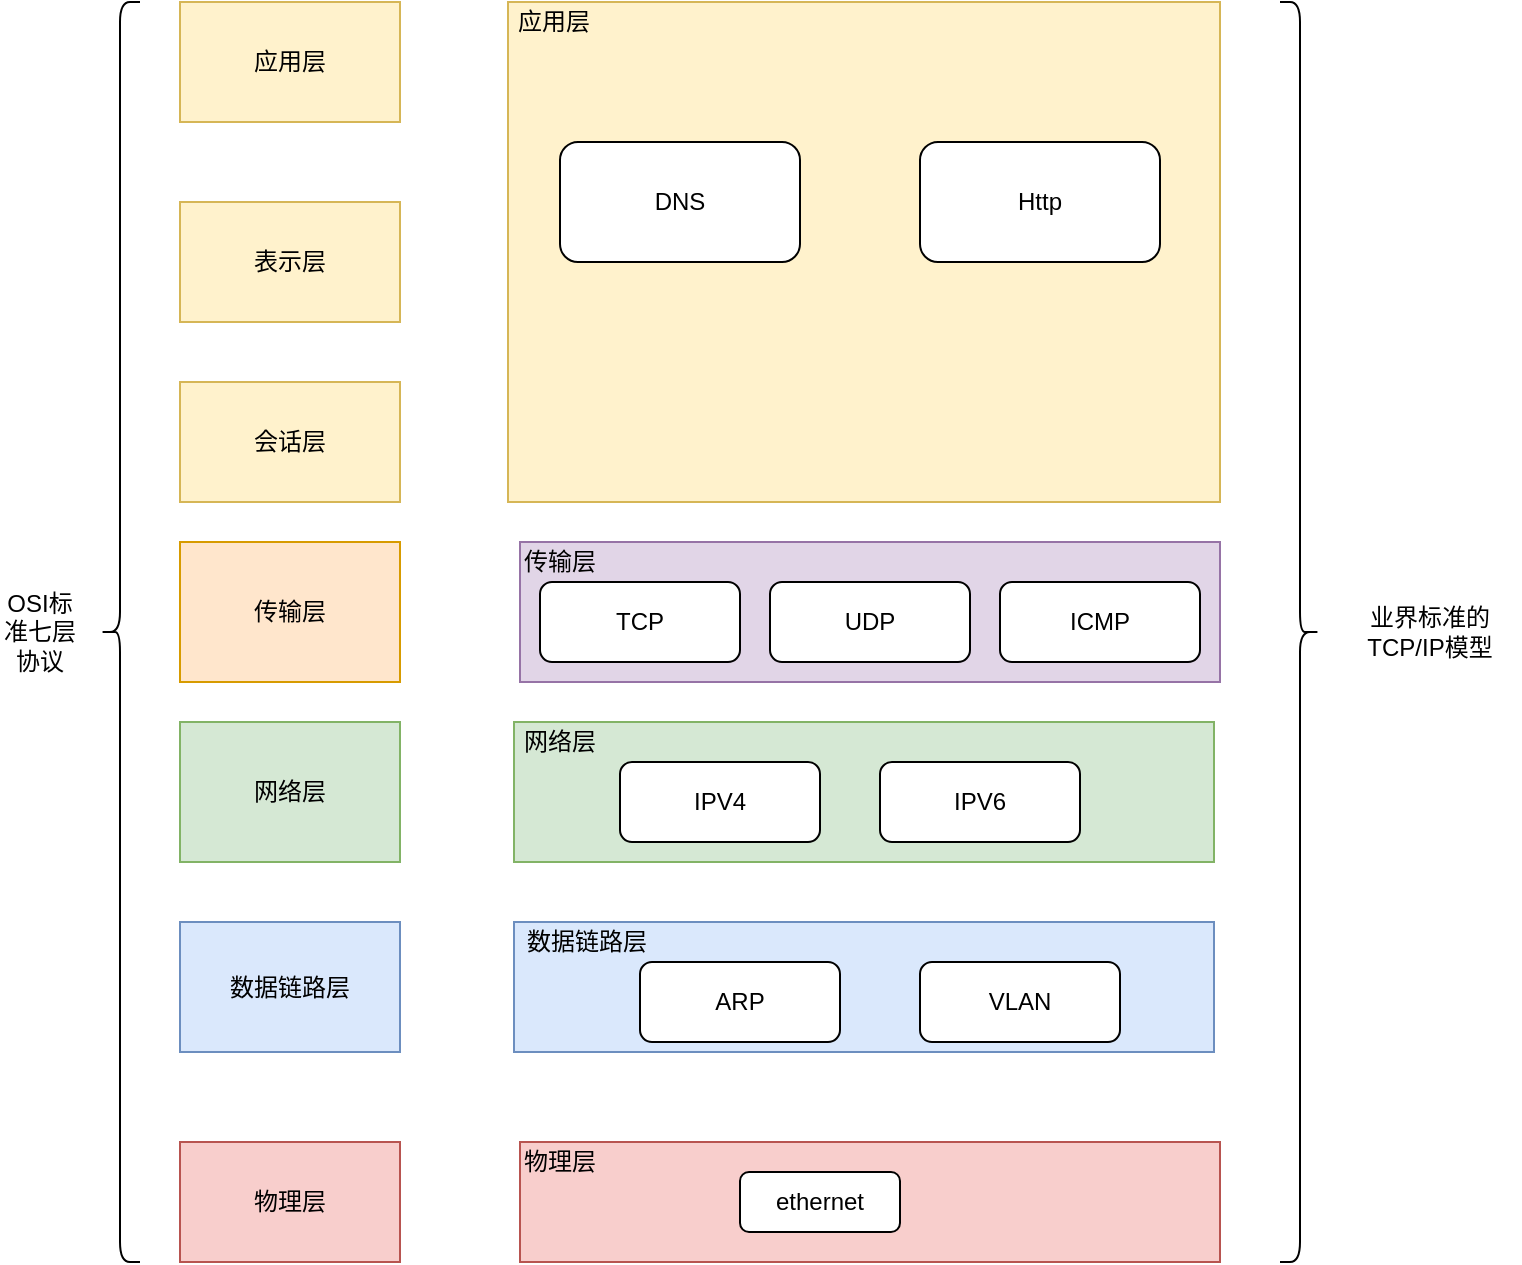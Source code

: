<mxfile version="16.6.1" type="device" pages="24"><diagram id="uNBDkoLzULVe6XtrElP5" name="Page-1"><mxGraphModel dx="946" dy="560" grid="1" gridSize="10" guides="1" tooltips="1" connect="1" arrows="1" fold="1" page="1" pageScale="1" pageWidth="827" pageHeight="1169" math="0" shadow="0"><root><mxCell id="0"/><mxCell id="1" parent="0"/><mxCell id="KcaTfJDXVqH5nhP-F2hR-1" value="应用层" style="rounded=0;whiteSpace=wrap;html=1;fillColor=#fff2cc;strokeColor=#d6b656;" parent="1" vertex="1"><mxGeometry x="606" y="540" width="110" height="60" as="geometry"/></mxCell><mxCell id="KcaTfJDXVqH5nhP-F2hR-2" value="表示层" style="rounded=0;whiteSpace=wrap;html=1;fillColor=#fff2cc;strokeColor=#d6b656;" parent="1" vertex="1"><mxGeometry x="606" y="640" width="110" height="60" as="geometry"/></mxCell><mxCell id="KcaTfJDXVqH5nhP-F2hR-3" value="会话层" style="rounded=0;whiteSpace=wrap;html=1;fillColor=#fff2cc;strokeColor=#d6b656;" parent="1" vertex="1"><mxGeometry x="606" y="730" width="110" height="60" as="geometry"/></mxCell><mxCell id="KcaTfJDXVqH5nhP-F2hR-4" value="传输层" style="rounded=0;whiteSpace=wrap;html=1;fillColor=#ffe6cc;strokeColor=#d79b00;" parent="1" vertex="1"><mxGeometry x="606" y="810" width="110" height="70" as="geometry"/></mxCell><mxCell id="KcaTfJDXVqH5nhP-F2hR-5" value="网络层" style="rounded=0;whiteSpace=wrap;html=1;fillColor=#d5e8d4;strokeColor=#82b366;" parent="1" vertex="1"><mxGeometry x="606" y="900" width="110" height="70" as="geometry"/></mxCell><mxCell id="KcaTfJDXVqH5nhP-F2hR-6" value="数据链路层" style="rounded=0;whiteSpace=wrap;html=1;fillColor=#dae8fc;strokeColor=#6c8ebf;" parent="1" vertex="1"><mxGeometry x="606" y="1000" width="110" height="65" as="geometry"/></mxCell><mxCell id="KcaTfJDXVqH5nhP-F2hR-7" value="物理层" style="rounded=0;whiteSpace=wrap;html=1;fillColor=#f8cecc;strokeColor=#b85450;" parent="1" vertex="1"><mxGeometry x="606" y="1110" width="110" height="60" as="geometry"/></mxCell><mxCell id="KcaTfJDXVqH5nhP-F2hR-8" value="" style="rounded=0;whiteSpace=wrap;html=1;fillColor=#fff2cc;strokeColor=#d6b656;" parent="1" vertex="1"><mxGeometry x="770" y="540" width="356" height="250" as="geometry"/></mxCell><mxCell id="KcaTfJDXVqH5nhP-F2hR-9" value="" style="rounded=0;whiteSpace=wrap;html=1;fillColor=#e1d5e7;strokeColor=#9673a6;" parent="1" vertex="1"><mxGeometry x="776" y="810" width="350" height="70" as="geometry"/></mxCell><mxCell id="KcaTfJDXVqH5nhP-F2hR-10" value="" style="rounded=0;whiteSpace=wrap;html=1;fillColor=#d5e8d4;strokeColor=#82b366;" parent="1" vertex="1"><mxGeometry x="773" y="900" width="350" height="70" as="geometry"/></mxCell><mxCell id="KcaTfJDXVqH5nhP-F2hR-11" value="" style="rounded=0;whiteSpace=wrap;html=1;fillColor=#dae8fc;strokeColor=#6c8ebf;" parent="1" vertex="1"><mxGeometry x="773" y="1000" width="350" height="65" as="geometry"/></mxCell><mxCell id="KcaTfJDXVqH5nhP-F2hR-12" value="" style="rounded=0;whiteSpace=wrap;html=1;fillColor=#f8cecc;strokeColor=#b85450;" parent="1" vertex="1"><mxGeometry x="776" y="1110" width="350" height="60" as="geometry"/></mxCell><mxCell id="KcaTfJDXVqH5nhP-F2hR-13" value="应用层" style="text;html=1;strokeColor=none;fillColor=none;align=center;verticalAlign=middle;whiteSpace=wrap;rounded=0;" parent="1" vertex="1"><mxGeometry x="773" y="540" width="40" height="20" as="geometry"/></mxCell><mxCell id="KcaTfJDXVqH5nhP-F2hR-14" value="传输层" style="text;html=1;strokeColor=none;fillColor=none;align=center;verticalAlign=middle;whiteSpace=wrap;rounded=0;" parent="1" vertex="1"><mxGeometry x="776" y="810" width="40" height="20" as="geometry"/></mxCell><mxCell id="KcaTfJDXVqH5nhP-F2hR-15" value="网络层" style="text;html=1;strokeColor=none;fillColor=none;align=center;verticalAlign=middle;whiteSpace=wrap;rounded=0;" parent="1" vertex="1"><mxGeometry x="776" y="900" width="40" height="20" as="geometry"/></mxCell><mxCell id="KcaTfJDXVqH5nhP-F2hR-16" value="数据链路层" style="text;html=1;strokeColor=none;fillColor=none;align=center;verticalAlign=middle;whiteSpace=wrap;rounded=0;" parent="1" vertex="1"><mxGeometry x="773" y="1000" width="73" height="20" as="geometry"/></mxCell><mxCell id="KcaTfJDXVqH5nhP-F2hR-17" value="物理层" style="text;html=1;strokeColor=none;fillColor=none;align=center;verticalAlign=middle;whiteSpace=wrap;rounded=0;" parent="1" vertex="1"><mxGeometry x="776" y="1110" width="40" height="20" as="geometry"/></mxCell><mxCell id="KcaTfJDXVqH5nhP-F2hR-18" value="DNS" style="rounded=1;whiteSpace=wrap;html=1;" parent="1" vertex="1"><mxGeometry x="796" y="610" width="120" height="60" as="geometry"/></mxCell><mxCell id="KcaTfJDXVqH5nhP-F2hR-19" value="Http" style="rounded=1;whiteSpace=wrap;html=1;" parent="1" vertex="1"><mxGeometry x="976" y="610" width="120" height="60" as="geometry"/></mxCell><mxCell id="KcaTfJDXVqH5nhP-F2hR-20" value="TCP" style="rounded=1;whiteSpace=wrap;html=1;" parent="1" vertex="1"><mxGeometry x="786" y="830" width="100" height="40" as="geometry"/></mxCell><mxCell id="KcaTfJDXVqH5nhP-F2hR-21" value="UDP" style="rounded=1;whiteSpace=wrap;html=1;" parent="1" vertex="1"><mxGeometry x="901" y="830" width="100" height="40" as="geometry"/></mxCell><mxCell id="KcaTfJDXVqH5nhP-F2hR-22" value="ICMP" style="rounded=1;whiteSpace=wrap;html=1;" parent="1" vertex="1"><mxGeometry x="1016" y="830" width="100" height="40" as="geometry"/></mxCell><mxCell id="KcaTfJDXVqH5nhP-F2hR-23" value="IPV4" style="rounded=1;whiteSpace=wrap;html=1;" parent="1" vertex="1"><mxGeometry x="826" y="920" width="100" height="40" as="geometry"/></mxCell><mxCell id="KcaTfJDXVqH5nhP-F2hR-24" value="IPV6" style="rounded=1;whiteSpace=wrap;html=1;" parent="1" vertex="1"><mxGeometry x="956" y="920" width="100" height="40" as="geometry"/></mxCell><mxCell id="KcaTfJDXVqH5nhP-F2hR-25" value="ARP" style="rounded=1;whiteSpace=wrap;html=1;" parent="1" vertex="1"><mxGeometry x="836" y="1020" width="100" height="40" as="geometry"/></mxCell><mxCell id="KcaTfJDXVqH5nhP-F2hR-26" value="VLAN" style="rounded=1;whiteSpace=wrap;html=1;" parent="1" vertex="1"><mxGeometry x="976" y="1020" width="100" height="40" as="geometry"/></mxCell><mxCell id="KcaTfJDXVqH5nhP-F2hR-27" value="ethernet" style="rounded=1;whiteSpace=wrap;html=1;" parent="1" vertex="1"><mxGeometry x="886" y="1125" width="80" height="30" as="geometry"/></mxCell><mxCell id="KcaTfJDXVqH5nhP-F2hR-28" value="" style="shape=curlyBracket;whiteSpace=wrap;html=1;rounded=1;" parent="1" vertex="1"><mxGeometry x="566" y="540" width="20" height="630" as="geometry"/></mxCell><mxCell id="KcaTfJDXVqH5nhP-F2hR-29" value="OSI标准七层协议" style="text;html=1;strokeColor=none;fillColor=none;align=center;verticalAlign=middle;whiteSpace=wrap;rounded=0;" parent="1" vertex="1"><mxGeometry x="516" y="845" width="40" height="20" as="geometry"/></mxCell><mxCell id="KcaTfJDXVqH5nhP-F2hR-30" value="" style="shape=curlyBracket;whiteSpace=wrap;html=1;rounded=1;rotation=-180;" parent="1" vertex="1"><mxGeometry x="1156" y="540" width="20" height="630" as="geometry"/></mxCell><mxCell id="KcaTfJDXVqH5nhP-F2hR-31" value="业界标准的TCP/IP模型" style="text;html=1;strokeColor=none;fillColor=none;align=center;verticalAlign=middle;whiteSpace=wrap;rounded=0;" parent="1" vertex="1"><mxGeometry x="1186" y="845" width="90" height="20" as="geometry"/></mxCell></root></mxGraphModel></diagram><diagram name="mac数据封包" id="BJ7TaFsrm37TjVkhpaqV"><mxGraphModel dx="946" dy="503" grid="1" gridSize="10" guides="1" tooltips="1" connect="1" arrows="1" fold="1" page="1" pageScale="1" pageWidth="827" pageHeight="1169" math="0" shadow="0"><root><mxCell id="hG38QqHkULttDXFyK40J-0"/><mxCell id="hG38QqHkULttDXFyK40J-1" parent="hG38QqHkULttDXFyK40J-0"/><mxCell id="hG38QqHkULttDXFyK40J-2" value="" style="rounded=0;whiteSpace=wrap;html=1;" parent="hG38QqHkULttDXFyK40J-1" vertex="1"><mxGeometry x="140" y="90" width="550" height="80" as="geometry"/></mxCell><mxCell id="hG38QqHkULttDXFyK40J-3" value="目标的MAC地址&lt;br&gt;(6 bytes)" style="rounded=0;whiteSpace=wrap;html=1;fillColor=#d5e8d4;strokeColor=#82b366;" parent="hG38QqHkULttDXFyK40J-1" vertex="1"><mxGeometry x="140" y="90" width="110" height="80" as="geometry"/></mxCell><mxCell id="hG38QqHkULttDXFyK40J-4" value="源MAC地址&lt;br&gt;(6bytes)" style="rounded=0;whiteSpace=wrap;html=1;fillColor=#d5e8d4;strokeColor=#82b366;" parent="hG38QqHkULttDXFyK40J-1" vertex="1"><mxGeometry x="250" y="90" width="100" height="80" as="geometry"/></mxCell><mxCell id="hG38QqHkULttDXFyK40J-5" value="类型&lt;br&gt;(2 bytes)" style="rounded=0;whiteSpace=wrap;html=1;fillColor=#dae8fc;strokeColor=#6c8ebf;" parent="hG38QqHkULttDXFyK40J-1" vertex="1"><mxGeometry x="350" y="90" width="70" height="80" as="geometry"/></mxCell><mxCell id="hG38QqHkULttDXFyK40J-6" value="数据&lt;br&gt;(46-1500bytes)" style="rounded=0;whiteSpace=wrap;html=1;fillColor=#f8cecc;strokeColor=#b85450;" parent="hG38QqHkULttDXFyK40J-1" vertex="1"><mxGeometry x="420" y="90" width="170" height="80" as="geometry"/></mxCell><mxCell id="hG38QqHkULttDXFyK40J-7" value="CRC冗余校验&lt;br&gt;(4 bytes)" style="rounded=0;whiteSpace=wrap;html=1;fillColor=#e1d5e7;strokeColor=#9673a6;" parent="hG38QqHkULttDXFyK40J-1" vertex="1"><mxGeometry x="590" y="90" width="100" height="80" as="geometry"/></mxCell><mxCell id="hG38QqHkULttDXFyK40J-8" value="" style="endArrow=classic;html=1;exitX=0.5;exitY=1;exitDx=0;exitDy=0;entryX=0.5;entryY=0;entryDx=0;entryDy=0;" parent="hG38QqHkULttDXFyK40J-1" source="hG38QqHkULttDXFyK40J-5" target="hG38QqHkULttDXFyK40J-10" edge="1"><mxGeometry width="50" height="50" relative="1" as="geometry"><mxPoint x="390" y="190" as="sourcePoint"/><mxPoint x="405.625" y="200" as="targetPoint"/></mxGeometry></mxCell><mxCell id="hG38QqHkULttDXFyK40J-10" value="&lt;span&gt;0800:IP数据报文&lt;br&gt;0606:ARP报文&lt;br&gt;&lt;/span&gt;" style="rounded=0;whiteSpace=wrap;html=1;" parent="hG38QqHkULttDXFyK40J-1" vertex="1"><mxGeometry x="325" y="210" width="120" height="60" as="geometry"/></mxCell></root></mxGraphModel></diagram><diagram name="ARP寻址过程" id="wHsrsUzeFdYvT72AWJ28"><mxGraphModel dx="946" dy="503" grid="1" gridSize="10" guides="1" tooltips="1" connect="1" arrows="1" fold="1" page="1" pageScale="1" pageWidth="827" pageHeight="1169" math="0" shadow="0"><root><mxCell id="PoqvwquDkOtq5e0zrQTh-0"/><mxCell id="PoqvwquDkOtq5e0zrQTh-1" parent="PoqvwquDkOtq5e0zrQTh-0"/><mxCell id="IkpjHoT2w6i_xBSEKAhL-0" value="" style="rounded=0;whiteSpace=wrap;html=1;" parent="PoqvwquDkOtq5e0zrQTh-1" vertex="1"><mxGeometry x="150" y="90" width="550" height="80" as="geometry"/></mxCell><mxCell id="IkpjHoT2w6i_xBSEKAhL-1" value="目标的MAC地址&lt;br&gt;(不知道是什么)" style="rounded=0;whiteSpace=wrap;html=1;fillColor=#d5e8d4;strokeColor=#82b366;" parent="PoqvwquDkOtq5e0zrQTh-1" vertex="1"><mxGeometry x="150" y="90" width="110" height="80" as="geometry"/></mxCell><mxCell id="IkpjHoT2w6i_xBSEKAhL-2" value="源MAC地址&lt;br&gt;(已知为A)" style="rounded=0;whiteSpace=wrap;html=1;fillColor=#d5e8d4;strokeColor=#82b366;" parent="PoqvwquDkOtq5e0zrQTh-1" vertex="1"><mxGeometry x="260" y="90" width="100" height="80" as="geometry"/></mxCell><mxCell id="IkpjHoT2w6i_xBSEKAhL-6" value="源IP&lt;br&gt;192.169.0.100" style="rounded=0;whiteSpace=wrap;html=1;fillColor=#f8cecc;strokeColor=#b85450;" parent="PoqvwquDkOtq5e0zrQTh-1" vertex="1"><mxGeometry x="360" y="90" width="170" height="80" as="geometry"/></mxCell><mxCell id="IkpjHoT2w6i_xBSEKAhL-7" value="目标IP&lt;br&gt;192.169.0.103" style="rounded=0;whiteSpace=wrap;html=1;fillColor=#f8cecc;strokeColor=#b85450;" parent="PoqvwquDkOtq5e0zrQTh-1" vertex="1"><mxGeometry x="530" y="90" width="170" height="80" as="geometry"/></mxCell><mxCell id="IkpjHoT2w6i_xBSEKAhL-8" value="电脑A&lt;br&gt;IP：192.169.0.100&lt;br&gt;MAC：A" style="rounded=0;whiteSpace=wrap;html=1;fillColor=#d5e8d4;strokeColor=#82b366;" parent="PoqvwquDkOtq5e0zrQTh-1" vertex="1"><mxGeometry x="60" y="250" width="120" height="60" as="geometry"/></mxCell><mxCell id="IkpjHoT2w6i_xBSEKAhL-9" value="交换机" style="rounded=0;whiteSpace=wrap;html=1;fillColor=#dae8fc;strokeColor=#6c8ebf;" parent="PoqvwquDkOtq5e0zrQTh-1" vertex="1"><mxGeometry x="250" y="320" width="230" height="240" as="geometry"/></mxCell><mxCell id="IkpjHoT2w6i_xBSEKAhL-10" value="" style="endArrow=classic;html=1;exitX=0.5;exitY=1;exitDx=0;exitDy=0;entryX=0;entryY=0.5;entryDx=0;entryDy=0;" parent="PoqvwquDkOtq5e0zrQTh-1" source="IkpjHoT2w6i_xBSEKAhL-8" target="IkpjHoT2w6i_xBSEKAhL-9" edge="1"><mxGeometry width="50" height="50" relative="1" as="geometry"><mxPoint x="390" y="290" as="sourcePoint"/><mxPoint x="440" y="240" as="targetPoint"/><Array as="points"><mxPoint x="120" y="440"/></Array></mxGeometry></mxCell><mxCell id="IkpjHoT2w6i_xBSEKAhL-11" value="想要访问IP为&lt;span style=&quot;font-size: 12px ; background-color: rgb(248 , 249 , 250)&quot;&gt;192.169.0.103的机器B&lt;/span&gt;" style="edgeLabel;html=1;align=center;verticalAlign=middle;resizable=0;points=[];" parent="IkpjHoT2w6i_xBSEKAhL-10" vertex="1" connectable="0"><mxGeometry x="0.143" y="-1" relative="1" as="geometry"><mxPoint x="-39" y="-1" as="offset"/></mxGeometry></mxCell><mxCell id="IkpjHoT2w6i_xBSEKAhL-12" value="电脑B&lt;br&gt;IP：192.169.0.103&lt;br&gt;MAC：B" style="rounded=0;whiteSpace=wrap;html=1;fillColor=#d5e8d4;strokeColor=#82b366;" parent="PoqvwquDkOtq5e0zrQTh-1" vertex="1"><mxGeometry x="620" y="510" width="120" height="60" as="geometry"/></mxCell><mxCell id="IkpjHoT2w6i_xBSEKAhL-13" value="电脑C&lt;br&gt;IP：192.169.0.103&lt;br&gt;MAC：C" style="rounded=0;whiteSpace=wrap;html=1;fillColor=#d5e8d4;strokeColor=#82b366;" parent="PoqvwquDkOtq5e0zrQTh-1" vertex="1"><mxGeometry x="620" y="250" width="120" height="60" as="geometry"/></mxCell><mxCell id="IkpjHoT2w6i_xBSEKAhL-14" value="" style="endArrow=none;html=1;exitX=1;exitY=0.5;exitDx=0;exitDy=0;entryX=0.5;entryY=1;entryDx=0;entryDy=0;" parent="PoqvwquDkOtq5e0zrQTh-1" source="IkpjHoT2w6i_xBSEKAhL-9" target="IkpjHoT2w6i_xBSEKAhL-13" edge="1"><mxGeometry width="50" height="50" relative="1" as="geometry"><mxPoint x="390" y="290" as="sourcePoint"/><mxPoint x="440" y="240" as="targetPoint"/><Array as="points"><mxPoint x="680" y="440"/></Array></mxGeometry></mxCell><mxCell id="IkpjHoT2w6i_xBSEKAhL-15" value="" style="endArrow=none;html=1;exitX=1;exitY=0.5;exitDx=0;exitDy=0;entryX=0.5;entryY=0;entryDx=0;entryDy=0;" parent="PoqvwquDkOtq5e0zrQTh-1" source="IkpjHoT2w6i_xBSEKAhL-9" target="IkpjHoT2w6i_xBSEKAhL-12" edge="1"><mxGeometry width="50" height="50" relative="1" as="geometry"><mxPoint x="390" y="290" as="sourcePoint"/><mxPoint x="440" y="240" as="targetPoint"/><Array as="points"><mxPoint x="680" y="440"/></Array></mxGeometry></mxCell><mxCell id="IkpjHoT2w6i_xBSEKAhL-22" value="找到了对应IP了，&lt;br&gt;要返回MAC地址给机器A了" style="edgeLabel;html=1;align=center;verticalAlign=middle;resizable=0;points=[];" parent="IkpjHoT2w6i_xBSEKAhL-15" vertex="1" connectable="0"><mxGeometry x="0.807" relative="1" as="geometry"><mxPoint x="20" y="-14" as="offset"/></mxGeometry></mxCell><mxCell id="IkpjHoT2w6i_xBSEKAhL-16" value="转发表&lt;br&gt;转发表会记录哪个端口链接的电脑对应的Mac地址和ip地址，以及查找到的Mac地址和ip地址" style="rounded=0;whiteSpace=wrap;html=1;fillColor=#f8cecc;strokeColor=#b85450;" parent="PoqvwquDkOtq5e0zrQTh-1" vertex="1"><mxGeometry x="290" y="460" width="150" height="100" as="geometry"/></mxCell><mxCell id="IkpjHoT2w6i_xBSEKAhL-19" value="从转发表查找" style="endArrow=classic;html=1;exitX=0;exitY=0.5;exitDx=0;exitDy=0;entryX=0;entryY=0.5;entryDx=0;entryDy=0;" parent="PoqvwquDkOtq5e0zrQTh-1" source="IkpjHoT2w6i_xBSEKAhL-9" target="IkpjHoT2w6i_xBSEKAhL-16" edge="1"><mxGeometry x="-0.139" y="-20" width="50" height="50" relative="1" as="geometry"><mxPoint x="390" y="340" as="sourcePoint"/><mxPoint x="440" y="290" as="targetPoint"/><mxPoint as="offset"/></mxGeometry></mxCell><mxCell id="IkpjHoT2w6i_xBSEKAhL-20" value="" style="endArrow=classic;html=1;exitX=1;exitY=0.5;exitDx=0;exitDy=0;entryX=1;entryY=0.5;entryDx=0;entryDy=0;" parent="PoqvwquDkOtq5e0zrQTh-1" source="IkpjHoT2w6i_xBSEKAhL-16" target="IkpjHoT2w6i_xBSEKAhL-9" edge="1"><mxGeometry width="50" height="50" relative="1" as="geometry"><mxPoint x="390" y="340" as="sourcePoint"/><mxPoint x="440" y="290" as="targetPoint"/></mxGeometry></mxCell><mxCell id="IkpjHoT2w6i_xBSEKAhL-21" value="找不到就把ARP数据&lt;br&gt;往所有端口发送" style="edgeLabel;html=1;align=center;verticalAlign=middle;resizable=0;points=[];" parent="IkpjHoT2w6i_xBSEKAhL-20" vertex="1" connectable="0"><mxGeometry x="0.298" y="1" relative="1" as="geometry"><mxPoint x="35.07" y="5.64" as="offset"/></mxGeometry></mxCell><mxCell id="IkpjHoT2w6i_xBSEKAhL-23" value="" style="endArrow=classic;html=1;exitX=0;exitY=0.5;exitDx=0;exitDy=0;entryX=0.5;entryY=1;entryDx=0;entryDy=0;" parent="PoqvwquDkOtq5e0zrQTh-1" source="IkpjHoT2w6i_xBSEKAhL-9" target="IkpjHoT2w6i_xBSEKAhL-1" edge="1"><mxGeometry width="50" height="50" relative="1" as="geometry"><mxPoint x="390" y="320" as="sourcePoint"/><mxPoint x="440" y="270" as="targetPoint"/><Array as="points"><mxPoint x="200" y="440"/></Array></mxGeometry></mxCell><mxCell id="IkpjHoT2w6i_xBSEKAhL-24" value="找到了mac地址写入到这个报文中" style="edgeLabel;html=1;align=center;verticalAlign=middle;resizable=0;points=[];" parent="IkpjHoT2w6i_xBSEKAhL-23" vertex="1" connectable="0"><mxGeometry x="0.744" y="-2" relative="1" as="geometry"><mxPoint as="offset"/></mxGeometry></mxCell></root></mxGraphModel></diagram><diagram name="VLAN协议" id="V-V67bOAfp4LciFRee5h"><mxGraphModel dx="946" dy="503" grid="1" gridSize="10" guides="1" tooltips="1" connect="1" arrows="1" fold="1" page="1" pageScale="1" pageWidth="827" pageHeight="1169" math="0" shadow="0"><root><mxCell id="tcF9A-F3i4RmBG8R6eKi-0"/><mxCell id="tcF9A-F3i4RmBG8R6eKi-1" parent="tcF9A-F3i4RmBG8R6eKi-0"/><mxCell id="tcF9A-F3i4RmBG8R6eKi-2" value="目标MAC地址" style="rounded=0;whiteSpace=wrap;html=1;fillColor=#d5e8d4;strokeColor=#82b366;" parent="tcF9A-F3i4RmBG8R6eKi-1" vertex="1"><mxGeometry x="50" y="100" width="90" height="70" as="geometry"/></mxCell><mxCell id="tcF9A-F3i4RmBG8R6eKi-3" value="源MAC地址" style="rounded=0;whiteSpace=wrap;html=1;fillColor=#d5e8d4;strokeColor=#82b366;" parent="tcF9A-F3i4RmBG8R6eKi-1" vertex="1"><mxGeometry x="140" y="100" width="90" height="70" as="geometry"/></mxCell><mxCell id="tcF9A-F3i4RmBG8R6eKi-4" value="" style="rounded=0;whiteSpace=wrap;html=1;fillColor=#d5e8d4;strokeColor=#82b366;" parent="tcF9A-F3i4RmBG8R6eKi-1" vertex="1"><mxGeometry x="230" y="100" width="320" height="70" as="geometry"/></mxCell><mxCell id="tcF9A-F3i4RmBG8R6eKi-5" value="类型" style="rounded=0;whiteSpace=wrap;html=1;fillColor=#d5e8d4;strokeColor=#82b366;" parent="tcF9A-F3i4RmBG8R6eKi-1" vertex="1"><mxGeometry x="550" y="100" width="120" height="70" as="geometry"/></mxCell><mxCell id="tcF9A-F3i4RmBG8R6eKi-6" value="类型" style="rounded=0;whiteSpace=wrap;html=1;fillColor=#fff2cc;strokeColor=#d6b656;" parent="tcF9A-F3i4RmBG8R6eKi-1" vertex="1"><mxGeometry x="230" y="120" width="80" height="50" as="geometry"/></mxCell><mxCell id="tcF9A-F3i4RmBG8R6eKi-7" value="优先级" style="rounded=0;whiteSpace=wrap;html=1;fillColor=#fff2cc;strokeColor=#d6b656;" parent="tcF9A-F3i4RmBG8R6eKi-1" vertex="1"><mxGeometry x="310" y="120" width="80" height="50" as="geometry"/></mxCell><mxCell id="tcF9A-F3i4RmBG8R6eKi-8" value="规范格式" style="rounded=0;whiteSpace=wrap;html=1;fillColor=#fff2cc;strokeColor=#d6b656;" parent="tcF9A-F3i4RmBG8R6eKi-1" vertex="1"><mxGeometry x="390" y="120" width="80" height="50" as="geometry"/></mxCell><mxCell id="tcF9A-F3i4RmBG8R6eKi-9" value="VLANID" style="rounded=0;whiteSpace=wrap;html=1;fillColor=#fff2cc;strokeColor=#d6b656;" parent="tcF9A-F3i4RmBG8R6eKi-1" vertex="1"><mxGeometry x="470" y="120" width="80" height="50" as="geometry"/></mxCell><mxCell id="tcF9A-F3i4RmBG8R6eKi-10" value="数据" style="rounded=0;whiteSpace=wrap;html=1;fillColor=#f8cecc;strokeColor=#b85450;" parent="tcF9A-F3i4RmBG8R6eKi-1" vertex="1"><mxGeometry x="670" y="100" width="120" height="70" as="geometry"/></mxCell><mxCell id="tcF9A-F3i4RmBG8R6eKi-11" value="802.1.Q Tag" style="text;html=1;strokeColor=none;fillColor=none;align=center;verticalAlign=middle;whiteSpace=wrap;rounded=0;" parent="tcF9A-F3i4RmBG8R6eKi-1" vertex="1"><mxGeometry x="230" y="100" width="80" height="20" as="geometry"/></mxCell></root></mxGraphModel></diagram><diagram name="IP地址类型" id="6KOufrcvbKCEXIqodMv-"><mxGraphModel dx="946" dy="503" grid="1" gridSize="10" guides="1" tooltips="1" connect="1" arrows="1" fold="1" page="1" pageScale="1" pageWidth="827" pageHeight="1169" math="0" shadow="0"><root><mxCell id="l2TvcL85O17ipBlT4ff0-0"/><mxCell id="l2TvcL85O17ipBlT4ff0-1" parent="l2TvcL85O17ipBlT4ff0-0"/><mxCell id="l2TvcL85O17ipBlT4ff0-2" value="" style="rounded=0;whiteSpace=wrap;html=1;" parent="l2TvcL85O17ipBlT4ff0-1" vertex="1"><mxGeometry x="120" y="70" width="520" height="60" as="geometry"/></mxCell><mxCell id="l2TvcL85O17ipBlT4ff0-3" value="0" style="rounded=0;whiteSpace=wrap;html=1;fillColor=#d5e8d4;strokeColor=#82b366;" parent="l2TvcL85O17ipBlT4ff0-1" vertex="1"><mxGeometry x="120" y="70" width="30" height="60" as="geometry"/></mxCell><mxCell id="l2TvcL85O17ipBlT4ff0-4" value="网络号(7位)" style="rounded=0;whiteSpace=wrap;html=1;fillColor=#dae8fc;strokeColor=#6c8ebf;" parent="l2TvcL85O17ipBlT4ff0-1" vertex="1"><mxGeometry x="150" y="70" width="200" height="60" as="geometry"/></mxCell><mxCell id="l2TvcL85O17ipBlT4ff0-5" value="主机号(24位)" style="rounded=0;whiteSpace=wrap;html=1;fillColor=#f8cecc;strokeColor=#b85450;" parent="l2TvcL85O17ipBlT4ff0-1" vertex="1"><mxGeometry x="350" y="70" width="290" height="60" as="geometry"/></mxCell><mxCell id="l2TvcL85O17ipBlT4ff0-6" value="A类" style="text;html=1;strokeColor=none;fillColor=none;align=center;verticalAlign=middle;whiteSpace=wrap;rounded=0;" parent="l2TvcL85O17ipBlT4ff0-1" vertex="1"><mxGeometry x="60" y="90" width="40" height="20" as="geometry"/></mxCell><mxCell id="l2TvcL85O17ipBlT4ff0-7" value="" style="rounded=0;whiteSpace=wrap;html=1;" parent="l2TvcL85O17ipBlT4ff0-1" vertex="1"><mxGeometry x="120" y="170" width="520" height="60" as="geometry"/></mxCell><mxCell id="l2TvcL85O17ipBlT4ff0-8" value="1" style="rounded=0;whiteSpace=wrap;html=1;fillColor=#d5e8d4;strokeColor=#82b366;" parent="l2TvcL85O17ipBlT4ff0-1" vertex="1"><mxGeometry x="120" y="170" width="30" height="60" as="geometry"/></mxCell><mxCell id="l2TvcL85O17ipBlT4ff0-9" value="网络号(14位)" style="rounded=0;whiteSpace=wrap;html=1;fillColor=#dae8fc;strokeColor=#6c8ebf;" parent="l2TvcL85O17ipBlT4ff0-1" vertex="1"><mxGeometry x="180" y="170" width="210" height="60" as="geometry"/></mxCell><mxCell id="l2TvcL85O17ipBlT4ff0-10" value="主机号(16位)" style="rounded=0;whiteSpace=wrap;html=1;fillColor=#f8cecc;strokeColor=#b85450;" parent="l2TvcL85O17ipBlT4ff0-1" vertex="1"><mxGeometry x="390" y="170" width="250" height="60" as="geometry"/></mxCell><mxCell id="l2TvcL85O17ipBlT4ff0-11" value="B类" style="text;html=1;strokeColor=none;fillColor=none;align=center;verticalAlign=middle;whiteSpace=wrap;rounded=0;" parent="l2TvcL85O17ipBlT4ff0-1" vertex="1"><mxGeometry x="60" y="190" width="40" height="20" as="geometry"/></mxCell><mxCell id="l2TvcL85O17ipBlT4ff0-12" value="" style="rounded=0;whiteSpace=wrap;html=1;" parent="l2TvcL85O17ipBlT4ff0-1" vertex="1"><mxGeometry x="120" y="270" width="520" height="60" as="geometry"/></mxCell><mxCell id="l2TvcL85O17ipBlT4ff0-13" value="1" style="rounded=0;whiteSpace=wrap;html=1;fillColor=#d5e8d4;strokeColor=#82b366;" parent="l2TvcL85O17ipBlT4ff0-1" vertex="1"><mxGeometry x="120" y="270" width="30" height="60" as="geometry"/></mxCell><mxCell id="l2TvcL85O17ipBlT4ff0-14" value="网络号(21位)" style="rounded=0;whiteSpace=wrap;html=1;fillColor=#dae8fc;strokeColor=#6c8ebf;" parent="l2TvcL85O17ipBlT4ff0-1" vertex="1"><mxGeometry x="210" y="270" width="280" height="60" as="geometry"/></mxCell><mxCell id="l2TvcL85O17ipBlT4ff0-15" value="主机号(8位)" style="rounded=0;whiteSpace=wrap;html=1;fillColor=#f8cecc;strokeColor=#b85450;" parent="l2TvcL85O17ipBlT4ff0-1" vertex="1"><mxGeometry x="490" y="270" width="150" height="60" as="geometry"/></mxCell><mxCell id="l2TvcL85O17ipBlT4ff0-16" value="C类" style="text;html=1;strokeColor=none;fillColor=none;align=center;verticalAlign=middle;whiteSpace=wrap;rounded=0;" parent="l2TvcL85O17ipBlT4ff0-1" vertex="1"><mxGeometry x="60" y="290" width="40" height="20" as="geometry"/></mxCell><mxCell id="l2TvcL85O17ipBlT4ff0-17" value="" style="rounded=0;whiteSpace=wrap;html=1;" parent="l2TvcL85O17ipBlT4ff0-1" vertex="1"><mxGeometry x="120" y="370" width="520" height="60" as="geometry"/></mxCell><mxCell id="l2TvcL85O17ipBlT4ff0-18" value="0" style="rounded=0;whiteSpace=wrap;html=1;fillColor=#d5e8d4;strokeColor=#82b366;" parent="l2TvcL85O17ipBlT4ff0-1" vertex="1"><mxGeometry x="210" y="370" width="30" height="60" as="geometry"/></mxCell><mxCell id="l2TvcL85O17ipBlT4ff0-19" value="多播组号(28位)" style="rounded=0;whiteSpace=wrap;html=1;fillColor=#fff2cc;strokeColor=#d6b656;" parent="l2TvcL85O17ipBlT4ff0-1" vertex="1"><mxGeometry x="240" y="370" width="400" height="60" as="geometry"/></mxCell><mxCell id="l2TvcL85O17ipBlT4ff0-21" value="D类" style="text;html=1;strokeColor=none;fillColor=none;align=center;verticalAlign=middle;whiteSpace=wrap;rounded=0;" parent="l2TvcL85O17ipBlT4ff0-1" vertex="1"><mxGeometry x="60" y="390" width="40" height="20" as="geometry"/></mxCell><mxCell id="l2TvcL85O17ipBlT4ff0-22" value="" style="rounded=0;whiteSpace=wrap;html=1;" parent="l2TvcL85O17ipBlT4ff0-1" vertex="1"><mxGeometry x="120" y="480" width="520" height="60" as="geometry"/></mxCell><mxCell id="l2TvcL85O17ipBlT4ff0-23" value="1" style="rounded=0;whiteSpace=wrap;html=1;fillColor=#d5e8d4;strokeColor=#82b366;" parent="l2TvcL85O17ipBlT4ff0-1" vertex="1"><mxGeometry x="120" y="480" width="30" height="60" as="geometry"/></mxCell><mxCell id="l2TvcL85O17ipBlT4ff0-25" value="待后用(27位)" style="rounded=0;whiteSpace=wrap;html=1;fillColor=#fff2cc;strokeColor=#d6b656;" parent="l2TvcL85O17ipBlT4ff0-1" vertex="1"><mxGeometry x="270" y="480" width="370" height="60" as="geometry"/></mxCell><mxCell id="l2TvcL85O17ipBlT4ff0-26" value="E类" style="text;html=1;strokeColor=none;fillColor=none;align=center;verticalAlign=middle;whiteSpace=wrap;rounded=0;" parent="l2TvcL85O17ipBlT4ff0-1" vertex="1"><mxGeometry x="60" y="500" width="40" height="20" as="geometry"/></mxCell><mxCell id="l2TvcL85O17ipBlT4ff0-27" value="0" style="rounded=0;whiteSpace=wrap;html=1;fillColor=#d5e8d4;strokeColor=#82b366;" parent="l2TvcL85O17ipBlT4ff0-1" vertex="1"><mxGeometry x="150" y="170" width="30" height="60" as="geometry"/></mxCell><mxCell id="l2TvcL85O17ipBlT4ff0-28" value="1" style="rounded=0;whiteSpace=wrap;html=1;fillColor=#d5e8d4;strokeColor=#82b366;" parent="l2TvcL85O17ipBlT4ff0-1" vertex="1"><mxGeometry x="150" y="270" width="30" height="60" as="geometry"/></mxCell><mxCell id="l2TvcL85O17ipBlT4ff0-29" value="0" style="rounded=0;whiteSpace=wrap;html=1;fillColor=#d5e8d4;strokeColor=#82b366;" parent="l2TvcL85O17ipBlT4ff0-1" vertex="1"><mxGeometry x="180" y="270" width="30" height="60" as="geometry"/></mxCell><mxCell id="l2TvcL85O17ipBlT4ff0-30" value="1" style="rounded=0;whiteSpace=wrap;html=1;fillColor=#d5e8d4;strokeColor=#82b366;" parent="l2TvcL85O17ipBlT4ff0-1" vertex="1"><mxGeometry x="120" y="370" width="30" height="60" as="geometry"/></mxCell><mxCell id="l2TvcL85O17ipBlT4ff0-31" value="1" style="rounded=0;whiteSpace=wrap;html=1;fillColor=#d5e8d4;strokeColor=#82b366;" parent="l2TvcL85O17ipBlT4ff0-1" vertex="1"><mxGeometry x="150" y="370" width="30" height="60" as="geometry"/></mxCell><mxCell id="l2TvcL85O17ipBlT4ff0-32" value="1" style="rounded=0;whiteSpace=wrap;html=1;fillColor=#d5e8d4;strokeColor=#82b366;" parent="l2TvcL85O17ipBlT4ff0-1" vertex="1"><mxGeometry x="180" y="370" width="30" height="60" as="geometry"/></mxCell><mxCell id="l2TvcL85O17ipBlT4ff0-33" value="0" style="rounded=0;whiteSpace=wrap;html=1;fillColor=#d5e8d4;strokeColor=#82b366;" parent="l2TvcL85O17ipBlT4ff0-1" vertex="1"><mxGeometry x="240" y="480" width="30" height="60" as="geometry"/></mxCell><mxCell id="l2TvcL85O17ipBlT4ff0-34" value="1" style="rounded=0;whiteSpace=wrap;html=1;fillColor=#d5e8d4;strokeColor=#82b366;" parent="l2TvcL85O17ipBlT4ff0-1" vertex="1"><mxGeometry x="150" y="480" width="30" height="60" as="geometry"/></mxCell><mxCell id="l2TvcL85O17ipBlT4ff0-35" value="1" style="rounded=0;whiteSpace=wrap;html=1;fillColor=#d5e8d4;strokeColor=#82b366;" parent="l2TvcL85O17ipBlT4ff0-1" vertex="1"><mxGeometry x="180" y="480" width="30" height="60" as="geometry"/></mxCell><mxCell id="l2TvcL85O17ipBlT4ff0-36" value="1" style="rounded=0;whiteSpace=wrap;html=1;fillColor=#d5e8d4;strokeColor=#82b366;" parent="l2TvcL85O17ipBlT4ff0-1" vertex="1"><mxGeometry x="210" y="480" width="30" height="60" as="geometry"/></mxCell></root></mxGraphModel></diagram><diagram name="IP报文" id="9vr6zZiQU5vbp4ZffE2K"><mxGraphModel dx="946" dy="503" grid="1" gridSize="10" guides="1" tooltips="1" connect="1" arrows="1" fold="1" page="1" pageScale="1" pageWidth="827" pageHeight="1169" math="0" shadow="0"><root><mxCell id="vsjjMMBJy7Hu6FNgPSp1-0"/><mxCell id="vsjjMMBJy7Hu6FNgPSp1-1" parent="vsjjMMBJy7Hu6FNgPSp1-0"/><mxCell id="vsjjMMBJy7Hu6FNgPSp1-2" value="" style="rounded=0;whiteSpace=wrap;html=1;" parent="vsjjMMBJy7Hu6FNgPSp1-1" vertex="1"><mxGeometry x="140" y="20" width="370" height="790" as="geometry"/></mxCell><mxCell id="vsjjMMBJy7Hu6FNgPSp1-3" value="目标MAC地址(48位)" style="rounded=0;whiteSpace=wrap;html=1;fillColor=#f8cecc;strokeColor=#b85450;" parent="vsjjMMBJy7Hu6FNgPSp1-1" vertex="1"><mxGeometry x="140" y="20" width="370" height="60" as="geometry"/></mxCell><mxCell id="vsjjMMBJy7Hu6FNgPSp1-4" value="源MAC地址(48位)" style="rounded=0;whiteSpace=wrap;html=1;fillColor=#f8cecc;strokeColor=#b85450;" parent="vsjjMMBJy7Hu6FNgPSp1-1" vertex="1"><mxGeometry x="140" y="80" width="370" height="70" as="geometry"/></mxCell><mxCell id="vsjjMMBJy7Hu6FNgPSp1-6" value="协议类型(16位)" style="rounded=0;whiteSpace=wrap;html=1;fillColor=#dae8fc;strokeColor=#6c8ebf;" parent="vsjjMMBJy7Hu6FNgPSp1-1" vertex="1"><mxGeometry x="140" y="150" width="370" height="60" as="geometry"/></mxCell><mxCell id="vsjjMMBJy7Hu6FNgPSp1-7" value="版本号(4位)" style="rounded=0;whiteSpace=wrap;html=1;fillColor=#dae8fc;strokeColor=#6c8ebf;" parent="vsjjMMBJy7Hu6FNgPSp1-1" vertex="1"><mxGeometry x="140" y="210" width="100" height="60" as="geometry"/></mxCell><mxCell id="vsjjMMBJy7Hu6FNgPSp1-8" value="首部位置(4位)" style="rounded=0;whiteSpace=wrap;html=1;fillColor=#dae8fc;strokeColor=#6c8ebf;" parent="vsjjMMBJy7Hu6FNgPSp1-1" vertex="1"><mxGeometry x="240" y="210" width="100" height="60" as="geometry"/></mxCell><mxCell id="vsjjMMBJy7Hu6FNgPSp1-9" value="服务类型TOS(8位)" style="rounded=0;whiteSpace=wrap;html=1;fillColor=#dae8fc;strokeColor=#6c8ebf;" parent="vsjjMMBJy7Hu6FNgPSp1-1" vertex="1"><mxGeometry x="340" y="210" width="170" height="60" as="geometry"/></mxCell><mxCell id="vsjjMMBJy7Hu6FNgPSp1-11" value="总长度(16位)" style="rounded=0;whiteSpace=wrap;html=1;fillColor=#dae8fc;strokeColor=#6c8ebf;" parent="vsjjMMBJy7Hu6FNgPSp1-1" vertex="1"><mxGeometry x="140" y="270" width="370" height="60" as="geometry"/></mxCell><mxCell id="vsjjMMBJy7Hu6FNgPSp1-12" value="标识(16位)" style="rounded=0;whiteSpace=wrap;html=1;fillColor=#dae8fc;strokeColor=#6c8ebf;" parent="vsjjMMBJy7Hu6FNgPSp1-1" vertex="1"><mxGeometry x="140" y="330" width="370" height="60" as="geometry"/></mxCell><mxCell id="vsjjMMBJy7Hu6FNgPSp1-13" value="标志(3位)" style="rounded=0;whiteSpace=wrap;html=1;fillColor=#dae8fc;strokeColor=#6c8ebf;" parent="vsjjMMBJy7Hu6FNgPSp1-1" vertex="1"><mxGeometry x="140" y="390" width="100" height="60" as="geometry"/></mxCell><mxCell id="vsjjMMBJy7Hu6FNgPSp1-14" value="片偏移(13位)" style="rounded=0;whiteSpace=wrap;html=1;fillColor=#dae8fc;strokeColor=#6c8ebf;" parent="vsjjMMBJy7Hu6FNgPSp1-1" vertex="1"><mxGeometry x="240" y="390" width="270" height="60" as="geometry"/></mxCell><mxCell id="vsjjMMBJy7Hu6FNgPSp1-15" value="TTL(8位)" style="rounded=0;whiteSpace=wrap;html=1;fillColor=#dae8fc;strokeColor=#6c8ebf;" parent="vsjjMMBJy7Hu6FNgPSp1-1" vertex="1"><mxGeometry x="140" y="450" width="180" height="60" as="geometry"/></mxCell><mxCell id="vsjjMMBJy7Hu6FNgPSp1-17" value="协议(8位)" style="rounded=0;whiteSpace=wrap;html=1;fillColor=#dae8fc;strokeColor=#6c8ebf;" parent="vsjjMMBJy7Hu6FNgPSp1-1" vertex="1"><mxGeometry x="320" y="450" width="190" height="60" as="geometry"/></mxCell><mxCell id="vsjjMMBJy7Hu6FNgPSp1-18" value="首部校验和(16位)" style="rounded=0;whiteSpace=wrap;html=1;fillColor=#dae8fc;strokeColor=#6c8ebf;" parent="vsjjMMBJy7Hu6FNgPSp1-1" vertex="1"><mxGeometry x="140" y="510" width="370" height="60" as="geometry"/></mxCell><mxCell id="vsjjMMBJy7Hu6FNgPSp1-19" value="源头IP地址(32位)" style="rounded=0;whiteSpace=wrap;html=1;fillColor=#f8cecc;strokeColor=#b85450;" parent="vsjjMMBJy7Hu6FNgPSp1-1" vertex="1"><mxGeometry x="140" y="570" width="370" height="60" as="geometry"/></mxCell><mxCell id="vsjjMMBJy7Hu6FNgPSp1-20" value="目标IP地址(32位)" style="rounded=0;whiteSpace=wrap;html=1;fillColor=#f8cecc;strokeColor=#b85450;" parent="vsjjMMBJy7Hu6FNgPSp1-1" vertex="1"><mxGeometry x="140" y="630" width="370" height="60" as="geometry"/></mxCell><mxCell id="vsjjMMBJy7Hu6FNgPSp1-21" value="选项" style="rounded=0;whiteSpace=wrap;html=1;" parent="vsjjMMBJy7Hu6FNgPSp1-1" vertex="1"><mxGeometry x="140" y="690" width="370" height="60" as="geometry"/></mxCell><mxCell id="vsjjMMBJy7Hu6FNgPSp1-22" value="内容" style="rounded=0;whiteSpace=wrap;html=1;fillColor=#f8cecc;strokeColor=#b85450;" parent="vsjjMMBJy7Hu6FNgPSp1-1" vertex="1"><mxGeometry x="140" y="750" width="370" height="60" as="geometry"/></mxCell></root></mxGraphModel></diagram><diagram name="静态路由发送流程" id="0hC2ICrBFN80zY7ovoQq"><mxGraphModel dx="1773" dy="1672" grid="1" gridSize="10" guides="1" tooltips="1" connect="1" arrows="1" fold="1" page="1" pageScale="1" pageWidth="827" pageHeight="1169" math="0" shadow="0"><root><mxCell id="Ic3D1pzmNKM2vU_Raxr1-0"/><mxCell id="Ic3D1pzmNKM2vU_Raxr1-1" parent="Ic3D1pzmNKM2vU_Raxr1-0"/><mxCell id="Ic3D1pzmNKM2vU_Raxr1-11" value="" style="rounded=0;whiteSpace=wrap;html=1;fillColor=#d5e8d4;strokeColor=#82b366;" parent="Ic3D1pzmNKM2vU_Raxr1-1" vertex="1"><mxGeometry x="530" y="50" width="290" height="280" as="geometry"/></mxCell><mxCell id="Ic3D1pzmNKM2vU_Raxr1-10" value="" style="rounded=0;whiteSpace=wrap;html=1;fillColor=#d5e8d4;strokeColor=#82b366;" parent="Ic3D1pzmNKM2vU_Raxr1-1" vertex="1"><mxGeometry x="10" y="50" width="320" height="280" as="geometry"/></mxCell><mxCell id="Ic3D1pzmNKM2vU_Raxr1-2" value="服务器A&lt;br&gt;内网IP地址：192.168.1.101/24" style="rounded=0;whiteSpace=wrap;html=1;fillColor=#dae8fc;strokeColor=#6c8ebf;" parent="Ic3D1pzmNKM2vU_Raxr1-1" vertex="1"><mxGeometry x="80" y="250" width="120" height="60" as="geometry"/></mxCell><mxCell id="Ic3D1pzmNKM2vU_Raxr1-3" value="网关A" style="rounded=0;whiteSpace=wrap;html=1;fillColor=#e1d5e7;strokeColor=#9673a6;" parent="Ic3D1pzmNKM2vU_Raxr1-1" vertex="1"><mxGeometry x="100" y="80" width="230" height="60" as="geometry"/></mxCell><mxCell id="Ic3D1pzmNKM2vU_Raxr1-4" value="(NAT网关)网关B" style="rounded=0;whiteSpace=wrap;html=1;fillColor=#e1d5e7;strokeColor=#9673a6;" parent="Ic3D1pzmNKM2vU_Raxr1-1" vertex="1"><mxGeometry x="530" y="75" width="260" height="70" as="geometry"/></mxCell><mxCell id="Ic3D1pzmNKM2vU_Raxr1-5" value="服务器B&lt;br&gt;内网IP地址:&lt;br&gt;192.168.1.101/24" style="rounded=0;whiteSpace=wrap;html=1;fillColor=#dae8fc;strokeColor=#6c8ebf;" parent="Ic3D1pzmNKM2vU_Raxr1-1" vertex="1"><mxGeometry x="660" y="250" width="120" height="60" as="geometry"/></mxCell><mxCell id="Ic3D1pzmNKM2vU_Raxr1-7" value="" style="endArrow=classic;startArrow=classic;html=1;exitX=0.5;exitY=1;exitDx=0;exitDy=0;entryX=0.5;entryY=1;entryDx=0;entryDy=0;rounded=1;dashed=1;" parent="Ic3D1pzmNKM2vU_Raxr1-1" source="Ic3D1pzmNKM2vU_Raxr1-2" target="Ic3D1pzmNKM2vU_Raxr1-5" edge="1"><mxGeometry width="50" height="50" relative="1" as="geometry"><mxPoint x="390" y="310" as="sourcePoint"/><mxPoint x="440" y="260" as="targetPoint"/><Array as="points"><mxPoint x="140" y="380"/><mxPoint x="720" y="380"/></Array></mxGeometry></mxCell><mxCell id="Ic3D1pzmNKM2vU_Raxr1-8" value="A想访问B怎么办？此时只知道B的IP地址在国际上是&lt;span style=&quot;font-size: 12px ; background-color: rgb(248 , 249 , 250)&quot;&gt;目标IP:192.168.56.2/24&lt;/span&gt;" style="edgeLabel;html=1;align=center;verticalAlign=middle;resizable=0;points=[];" parent="Ic3D1pzmNKM2vU_Raxr1-7" vertex="1" connectable="0"><mxGeometry x="-0.194" y="2" relative="1" as="geometry"><mxPoint as="offset"/></mxGeometry></mxCell><mxCell id="Ic3D1pzmNKM2vU_Raxr1-9" value="" style="endArrow=classic;html=1;strokeColor=#000000;entryX=0;entryY=0.5;entryDx=0;entryDy=0;exitX=0;exitY=0.5;exitDx=0;exitDy=0;" parent="Ic3D1pzmNKM2vU_Raxr1-1" source="Ic3D1pzmNKM2vU_Raxr1-2" target="Ic3D1pzmNKM2vU_Raxr1-3" edge="1"><mxGeometry width="50" height="50" relative="1" as="geometry"><mxPoint x="390" y="310" as="sourcePoint"/><mxPoint x="440" y="260" as="targetPoint"/><Array as="points"><mxPoint x="50" y="280"/><mxPoint x="50" y="110"/></Array></mxGeometry></mxCell><mxCell id="Ic3D1pzmNKM2vU_Raxr1-12" value="1.先去找网关，先通过ARP找到网关A的MAC，通过子网掩码直接获取A的IP地址" style="edgeLabel;html=1;align=center;verticalAlign=middle;resizable=0;points=[];" parent="Ic3D1pzmNKM2vU_Raxr1-9" vertex="1" connectable="0"><mxGeometry x="-0.067" y="-1" relative="1" as="geometry"><mxPoint as="offset"/></mxGeometry></mxCell><mxCell id="Ic3D1pzmNKM2vU_Raxr1-14" value="192.168.1.1/24" style="rounded=0;whiteSpace=wrap;html=1;fillColor=#dae8fc;strokeColor=#6c8ebf;" parent="Ic3D1pzmNKM2vU_Raxr1-1" vertex="1"><mxGeometry x="100" y="80" width="80" height="60" as="geometry"/></mxCell><mxCell id="Ic3D1pzmNKM2vU_Raxr1-15" value="" style="rounded=0;whiteSpace=wrap;html=1;" parent="Ic3D1pzmNKM2vU_Raxr1-1" vertex="1"><mxGeometry x="-170" y="-210" width="210" height="240" as="geometry"/></mxCell><mxCell id="Ic3D1pzmNKM2vU_Raxr1-17" value="源MAC地址：服务器A MAC地址" style="rounded=0;whiteSpace=wrap;html=1;fillColor=#f8cecc;strokeColor=#b85450;" parent="Ic3D1pzmNKM2vU_Raxr1-1" vertex="1"><mxGeometry x="-170" y="-210" width="210" height="60" as="geometry"/></mxCell><mxCell id="Ic3D1pzmNKM2vU_Raxr1-18" value="目标MAC地址：192.168.1.1 的MAC" style="rounded=0;whiteSpace=wrap;html=1;fillColor=#f8cecc;strokeColor=#b85450;" parent="Ic3D1pzmNKM2vU_Raxr1-1" vertex="1"><mxGeometry x="-170" y="-150" width="210" height="60" as="geometry"/></mxCell><mxCell id="Ic3D1pzmNKM2vU_Raxr1-19" value="源IP:192.168.1.101/24" style="rounded=0;whiteSpace=wrap;html=1;fillColor=#f8cecc;strokeColor=#b85450;" parent="Ic3D1pzmNKM2vU_Raxr1-1" vertex="1"><mxGeometry x="-170" y="-90" width="210" height="60" as="geometry"/></mxCell><mxCell id="Ic3D1pzmNKM2vU_Raxr1-20" value="目标IP:192.168.56.2" style="rounded=0;whiteSpace=wrap;html=1;fillColor=#f8cecc;strokeColor=#b85450;" parent="Ic3D1pzmNKM2vU_Raxr1-1" vertex="1"><mxGeometry x="-170" y="-30" width="210" height="60" as="geometry"/></mxCell><mxCell id="Ic3D1pzmNKM2vU_Raxr1-21" value="" style="endArrow=classic;html=1;strokeColor=#000000;exitX=0.5;exitY=1;exitDx=0;exitDy=0;" parent="Ic3D1pzmNKM2vU_Raxr1-1" source="Ic3D1pzmNKM2vU_Raxr1-20" edge="1"><mxGeometry width="50" height="50" relative="1" as="geometry"><mxPoint x="270" y="100" as="sourcePoint"/><mxPoint x="50" y="190" as="targetPoint"/></mxGeometry></mxCell><mxCell id="Ic3D1pzmNKM2vU_Raxr1-22" value="" style="rounded=0;whiteSpace=wrap;html=1;fillColor=#e1d5e7;strokeColor=#9673a6;" parent="Ic3D1pzmNKM2vU_Raxr1-1" vertex="1"><mxGeometry x="120" y="-190" width="160" height="100" as="geometry"/></mxCell><mxCell id="Ic3D1pzmNKM2vU_Raxr1-23" value="192.168.65.1 -&amp;gt; 192.168.56.2/24" style="rounded=0;whiteSpace=wrap;html=1;fillColor=#e1d5e7;strokeColor=#9673a6;" parent="Ic3D1pzmNKM2vU_Raxr1-1" vertex="1"><mxGeometry x="120" y="-150" width="160" height="60" as="geometry"/></mxCell><mxCell id="Ic3D1pzmNKM2vU_Raxr1-24" value="静态路由表" style="text;html=1;strokeColor=none;fillColor=none;align=center;verticalAlign=middle;whiteSpace=wrap;rounded=0;" parent="Ic3D1pzmNKM2vU_Raxr1-1" vertex="1"><mxGeometry x="180" y="-180" width="40" height="20" as="geometry"/></mxCell><mxCell id="Ic3D1pzmNKM2vU_Raxr1-25" value="" style="endArrow=classic;html=1;strokeColor=#000000;exitX=0.5;exitY=0;exitDx=0;exitDy=0;entryX=0.5;entryY=1;entryDx=0;entryDy=0;" parent="Ic3D1pzmNKM2vU_Raxr1-1" source="Ic3D1pzmNKM2vU_Raxr1-3" target="Ic3D1pzmNKM2vU_Raxr1-23" edge="1"><mxGeometry width="50" height="50" relative="1" as="geometry"><mxPoint x="270" y="90" as="sourcePoint"/><mxPoint x="320" y="40" as="targetPoint"/></mxGeometry></mxCell><mxCell id="Ic3D1pzmNKM2vU_Raxr1-26" value="2.从静态路由表查询&lt;span style=&quot;font-size: 12px ; background-color: rgb(248 , 249 , 250)&quot;&gt;192.168.56.2/24 需要从哪个端口出&lt;/span&gt;" style="edgeLabel;html=1;align=center;verticalAlign=middle;resizable=0;points=[];" parent="Ic3D1pzmNKM2vU_Raxr1-25" vertex="1" connectable="0"><mxGeometry x="0.317" y="-1" relative="1" as="geometry"><mxPoint as="offset"/></mxGeometry></mxCell><mxCell id="Ic3D1pzmNKM2vU_Raxr1-27" value="&lt;span&gt;192.168.65.1&lt;/span&gt;" style="rounded=0;whiteSpace=wrap;html=1;fillColor=#dae8fc;strokeColor=#6c8ebf;" parent="Ic3D1pzmNKM2vU_Raxr1-1" vertex="1"><mxGeometry x="260" y="80" width="70" height="60" as="geometry"/></mxCell><mxCell id="Ic3D1pzmNKM2vU_Raxr1-28" value="" style="endArrow=classic;html=1;strokeColor=#000000;exitX=1;exitY=0.5;exitDx=0;exitDy=0;entryX=0;entryY=0.5;entryDx=0;entryDy=0;" parent="Ic3D1pzmNKM2vU_Raxr1-1" source="Ic3D1pzmNKM2vU_Raxr1-27" target="Ic3D1pzmNKM2vU_Raxr1-4" edge="1"><mxGeometry width="50" height="50" relative="1" as="geometry"><mxPoint x="270" y="90" as="sourcePoint"/><mxPoint x="320" y="40" as="targetPoint"/></mxGeometry></mxCell><mxCell id="Ic3D1pzmNKM2vU_Raxr1-29" value="3.发送到互联网中" style="edgeLabel;html=1;align=center;verticalAlign=middle;resizable=0;points=[];" parent="Ic3D1pzmNKM2vU_Raxr1-28" vertex="1" connectable="0"><mxGeometry x="-0.06" y="-1" relative="1" as="geometry"><mxPoint as="offset"/></mxGeometry></mxCell><mxCell id="Ic3D1pzmNKM2vU_Raxr1-30" value="" style="endArrow=classic;html=1;strokeColor=#000000;exitX=0.5;exitY=1;exitDx=0;exitDy=0;" parent="Ic3D1pzmNKM2vU_Raxr1-1" source="Ic3D1pzmNKM2vU_Raxr1-35" edge="1"><mxGeometry width="50" height="50" relative="1" as="geometry"><mxPoint x="440" y="-100" as="sourcePoint"/><mxPoint x="430" y="110" as="targetPoint"/></mxGeometry></mxCell><mxCell id="Ic3D1pzmNKM2vU_Raxr1-37" value="更换源MAC和源IP地址为网关的" style="edgeLabel;html=1;align=center;verticalAlign=middle;resizable=0;points=[];" parent="Ic3D1pzmNKM2vU_Raxr1-30" vertex="1" connectable="0"><mxGeometry x="-0.348" y="2" relative="1" as="geometry"><mxPoint as="offset"/></mxGeometry></mxCell><mxCell id="Ic3D1pzmNKM2vU_Raxr1-31" value="" style="rounded=0;whiteSpace=wrap;html=1;" parent="Ic3D1pzmNKM2vU_Raxr1-1" vertex="1"><mxGeometry x="370" y="-350" width="210" height="240" as="geometry"/></mxCell><mxCell id="Ic3D1pzmNKM2vU_Raxr1-32" value="源MAC地址：192.168.65.1&amp;nbsp;MAC地址" style="rounded=0;whiteSpace=wrap;html=1;fillColor=#f8cecc;strokeColor=#b85450;" parent="Ic3D1pzmNKM2vU_Raxr1-1" vertex="1"><mxGeometry x="370" y="-350" width="210" height="60" as="geometry"/></mxCell><mxCell id="Ic3D1pzmNKM2vU_Raxr1-33" value="目标MAC地址：192.168.56.2&amp;nbsp;网关的MAC" style="rounded=0;whiteSpace=wrap;html=1;fillColor=#f8cecc;strokeColor=#b85450;" parent="Ic3D1pzmNKM2vU_Raxr1-1" vertex="1"><mxGeometry x="370" y="-290" width="210" height="60" as="geometry"/></mxCell><mxCell id="Ic3D1pzmNKM2vU_Raxr1-34" value="源IP:192.168.65.1/24" style="rounded=0;whiteSpace=wrap;html=1;fillColor=#f8cecc;strokeColor=#b85450;" parent="Ic3D1pzmNKM2vU_Raxr1-1" vertex="1"><mxGeometry x="370" y="-230" width="210" height="60" as="geometry"/></mxCell><mxCell id="Ic3D1pzmNKM2vU_Raxr1-35" value="目标IP:192.168.56.2" style="rounded=0;whiteSpace=wrap;html=1;fillColor=#f8cecc;strokeColor=#b85450;" parent="Ic3D1pzmNKM2vU_Raxr1-1" vertex="1"><mxGeometry x="370" y="-170" width="210" height="60" as="geometry"/></mxCell><mxCell id="Ic3D1pzmNKM2vU_Raxr1-36" value="&lt;span&gt;192.168.56.2&lt;/span&gt;" style="rounded=0;whiteSpace=wrap;html=1;fillColor=#dae8fc;strokeColor=#6c8ebf;" parent="Ic3D1pzmNKM2vU_Raxr1-1" vertex="1"><mxGeometry x="530" y="80" width="80" height="60" as="geometry"/></mxCell><mxCell id="Ic3D1pzmNKM2vU_Raxr1-38" value="" style="endArrow=classic;html=1;strokeColor=#000000;exitX=0.5;exitY=0;exitDx=0;exitDy=0;" parent="Ic3D1pzmNKM2vU_Raxr1-1" source="Ic3D1pzmNKM2vU_Raxr1-4" target="Ic3D1pzmNKM2vU_Raxr1-39" edge="1"><mxGeometry width="50" height="50" relative="1" as="geometry"><mxPoint x="340" y="-70" as="sourcePoint"/><mxPoint x="690" y="-50" as="targetPoint"/></mxGeometry></mxCell><mxCell id="Ic3D1pzmNKM2vU_Raxr1-40" value="发现mac在网关B对的上" style="edgeLabel;html=1;align=center;verticalAlign=middle;resizable=0;points=[];" parent="Ic3D1pzmNKM2vU_Raxr1-38" vertex="1" connectable="0"><mxGeometry x="0.1" y="2" relative="1" as="geometry"><mxPoint as="offset"/></mxGeometry></mxCell><mxCell id="Ic3D1pzmNKM2vU_Raxr1-39" value="记录了国际IP和本地IP的映射：&lt;br&gt;192.168.56.2-&amp;gt;192.168.1.101" style="rounded=0;whiteSpace=wrap;html=1;fillColor=#dae8fc;strokeColor=#6c8ebf;" parent="Ic3D1pzmNKM2vU_Raxr1-1" vertex="1"><mxGeometry x="630" y="-130" width="120" height="60" as="geometry"/></mxCell><mxCell id="Ic3D1pzmNKM2vU_Raxr1-41" value="" style="endArrow=classic;html=1;strokeColor=#000000;exitX=0.75;exitY=1;exitDx=0;exitDy=0;entryX=0.5;entryY=0;entryDx=0;entryDy=0;" parent="Ic3D1pzmNKM2vU_Raxr1-1" source="Ic3D1pzmNKM2vU_Raxr1-4" target="Ic3D1pzmNKM2vU_Raxr1-5" edge="1"><mxGeometry width="50" height="50" relative="1" as="geometry"><mxPoint x="540" y="80" as="sourcePoint"/><mxPoint x="590" y="30" as="targetPoint"/></mxGeometry></mxCell><mxCell id="Ic3D1pzmNKM2vU_Raxr1-47" value="先通过ARP协议获取服务器B的MAC" style="edgeLabel;html=1;align=center;verticalAlign=middle;resizable=0;points=[];" parent="Ic3D1pzmNKM2vU_Raxr1-41" vertex="1" connectable="0"><mxGeometry x="-0.106" y="1" relative="1" as="geometry"><mxPoint as="offset"/></mxGeometry></mxCell><mxCell id="Ic3D1pzmNKM2vU_Raxr1-42" value="" style="rounded=0;whiteSpace=wrap;html=1;" parent="Ic3D1pzmNKM2vU_Raxr1-1" vertex="1"><mxGeometry x="890" y="-40" width="210" height="240" as="geometry"/></mxCell><mxCell id="Ic3D1pzmNKM2vU_Raxr1-43" value="源MAC地址：192.168.65.1&amp;nbsp;MAC地址" style="rounded=0;whiteSpace=wrap;html=1;fillColor=#f8cecc;strokeColor=#b85450;" parent="Ic3D1pzmNKM2vU_Raxr1-1" vertex="1"><mxGeometry x="890" y="-40" width="210" height="60" as="geometry"/></mxCell><mxCell id="Ic3D1pzmNKM2vU_Raxr1-44" value="目标MAC地址：&lt;span style=&quot;font-size: 11px ; background-color: rgb(255 , 255 , 255)&quot;&gt;服务器B的MAC&lt;/span&gt;" style="rounded=0;whiteSpace=wrap;html=1;fillColor=#f8cecc;strokeColor=#b85450;" parent="Ic3D1pzmNKM2vU_Raxr1-1" vertex="1"><mxGeometry x="890" y="20" width="210" height="60" as="geometry"/></mxCell><mxCell id="Ic3D1pzmNKM2vU_Raxr1-45" value="源IP:192.168.65.1/24" style="rounded=0;whiteSpace=wrap;html=1;fillColor=#f8cecc;strokeColor=#b85450;" parent="Ic3D1pzmNKM2vU_Raxr1-1" vertex="1"><mxGeometry x="890" y="80" width="210" height="60" as="geometry"/></mxCell><mxCell id="Ic3D1pzmNKM2vU_Raxr1-46" value="目标IP:192.168.1.101/24" style="rounded=0;whiteSpace=wrap;html=1;fillColor=#f8cecc;strokeColor=#b85450;" parent="Ic3D1pzmNKM2vU_Raxr1-1" vertex="1"><mxGeometry x="890" y="140" width="210" height="60" as="geometry"/></mxCell><mxCell id="Ic3D1pzmNKM2vU_Raxr1-48" value="" style="endArrow=classic;html=1;strokeColor=#000000;entryX=0;entryY=0.25;entryDx=0;entryDy=0;" parent="Ic3D1pzmNKM2vU_Raxr1-1" target="Ic3D1pzmNKM2vU_Raxr1-45" edge="1"><mxGeometry width="50" height="50" relative="1" as="geometry"><mxPoint x="720" y="190" as="sourcePoint"/><mxPoint x="800" y="150" as="targetPoint"/></mxGeometry></mxCell><mxCell id="Ic3D1pzmNKM2vU_Raxr1-49" value="更换为B的MAC和IP" style="edgeLabel;html=1;align=center;verticalAlign=middle;resizable=0;points=[];" parent="Ic3D1pzmNKM2vU_Raxr1-48" vertex="1" connectable="0"><mxGeometry x="0.089" y="-1" relative="1" as="geometry"><mxPoint y="20.84" as="offset"/></mxGeometry></mxCell></root></mxGraphModel></diagram><diagram name="UDP" id="X8XMtiCWATwTAj-25UqD"><mxGraphModel dx="946" dy="503" grid="1" gridSize="10" guides="1" tooltips="1" connect="1" arrows="1" fold="1" page="1" pageScale="1" pageWidth="827" pageHeight="1169" math="0" shadow="0"><root><mxCell id="h9iI_5ggI65CsBihqgwx-0"/><mxCell id="h9iI_5ggI65CsBihqgwx-1" parent="h9iI_5ggI65CsBihqgwx-0"/><mxCell id="h9iI_5ggI65CsBihqgwx-2" value="" style="rounded=0;whiteSpace=wrap;html=1;" parent="h9iI_5ggI65CsBihqgwx-1" vertex="1"><mxGeometry x="120" y="60" width="530" height="310" as="geometry"/></mxCell><mxCell id="h9iI_5ggI65CsBihqgwx-3" value="源端口号" style="rounded=0;whiteSpace=wrap;html=1;fillColor=#dae8fc;strokeColor=#6c8ebf;" parent="h9iI_5ggI65CsBihqgwx-1" vertex="1"><mxGeometry x="120" y="60" width="270" height="60" as="geometry"/></mxCell><mxCell id="h9iI_5ggI65CsBihqgwx-4" value="目标端口号" style="rounded=0;whiteSpace=wrap;html=1;fillColor=#dae8fc;strokeColor=#6c8ebf;" parent="h9iI_5ggI65CsBihqgwx-1" vertex="1"><mxGeometry x="390" y="60" width="260" height="60" as="geometry"/></mxCell><mxCell id="h9iI_5ggI65CsBihqgwx-6" value="UDP长度" style="rounded=0;whiteSpace=wrap;html=1;fillColor=#dae8fc;strokeColor=#6c8ebf;" parent="h9iI_5ggI65CsBihqgwx-1" vertex="1"><mxGeometry x="120" y="120" width="270" height="60" as="geometry"/></mxCell><mxCell id="h9iI_5ggI65CsBihqgwx-7" value="UDP校验和" style="rounded=0;whiteSpace=wrap;html=1;fillColor=#dae8fc;strokeColor=#6c8ebf;" parent="h9iI_5ggI65CsBihqgwx-1" vertex="1"><mxGeometry x="390" y="120" width="260" height="60" as="geometry"/></mxCell><mxCell id="h9iI_5ggI65CsBihqgwx-8" value="数据" style="rounded=0;whiteSpace=wrap;html=1;fillColor=#f8cecc;strokeColor=#b85450;" parent="h9iI_5ggI65CsBihqgwx-1" vertex="1"><mxGeometry x="120" y="180" width="530" height="190" as="geometry"/></mxCell></root></mxGraphModel></diagram><diagram name="TCP结构图" id="5vEYkXzzqvX3uPKDRqXs"><mxGraphModel dx="946" dy="503" grid="1" gridSize="10" guides="1" tooltips="1" connect="1" arrows="1" fold="1" page="1" pageScale="1" pageWidth="827" pageHeight="1169" math="0" shadow="0"><root><mxCell id="RJIfW75Xegbp8x8L-pU0-0"/><mxCell id="RJIfW75Xegbp8x8L-pU0-1" parent="RJIfW75Xegbp8x8L-pU0-0"/><mxCell id="RJIfW75Xegbp8x8L-pU0-2" value="" style="rounded=0;whiteSpace=wrap;html=1;" parent="RJIfW75Xegbp8x8L-pU0-1" vertex="1"><mxGeometry x="130" y="50" width="500" height="450" as="geometry"/></mxCell><mxCell id="RJIfW75Xegbp8x8L-pU0-3" value="源端口(16位)" style="rounded=0;whiteSpace=wrap;html=1;fillColor=#dae8fc;strokeColor=#6c8ebf;" parent="RJIfW75Xegbp8x8L-pU0-1" vertex="1"><mxGeometry x="130" y="50" width="240" height="60" as="geometry"/></mxCell><mxCell id="RJIfW75Xegbp8x8L-pU0-4" value="目标端口(16位)" style="rounded=0;whiteSpace=wrap;html=1;fillColor=#dae8fc;strokeColor=#6c8ebf;" parent="RJIfW75Xegbp8x8L-pU0-1" vertex="1"><mxGeometry x="370" y="50" width="260" height="60" as="geometry"/></mxCell><mxCell id="RJIfW75Xegbp8x8L-pU0-5" value="序号(32位)" style="rounded=0;whiteSpace=wrap;html=1;fillColor=#e1d5e7;strokeColor=#9673a6;" parent="RJIfW75Xegbp8x8L-pU0-1" vertex="1"><mxGeometry x="130" y="110" width="500" height="50" as="geometry"/></mxCell><mxCell id="RJIfW75Xegbp8x8L-pU0-6" value="确认序号(32位)" style="rounded=0;whiteSpace=wrap;html=1;fillColor=#e1d5e7;strokeColor=#9673a6;" parent="RJIfW75Xegbp8x8L-pU0-1" vertex="1"><mxGeometry x="130" y="160" width="500" height="50" as="geometry"/></mxCell><mxCell id="RJIfW75Xegbp8x8L-pU0-7" value="首部长度(4位)" style="rounded=0;whiteSpace=wrap;html=1;fillColor=#f8cecc;strokeColor=#b85450;" parent="RJIfW75Xegbp8x8L-pU0-1" vertex="1"><mxGeometry x="130" y="210" width="30" height="60" as="geometry"/></mxCell><mxCell id="RJIfW75Xegbp8x8L-pU0-8" value="保留(6位)" style="rounded=0;whiteSpace=wrap;html=1;fillColor=#f8cecc;strokeColor=#b85450;" parent="RJIfW75Xegbp8x8L-pU0-1" vertex="1"><mxGeometry x="160" y="210" width="30" height="60" as="geometry"/></mxCell><mxCell id="RJIfW75Xegbp8x8L-pU0-9" value="URG" style="rounded=0;whiteSpace=wrap;html=1;fillColor=#f8cecc;strokeColor=#b85450;" parent="RJIfW75Xegbp8x8L-pU0-1" vertex="1"><mxGeometry x="190" y="210" width="30" height="60" as="geometry"/></mxCell><mxCell id="RJIfW75Xegbp8x8L-pU0-10" value="ACK" style="rounded=0;whiteSpace=wrap;html=1;fillColor=#f8cecc;strokeColor=#b85450;" parent="RJIfW75Xegbp8x8L-pU0-1" vertex="1"><mxGeometry x="220" y="210" width="30" height="60" as="geometry"/></mxCell><mxCell id="RJIfW75Xegbp8x8L-pU0-11" value="PSH" style="rounded=0;whiteSpace=wrap;html=1;fillColor=#f8cecc;strokeColor=#b85450;" parent="RJIfW75Xegbp8x8L-pU0-1" vertex="1"><mxGeometry x="250" y="210" width="30" height="60" as="geometry"/></mxCell><mxCell id="RJIfW75Xegbp8x8L-pU0-12" value="RST" style="rounded=0;whiteSpace=wrap;html=1;fillColor=#f8cecc;strokeColor=#b85450;" parent="RJIfW75Xegbp8x8L-pU0-1" vertex="1"><mxGeometry x="280" y="210" width="30" height="60" as="geometry"/></mxCell><mxCell id="RJIfW75Xegbp8x8L-pU0-13" value="SYN" style="rounded=0;whiteSpace=wrap;html=1;fillColor=#f8cecc;strokeColor=#b85450;" parent="RJIfW75Xegbp8x8L-pU0-1" vertex="1"><mxGeometry x="310" y="210" width="30" height="60" as="geometry"/></mxCell><mxCell id="RJIfW75Xegbp8x8L-pU0-14" value="FIN" style="rounded=0;whiteSpace=wrap;html=1;fillColor=#f8cecc;strokeColor=#b85450;" parent="RJIfW75Xegbp8x8L-pU0-1" vertex="1"><mxGeometry x="340" y="210" width="30" height="60" as="geometry"/></mxCell><mxCell id="RJIfW75Xegbp8x8L-pU0-15" value="窗口大小(16位)" style="rounded=0;whiteSpace=wrap;html=1;fillColor=#e1d5e7;strokeColor=#9673a6;" parent="RJIfW75Xegbp8x8L-pU0-1" vertex="1"><mxGeometry x="370" y="210" width="260" height="60" as="geometry"/></mxCell><mxCell id="RJIfW75Xegbp8x8L-pU0-16" value="校验和(16位)" style="rounded=0;whiteSpace=wrap;html=1;fillColor=#dae8fc;strokeColor=#6c8ebf;" parent="RJIfW75Xegbp8x8L-pU0-1" vertex="1"><mxGeometry x="130" y="270" width="240" height="50" as="geometry"/></mxCell><mxCell id="RJIfW75Xegbp8x8L-pU0-17" value="紧急指针(16位)" style="rounded=0;whiteSpace=wrap;html=1;fillColor=#dae8fc;strokeColor=#6c8ebf;" parent="RJIfW75Xegbp8x8L-pU0-1" vertex="1"><mxGeometry x="370" y="270" width="260" height="50" as="geometry"/></mxCell><mxCell id="RJIfW75Xegbp8x8L-pU0-18" value="选项" style="rounded=0;whiteSpace=wrap;html=1;fillColor=#dae8fc;strokeColor=#6c8ebf;" parent="RJIfW75Xegbp8x8L-pU0-1" vertex="1"><mxGeometry x="130" y="320" width="500" height="60" as="geometry"/></mxCell><mxCell id="RJIfW75Xegbp8x8L-pU0-19" value="数据" style="rounded=0;whiteSpace=wrap;html=1;fillColor=#f8cecc;strokeColor=#b85450;" parent="RJIfW75Xegbp8x8L-pU0-1" vertex="1"><mxGeometry x="130" y="380" width="500" height="120" as="geometry"/></mxCell></root></mxGraphModel></diagram><diagram name="TCP三次握手" id="IutMcUGfVjrQHyQM1Gjo"><mxGraphModel dx="946" dy="560" grid="1" gridSize="10" guides="1" tooltips="1" connect="1" arrows="1" fold="1" page="1" pageScale="1" pageWidth="827" pageHeight="1169" math="0" shadow="0"><root><mxCell id="ul003ZyGZty01umfjXBp-0"/><mxCell id="ul003ZyGZty01umfjXBp-1" parent="ul003ZyGZty01umfjXBp-0"/><mxCell id="ul003ZyGZty01umfjXBp-2" value="" style="rounded=0;whiteSpace=wrap;html=1;" parent="ul003ZyGZty01umfjXBp-1" vertex="1"><mxGeometry x="130" y="80" width="120" height="290" as="geometry"/></mxCell><mxCell id="ul003ZyGZty01umfjXBp-3" value="" style="rounded=0;whiteSpace=wrap;html=1;" parent="ul003ZyGZty01umfjXBp-1" vertex="1"><mxGeometry x="500" y="80" width="120" height="290" as="geometry"/></mxCell><mxCell id="ul003ZyGZty01umfjXBp-4" value="&amp;nbsp;客户端A" style="text;html=1;strokeColor=none;fillColor=none;align=center;verticalAlign=middle;whiteSpace=wrap;rounded=0;" parent="ul003ZyGZty01umfjXBp-1" vertex="1"><mxGeometry x="165" y="50" width="50" height="20" as="geometry"/></mxCell><mxCell id="ul003ZyGZty01umfjXBp-5" value="服务器B" style="text;html=1;strokeColor=none;fillColor=none;align=center;verticalAlign=middle;whiteSpace=wrap;rounded=0;" parent="ul003ZyGZty01umfjXBp-1" vertex="1"><mxGeometry x="540" y="50" width="50" height="20" as="geometry"/></mxCell><mxCell id="ul003ZyGZty01umfjXBp-6" value="客户端A往服务器B请求" style="text;html=1;strokeColor=none;fillColor=none;align=center;verticalAlign=middle;whiteSpace=wrap;rounded=0;" parent="ul003ZyGZty01umfjXBp-1" vertex="1"><mxGeometry x="40" y="10" width="110" height="20" as="geometry"/></mxCell><mxCell id="ul003ZyGZty01umfjXBp-8" value="CLOSED" style="rounded=0;whiteSpace=wrap;html=1;fillColor=#d5e8d4;strokeColor=#82b366;" parent="ul003ZyGZty01umfjXBp-1" vertex="1"><mxGeometry x="130" y="80" width="120" height="60" as="geometry"/></mxCell><mxCell id="ul003ZyGZty01umfjXBp-9" value="CLOSED" style="rounded=0;whiteSpace=wrap;html=1;fillColor=#d5e8d4;strokeColor=#82b366;" parent="ul003ZyGZty01umfjXBp-1" vertex="1"><mxGeometry x="500" y="80" width="120" height="60" as="geometry"/></mxCell><mxCell id="ul003ZyGZty01umfjXBp-10" value="SYN_SEND" style="rounded=0;whiteSpace=wrap;html=1;fillColor=#dae8fc;strokeColor=#6c8ebf;" parent="ul003ZyGZty01umfjXBp-1" vertex="1"><mxGeometry x="130" y="140" width="120" height="150" as="geometry"/></mxCell><mxCell id="ul003ZyGZty01umfjXBp-12" value="ESTABLISHED" style="rounded=0;whiteSpace=wrap;html=1;fillColor=#f8cecc;strokeColor=#b85450;" parent="ul003ZyGZty01umfjXBp-1" vertex="1"><mxGeometry x="130" y="290" width="120" height="80" as="geometry"/></mxCell><mxCell id="ul003ZyGZty01umfjXBp-13" value="SYN_RCVD" style="rounded=0;whiteSpace=wrap;html=1;fillColor=#dae8fc;strokeColor=#6c8ebf;" parent="ul003ZyGZty01umfjXBp-1" vertex="1"><mxGeometry x="500" y="210" width="120" height="80" as="geometry"/></mxCell><mxCell id="ul003ZyGZty01umfjXBp-14" value="ESTABLISHED" style="rounded=0;whiteSpace=wrap;html=1;fillColor=#f8cecc;strokeColor=#b85450;" parent="ul003ZyGZty01umfjXBp-1" vertex="1"><mxGeometry x="500" y="290" width="120" height="80" as="geometry"/></mxCell><mxCell id="ul003ZyGZty01umfjXBp-15" value="" style="endArrow=classic;html=1;exitX=1;exitY=0;exitDx=0;exitDy=0;entryX=0;entryY=1;entryDx=0;entryDy=0;" parent="ul003ZyGZty01umfjXBp-1" source="ul003ZyGZty01umfjXBp-10" target="ul003ZyGZty01umfjXBp-16" edge="1"><mxGeometry width="50" height="50" relative="1" as="geometry"><mxPoint x="390" y="290" as="sourcePoint"/><mxPoint x="440" y="240" as="targetPoint"/></mxGeometry></mxCell><mxCell id="ul003ZyGZty01umfjXBp-16" value="LISTEN" style="rounded=0;whiteSpace=wrap;html=1;fillColor=#e1d5e7;strokeColor=#9673a6;" parent="ul003ZyGZty01umfjXBp-1" vertex="1"><mxGeometry x="500" y="140" width="120" height="70" as="geometry"/></mxCell><mxCell id="ul003ZyGZty01umfjXBp-17" value="SYN,seq = x" style="text;html=1;strokeColor=none;fillColor=none;align=center;verticalAlign=middle;whiteSpace=wrap;rounded=0;" parent="ul003ZyGZty01umfjXBp-1" vertex="1"><mxGeometry x="350" y="150" width="100" height="20" as="geometry"/></mxCell><mxCell id="ul003ZyGZty01umfjXBp-18" value="" style="endArrow=classic;html=1;exitX=0;exitY=0;exitDx=0;exitDy=0;entryX=1;entryY=0;entryDx=0;entryDy=0;" parent="ul003ZyGZty01umfjXBp-1" source="ul003ZyGZty01umfjXBp-13" target="ul003ZyGZty01umfjXBp-12" edge="1"><mxGeometry width="50" height="50" relative="1" as="geometry"><mxPoint x="390" y="270" as="sourcePoint"/><mxPoint x="440" y="220" as="targetPoint"/></mxGeometry></mxCell><mxCell id="ul003ZyGZty01umfjXBp-19" value="SYN-ACK,seq = y,ack = x+1" style="text;html=1;strokeColor=none;fillColor=none;align=center;verticalAlign=middle;whiteSpace=wrap;rounded=0;" parent="ul003ZyGZty01umfjXBp-1" vertex="1"><mxGeometry x="335" y="215" width="130" height="20" as="geometry"/></mxCell><mxCell id="ul003ZyGZty01umfjXBp-20" value="" style="endArrow=classic;html=1;exitX=1;exitY=0;exitDx=0;exitDy=0;entryX=0;entryY=0;entryDx=0;entryDy=0;" parent="ul003ZyGZty01umfjXBp-1" source="ul003ZyGZty01umfjXBp-12" target="ul003ZyGZty01umfjXBp-14" edge="1"><mxGeometry width="50" height="50" relative="1" as="geometry"><mxPoint x="390" y="270" as="sourcePoint"/><mxPoint x="440" y="220" as="targetPoint"/></mxGeometry></mxCell><mxCell id="ul003ZyGZty01umfjXBp-21" value="ACK,seq=x+1, ack = y +1" style="text;html=1;strokeColor=none;fillColor=none;align=center;verticalAlign=middle;whiteSpace=wrap;rounded=0;" parent="ul003ZyGZty01umfjXBp-1" vertex="1"><mxGeometry x="360" y="280" width="40" height="20" as="geometry"/></mxCell><mxCell id="ul003ZyGZty01umfjXBp-23" value="" style="endArrow=classic;startArrow=classic;html=1;exitX=1;exitY=0.5;exitDx=0;exitDy=0;entryX=0;entryY=0.5;entryDx=0;entryDy=0;" parent="ul003ZyGZty01umfjXBp-1" source="ul003ZyGZty01umfjXBp-12" target="ul003ZyGZty01umfjXBp-14" edge="1"><mxGeometry width="50" height="50" relative="1" as="geometry"><mxPoint x="390" y="250" as="sourcePoint"/><mxPoint x="440" y="200" as="targetPoint"/></mxGeometry></mxCell><mxCell id="ul003ZyGZty01umfjXBp-24" value="数据传输" style="text;html=1;strokeColor=none;fillColor=none;align=center;verticalAlign=middle;whiteSpace=wrap;rounded=0;" parent="ul003ZyGZty01umfjXBp-1" vertex="1"><mxGeometry x="360" y="330" width="60" height="20" as="geometry"/></mxCell></root></mxGraphModel></diagram><diagram name="TCP四次挥手" id="g6WThqgnoX8KhWq6rhYX"><mxGraphModel dx="946" dy="560" grid="1" gridSize="10" guides="1" tooltips="1" connect="1" arrows="1" fold="1" page="1" pageScale="1" pageWidth="827" pageHeight="1169" math="0" shadow="0"><root><mxCell id="H2J6itoHeRImW7z6PuYs-0"/><mxCell id="H2J6itoHeRImW7z6PuYs-1" parent="H2J6itoHeRImW7z6PuYs-0"/><mxCell id="H2J6itoHeRImW7z6PuYs-2" value="" style="rounded=0;whiteSpace=wrap;html=1;" parent="H2J6itoHeRImW7z6PuYs-1" vertex="1"><mxGeometry x="130" y="130" width="120" height="290" as="geometry"/></mxCell><mxCell id="H2J6itoHeRImW7z6PuYs-3" value="" style="rounded=0;whiteSpace=wrap;html=1;" parent="H2J6itoHeRImW7z6PuYs-1" vertex="1"><mxGeometry x="460" y="130" width="120" height="290" as="geometry"/></mxCell><mxCell id="H2J6itoHeRImW7z6PuYs-4" value="客户端A" style="text;html=1;strokeColor=none;fillColor=none;align=center;verticalAlign=middle;whiteSpace=wrap;rounded=0;" parent="H2J6itoHeRImW7z6PuYs-1" vertex="1"><mxGeometry x="160" y="90" width="60" height="20" as="geometry"/></mxCell><mxCell id="H2J6itoHeRImW7z6PuYs-5" value="服务器B" style="text;html=1;strokeColor=none;fillColor=none;align=center;verticalAlign=middle;whiteSpace=wrap;rounded=0;" parent="H2J6itoHeRImW7z6PuYs-1" vertex="1"><mxGeometry x="490" y="100" width="60" height="20" as="geometry"/></mxCell><mxCell id="H2J6itoHeRImW7z6PuYs-6" value="ESTABLISHED" style="rounded=0;whiteSpace=wrap;html=1;fillColor=#f8cecc;strokeColor=#b85450;" parent="H2J6itoHeRImW7z6PuYs-1" vertex="1"><mxGeometry x="130" y="120" width="120" height="70" as="geometry"/></mxCell><mxCell id="H2J6itoHeRImW7z6PuYs-7" value="FIN_WAIT_1" style="rounded=0;whiteSpace=wrap;html=1;fillColor=#dae8fc;strokeColor=#6c8ebf;" parent="H2J6itoHeRImW7z6PuYs-1" vertex="1"><mxGeometry x="130" y="190" width="120" height="60" as="geometry"/></mxCell><mxCell id="H2J6itoHeRImW7z6PuYs-8" value="FIN_WAIT_2" style="rounded=0;whiteSpace=wrap;html=1;fillColor=#dae8fc;strokeColor=#6c8ebf;" parent="H2J6itoHeRImW7z6PuYs-1" vertex="1"><mxGeometry x="130" y="250" width="120" height="60" as="geometry"/></mxCell><mxCell id="H2J6itoHeRImW7z6PuYs-9" value="TIME_WAIT (等待2MSL)" style="rounded=0;whiteSpace=wrap;html=1;fillColor=#dae8fc;strokeColor=#6c8ebf;" parent="H2J6itoHeRImW7z6PuYs-1" vertex="1"><mxGeometry x="130" y="310" width="120" height="60" as="geometry"/></mxCell><mxCell id="H2J6itoHeRImW7z6PuYs-10" value="CLOSED" style="rounded=0;whiteSpace=wrap;html=1;fillColor=#e1d5e7;strokeColor=#9673a6;" parent="H2J6itoHeRImW7z6PuYs-1" vertex="1"><mxGeometry x="130" y="370" width="120" height="50" as="geometry"/></mxCell><mxCell id="H2J6itoHeRImW7z6PuYs-11" value="ESTABLISHED" style="rounded=0;whiteSpace=wrap;html=1;fillColor=#f8cecc;strokeColor=#b85450;" parent="H2J6itoHeRImW7z6PuYs-1" vertex="1"><mxGeometry x="460" y="130" width="120" height="100" as="geometry"/></mxCell><mxCell id="H2J6itoHeRImW7z6PuYs-12" value="CLOSED_WAIT" style="rounded=0;whiteSpace=wrap;html=1;fillColor=#dae8fc;strokeColor=#6c8ebf;" parent="H2J6itoHeRImW7z6PuYs-1" vertex="1"><mxGeometry x="460" y="230" width="120" height="60" as="geometry"/></mxCell><mxCell id="H2J6itoHeRImW7z6PuYs-13" value="LAST_ACK" style="rounded=0;whiteSpace=wrap;html=1;fillColor=#dae8fc;strokeColor=#6c8ebf;" parent="H2J6itoHeRImW7z6PuYs-1" vertex="1"><mxGeometry x="460" y="290" width="120" height="80" as="geometry"/></mxCell><mxCell id="H2J6itoHeRImW7z6PuYs-14" value="CLOSED" style="rounded=0;whiteSpace=wrap;html=1;fillColor=#e1d5e7;strokeColor=#9673a6;" parent="H2J6itoHeRImW7z6PuYs-1" vertex="1"><mxGeometry x="460" y="370" width="120" height="50" as="geometry"/></mxCell><mxCell id="H2J6itoHeRImW7z6PuYs-15" value="" style="endArrow=classic;startArrow=classic;html=1;exitX=1;exitY=0.5;exitDx=0;exitDy=0;entryX=0;entryY=0.25;entryDx=0;entryDy=0;" parent="H2J6itoHeRImW7z6PuYs-1" source="H2J6itoHeRImW7z6PuYs-6" target="H2J6itoHeRImW7z6PuYs-11" edge="1"><mxGeometry width="50" height="50" relative="1" as="geometry"><mxPoint x="390" y="250" as="sourcePoint"/><mxPoint x="440" y="200" as="targetPoint"/></mxGeometry></mxCell><mxCell id="H2J6itoHeRImW7z6PuYs-16" value="数据交互" style="text;html=1;strokeColor=none;fillColor=none;align=center;verticalAlign=middle;whiteSpace=wrap;rounded=0;" parent="H2J6itoHeRImW7z6PuYs-1" vertex="1"><mxGeometry x="330" y="130" width="50" height="20" as="geometry"/></mxCell><mxCell id="H2J6itoHeRImW7z6PuYs-17" value="" style="endArrow=classic;html=1;exitX=1;exitY=0;exitDx=0;exitDy=0;entryX=0;entryY=0;entryDx=0;entryDy=0;" parent="H2J6itoHeRImW7z6PuYs-1" source="H2J6itoHeRImW7z6PuYs-7" target="H2J6itoHeRImW7z6PuYs-12" edge="1"><mxGeometry width="50" height="50" relative="1" as="geometry"><mxPoint x="390" y="240" as="sourcePoint"/><mxPoint x="440" y="190" as="targetPoint"/></mxGeometry></mxCell><mxCell id="H2J6itoHeRImW7z6PuYs-18" value="FIN seq=p" style="text;html=1;strokeColor=none;fillColor=none;align=center;verticalAlign=middle;whiteSpace=wrap;rounded=0;" parent="H2J6itoHeRImW7z6PuYs-1" vertex="1"><mxGeometry x="335" y="180" width="40" height="20" as="geometry"/></mxCell><mxCell id="H2J6itoHeRImW7z6PuYs-19" value="" style="endArrow=classic;html=1;exitX=0;exitY=0;exitDx=0;exitDy=0;entryX=1;entryY=0;entryDx=0;entryDy=0;" parent="H2J6itoHeRImW7z6PuYs-1" source="H2J6itoHeRImW7z6PuYs-12" target="H2J6itoHeRImW7z6PuYs-8" edge="1"><mxGeometry width="50" height="50" relative="1" as="geometry"><mxPoint x="390" y="230" as="sourcePoint"/><mxPoint x="440" y="180" as="targetPoint"/></mxGeometry></mxCell><mxCell id="H2J6itoHeRImW7z6PuYs-20" value="ACK&lt;br&gt;ack=p+1" style="text;html=1;strokeColor=none;fillColor=none;align=center;verticalAlign=middle;whiteSpace=wrap;rounded=0;" parent="H2J6itoHeRImW7z6PuYs-1" vertex="1"><mxGeometry x="330" y="230" width="40" height="20" as="geometry"/></mxCell><mxCell id="H2J6itoHeRImW7z6PuYs-21" value="" style="endArrow=classic;html=1;exitX=0;exitY=0;exitDx=0;exitDy=0;entryX=1;entryY=0;entryDx=0;entryDy=0;" parent="H2J6itoHeRImW7z6PuYs-1" source="H2J6itoHeRImW7z6PuYs-13" target="H2J6itoHeRImW7z6PuYs-9" edge="1"><mxGeometry width="50" height="50" relative="1" as="geometry"><mxPoint x="390" y="230" as="sourcePoint"/><mxPoint x="440" y="180" as="targetPoint"/></mxGeometry></mxCell><mxCell id="H2J6itoHeRImW7z6PuYs-22" value="FIN,ACK&lt;br&gt;seq=q,ack=p+1" style="text;html=1;strokeColor=none;fillColor=none;align=center;verticalAlign=middle;whiteSpace=wrap;rounded=0;" parent="H2J6itoHeRImW7z6PuYs-1" vertex="1"><mxGeometry x="350" y="290" width="40" height="20" as="geometry"/></mxCell><mxCell id="H2J6itoHeRImW7z6PuYs-26" value="" style="endArrow=classic;html=1;exitX=1;exitY=0;exitDx=0;exitDy=0;entryX=-0.025;entryY=0.867;entryDx=0;entryDy=0;entryPerimeter=0;" parent="H2J6itoHeRImW7z6PuYs-1" source="H2J6itoHeRImW7z6PuYs-9" target="H2J6itoHeRImW7z6PuYs-13" edge="1"><mxGeometry width="50" height="50" relative="1" as="geometry"><mxPoint x="390" y="220" as="sourcePoint"/><mxPoint x="440" y="170" as="targetPoint"/></mxGeometry></mxCell><mxCell id="H2J6itoHeRImW7z6PuYs-27" value="ACK&lt;br&gt;ack=q+1" style="text;html=1;strokeColor=none;fillColor=none;align=center;verticalAlign=middle;whiteSpace=wrap;rounded=0;" parent="H2J6itoHeRImW7z6PuYs-1" vertex="1"><mxGeometry x="374" y="350" width="40" height="20" as="geometry"/></mxCell></root></mxGraphModel></diagram><diagram name="拥塞窗口" id="ekED8aQ3vfgdjg10p2JE"><mxGraphModel dx="946" dy="560" grid="1" gridSize="10" guides="1" tooltips="1" connect="1" arrows="1" fold="1" page="1" pageScale="1" pageWidth="827" pageHeight="1169" math="0" shadow="0"><root><mxCell id="31wu1sQTvTwKOT-YqAwj-0"/><mxCell id="31wu1sQTvTwKOT-YqAwj-1" parent="31wu1sQTvTwKOT-YqAwj-0"/><mxCell id="31wu1sQTvTwKOT-YqAwj-2" value="" style="rounded=0;whiteSpace=wrap;html=1;" parent="31wu1sQTvTwKOT-YqAwj-1" vertex="1"><mxGeometry x="40" y="170" width="750" height="60" as="geometry"/></mxCell><mxCell id="31wu1sQTvTwKOT-YqAwj-3" value="1" style="rounded=0;whiteSpace=wrap;html=1;" parent="31wu1sQTvTwKOT-YqAwj-1" vertex="1"><mxGeometry x="40" y="170" width="50" height="60" as="geometry"/></mxCell><mxCell id="31wu1sQTvTwKOT-YqAwj-4" value="3" style="rounded=0;whiteSpace=wrap;html=1;" parent="31wu1sQTvTwKOT-YqAwj-1" vertex="1"><mxGeometry x="140" y="170" width="50" height="60" as="geometry"/></mxCell><mxCell id="31wu1sQTvTwKOT-YqAwj-5" value="2" style="rounded=0;whiteSpace=wrap;html=1;" parent="31wu1sQTvTwKOT-YqAwj-1" vertex="1"><mxGeometry x="90" y="170" width="50" height="60" as="geometry"/></mxCell><mxCell id="31wu1sQTvTwKOT-YqAwj-6" value="5" style="rounded=0;whiteSpace=wrap;html=1;" parent="31wu1sQTvTwKOT-YqAwj-1" vertex="1"><mxGeometry x="240" y="170" width="54" height="60" as="geometry"/></mxCell><mxCell id="31wu1sQTvTwKOT-YqAwj-7" value="4" style="rounded=0;whiteSpace=wrap;html=1;" parent="31wu1sQTvTwKOT-YqAwj-1" vertex="1"><mxGeometry x="190" y="170" width="50" height="60" as="geometry"/></mxCell><mxCell id="31wu1sQTvTwKOT-YqAwj-8" value="6" style="rounded=0;whiteSpace=wrap;html=1;" parent="31wu1sQTvTwKOT-YqAwj-1" vertex="1"><mxGeometry x="294" y="170" width="50" height="60" as="geometry"/></mxCell><mxCell id="31wu1sQTvTwKOT-YqAwj-9" value="7" style="rounded=0;whiteSpace=wrap;html=1;" parent="31wu1sQTvTwKOT-YqAwj-1" vertex="1"><mxGeometry x="344" y="170" width="50" height="60" as="geometry"/></mxCell><mxCell id="31wu1sQTvTwKOT-YqAwj-10" value="8" style="rounded=0;whiteSpace=wrap;html=1;" parent="31wu1sQTvTwKOT-YqAwj-1" vertex="1"><mxGeometry x="394" y="170" width="46" height="60" as="geometry"/></mxCell><mxCell id="31wu1sQTvTwKOT-YqAwj-11" value="9" style="rounded=0;whiteSpace=wrap;html=1;" parent="31wu1sQTvTwKOT-YqAwj-1" vertex="1"><mxGeometry x="440" y="170" width="50" height="60" as="geometry"/></mxCell><mxCell id="31wu1sQTvTwKOT-YqAwj-12" value="10" style="rounded=0;whiteSpace=wrap;html=1;" parent="31wu1sQTvTwKOT-YqAwj-1" vertex="1"><mxGeometry x="490" y="170" width="50" height="60" as="geometry"/></mxCell><mxCell id="31wu1sQTvTwKOT-YqAwj-13" value="11" style="rounded=0;whiteSpace=wrap;html=1;" parent="31wu1sQTvTwKOT-YqAwj-1" vertex="1"><mxGeometry x="540" y="170" width="50" height="60" as="geometry"/></mxCell><mxCell id="31wu1sQTvTwKOT-YqAwj-14" value="12" style="rounded=0;whiteSpace=wrap;html=1;" parent="31wu1sQTvTwKOT-YqAwj-1" vertex="1"><mxGeometry x="590" y="170" width="50" height="60" as="geometry"/></mxCell><mxCell id="31wu1sQTvTwKOT-YqAwj-15" value="14" style="rounded=0;whiteSpace=wrap;html=1;" parent="31wu1sQTvTwKOT-YqAwj-1" vertex="1"><mxGeometry x="690" y="170" width="50" height="60" as="geometry"/></mxCell><mxCell id="31wu1sQTvTwKOT-YqAwj-16" value="13" style="rounded=0;whiteSpace=wrap;html=1;" parent="31wu1sQTvTwKOT-YqAwj-1" vertex="1"><mxGeometry x="640" y="170" width="50" height="60" as="geometry"/></mxCell><mxCell id="31wu1sQTvTwKOT-YqAwj-17" value="" style="rounded=0;whiteSpace=wrap;html=1;fillColor=none;strokeWidth=5;" parent="31wu1sQTvTwKOT-YqAwj-1" vertex="1"><mxGeometry x="240" y="140" width="250" height="120" as="geometry"/></mxCell><mxCell id="31wu1sQTvTwKOT-YqAwj-18" value="" style="rounded=0;whiteSpace=wrap;html=1;fillColor=none;strokeWidth=5;" parent="31wu1sQTvTwKOT-YqAwj-1" vertex="1"><mxGeometry x="490" y="140" width="200" height="120" as="geometry"/></mxCell><mxCell id="31wu1sQTvTwKOT-YqAwj-19" value="" style="endArrow=none;html=1;" parent="31wu1sQTvTwKOT-YqAwj-1" edge="1"><mxGeometry width="50" height="50" relative="1" as="geometry"><mxPoint x="240" y="370" as="sourcePoint"/><mxPoint x="240" y="80" as="targetPoint"/></mxGeometry></mxCell><mxCell id="31wu1sQTvTwKOT-YqAwj-20" value="" style="endArrow=none;html=1;" parent="31wu1sQTvTwKOT-YqAwj-1" edge="1"><mxGeometry width="50" height="50" relative="1" as="geometry"><mxPoint x="490" y="360" as="sourcePoint"/><mxPoint x="490" y="90" as="targetPoint"/></mxGeometry></mxCell><mxCell id="31wu1sQTvTwKOT-YqAwj-22" value="发送已确认" style="text;html=1;strokeColor=none;fillColor=none;align=center;verticalAlign=middle;whiteSpace=wrap;rounded=0;" parent="31wu1sQTvTwKOT-YqAwj-1" vertex="1"><mxGeometry x="80" y="110" width="100" height="20" as="geometry"/></mxCell><mxCell id="31wu1sQTvTwKOT-YqAwj-23" value="" style="shape=curlyBracket;whiteSpace=wrap;html=1;rounded=1;strokeWidth=1;fillColor=none;rotation=90;" parent="31wu1sQTvTwKOT-YqAwj-1" vertex="1"><mxGeometry x="130" y="60" width="20" height="200" as="geometry"/></mxCell><mxCell id="31wu1sQTvTwKOT-YqAwj-25" value="" style="shape=curlyBracket;whiteSpace=wrap;html=1;rounded=1;strokeWidth=1;fillColor=none;rotation=90;" parent="31wu1sQTvTwKOT-YqAwj-1" vertex="1"><mxGeometry x="355" y="5" width="20" height="250" as="geometry"/></mxCell><mxCell id="31wu1sQTvTwKOT-YqAwj-26" value="发送未确认" style="text;html=1;strokeColor=none;fillColor=none;align=center;verticalAlign=middle;whiteSpace=wrap;rounded=0;" parent="31wu1sQTvTwKOT-YqAwj-1" vertex="1"><mxGeometry x="344" y="90" width="40" height="20" as="geometry"/></mxCell><mxCell id="31wu1sQTvTwKOT-YqAwj-27" value="" style="shape=curlyBracket;whiteSpace=wrap;html=1;rounded=1;strokeWidth=1;fillColor=none;direction=south;" parent="31wu1sQTvTwKOT-YqAwj-1" vertex="1"><mxGeometry x="690" y="150" width="100" height="20" as="geometry"/></mxCell><mxCell id="31wu1sQTvTwKOT-YqAwj-28" value="未发送可发送" style="text;html=1;strokeColor=none;fillColor=none;align=center;verticalAlign=middle;whiteSpace=wrap;rounded=0;" parent="31wu1sQTvTwKOT-YqAwj-1" vertex="1"><mxGeometry x="580" y="90" width="40" height="20" as="geometry"/></mxCell><mxCell id="31wu1sQTvTwKOT-YqAwj-29" value="" style="shape=curlyBracket;whiteSpace=wrap;html=1;rounded=1;strokeWidth=1;fillColor=none;direction=south;" parent="31wu1sQTvTwKOT-YqAwj-1" vertex="1"><mxGeometry x="490" y="120" width="200" height="20" as="geometry"/></mxCell><mxCell id="31wu1sQTvTwKOT-YqAwj-30" value="15" style="rounded=0;whiteSpace=wrap;html=1;" parent="31wu1sQTvTwKOT-YqAwj-1" vertex="1"><mxGeometry x="740" y="170" width="50" height="60" as="geometry"/></mxCell><mxCell id="31wu1sQTvTwKOT-YqAwj-32" value="未发送不可发送" style="text;html=1;strokeColor=none;fillColor=none;align=center;verticalAlign=middle;whiteSpace=wrap;rounded=0;" parent="31wu1sQTvTwKOT-YqAwj-1" vertex="1"><mxGeometry x="720" y="120" width="60" height="20" as="geometry"/></mxCell></root></mxGraphModel></diagram><diagram name="Http请求协议结构" id="Mx6o38a8ebW5iiEitX-D"><mxGraphModel dx="946" dy="560" grid="1" gridSize="10" guides="1" tooltips="1" connect="1" arrows="1" fold="1" page="1" pageScale="1" pageWidth="827" pageHeight="1169" math="0" shadow="0"><root><mxCell id="lV9ajLKVZ4d2ssLrS0ML-0"/><mxCell id="lV9ajLKVZ4d2ssLrS0ML-1" parent="lV9ajLKVZ4d2ssLrS0ML-0"/><mxCell id="lV9ajLKVZ4d2ssLrS0ML-2" value="" style="rounded=0;whiteSpace=wrap;html=1;strokeWidth=1;" parent="lV9ajLKVZ4d2ssLrS0ML-1" vertex="1"><mxGeometry x="100" y="20" width="540" height="490" as="geometry"/></mxCell><mxCell id="lV9ajLKVZ4d2ssLrS0ML-3" value="" style="rounded=0;whiteSpace=wrap;html=1;strokeWidth=1;fillColor=#ffffff;" parent="lV9ajLKVZ4d2ssLrS0ML-1" vertex="1"><mxGeometry x="100" y="20" width="540" height="60" as="geometry"/></mxCell><mxCell id="lV9ajLKVZ4d2ssLrS0ML-4" value="方法" style="rounded=0;whiteSpace=wrap;html=1;strokeWidth=1;fillColor=#dae8fc;strokeColor=#6c8ebf;" parent="lV9ajLKVZ4d2ssLrS0ML-1" vertex="1"><mxGeometry x="100" y="20" width="120" height="60" as="geometry"/></mxCell><mxCell id="lV9ajLKVZ4d2ssLrS0ML-5" value="sp" style="rounded=0;whiteSpace=wrap;html=1;strokeWidth=1;fillColor=#dae8fc;strokeColor=#6c8ebf;" parent="lV9ajLKVZ4d2ssLrS0ML-1" vertex="1"><mxGeometry x="220" y="20" width="20" height="60" as="geometry"/></mxCell><mxCell id="lV9ajLKVZ4d2ssLrS0ML-6" value="URL" style="rounded=0;whiteSpace=wrap;html=1;strokeWidth=1;fillColor=#dae8fc;strokeColor=#6c8ebf;" parent="lV9ajLKVZ4d2ssLrS0ML-1" vertex="1"><mxGeometry x="240" y="20" width="120" height="60" as="geometry"/></mxCell><mxCell id="lV9ajLKVZ4d2ssLrS0ML-7" value="sp" style="rounded=0;whiteSpace=wrap;html=1;strokeWidth=1;fillColor=#dae8fc;strokeColor=#6c8ebf;" parent="lV9ajLKVZ4d2ssLrS0ML-1" vertex="1"><mxGeometry x="360" y="20" width="20" height="60" as="geometry"/></mxCell><mxCell id="lV9ajLKVZ4d2ssLrS0ML-8" value="版本" style="rounded=0;whiteSpace=wrap;html=1;strokeWidth=1;fillColor=#dae8fc;strokeColor=#6c8ebf;" parent="lV9ajLKVZ4d2ssLrS0ML-1" vertex="1"><mxGeometry x="380" y="20" width="170" height="60" as="geometry"/></mxCell><mxCell id="lV9ajLKVZ4d2ssLrS0ML-9" value="CR" style="rounded=0;whiteSpace=wrap;html=1;strokeWidth=1;fillColor=#dae8fc;strokeColor=#6c8ebf;" parent="lV9ajLKVZ4d2ssLrS0ML-1" vertex="1"><mxGeometry x="550" y="20" width="40" height="60" as="geometry"/></mxCell><mxCell id="lV9ajLKVZ4d2ssLrS0ML-10" value="LF" style="rounded=0;whiteSpace=wrap;html=1;strokeWidth=1;fillColor=#dae8fc;strokeColor=#6c8ebf;" parent="lV9ajLKVZ4d2ssLrS0ML-1" vertex="1"><mxGeometry x="590" y="20" width="50" height="60" as="geometry"/></mxCell><mxCell id="lV9ajLKVZ4d2ssLrS0ML-12" value="" style="shape=curlyBracket;whiteSpace=wrap;html=1;rounded=1;strokeWidth=1;fillColor=#ffffff;" parent="lV9ajLKVZ4d2ssLrS0ML-1" vertex="1"><mxGeometry x="80" y="20" width="20" height="60" as="geometry"/></mxCell><mxCell id="lV9ajLKVZ4d2ssLrS0ML-13" value="请求行" style="text;html=1;strokeColor=none;fillColor=none;align=center;verticalAlign=middle;whiteSpace=wrap;rounded=0;" parent="lV9ajLKVZ4d2ssLrS0ML-1" vertex="1"><mxGeometry x="30" y="40" width="40" height="20" as="geometry"/></mxCell><mxCell id="lV9ajLKVZ4d2ssLrS0ML-14" value="首部字段名:" style="rounded=0;whiteSpace=wrap;html=1;strokeWidth=1;fillColor=#d5e8d4;strokeColor=#82b366;" parent="lV9ajLKVZ4d2ssLrS0ML-1" vertex="1"><mxGeometry x="100" y="80" width="210" height="60" as="geometry"/></mxCell><mxCell id="lV9ajLKVZ4d2ssLrS0ML-15" value="sp" style="rounded=0;whiteSpace=wrap;html=1;strokeWidth=1;fillColor=#d5e8d4;strokeColor=#82b366;" parent="lV9ajLKVZ4d2ssLrS0ML-1" vertex="1"><mxGeometry x="310" y="80" width="20" height="60" as="geometry"/></mxCell><mxCell id="lV9ajLKVZ4d2ssLrS0ML-16" value="字段数值" style="rounded=0;whiteSpace=wrap;html=1;strokeWidth=1;fillColor=#d5e8d4;strokeColor=#82b366;" parent="lV9ajLKVZ4d2ssLrS0ML-1" vertex="1"><mxGeometry x="330" y="80" width="220" height="60" as="geometry"/></mxCell><mxCell id="lV9ajLKVZ4d2ssLrS0ML-17" value="CR" style="rounded=0;whiteSpace=wrap;html=1;strokeWidth=1;fillColor=#d5e8d4;strokeColor=#82b366;" parent="lV9ajLKVZ4d2ssLrS0ML-1" vertex="1"><mxGeometry x="550" y="80" width="40" height="60" as="geometry"/></mxCell><mxCell id="lV9ajLKVZ4d2ssLrS0ML-18" value="LF" style="rounded=0;whiteSpace=wrap;html=1;strokeWidth=1;fillColor=#d5e8d4;strokeColor=#82b366;" parent="lV9ajLKVZ4d2ssLrS0ML-1" vertex="1"><mxGeometry x="590" y="80" width="50" height="60" as="geometry"/></mxCell><mxCell id="lV9ajLKVZ4d2ssLrS0ML-19" value="首部字段名:" style="rounded=0;whiteSpace=wrap;html=1;strokeWidth=1;fillColor=#d5e8d4;strokeColor=#82b366;" parent="lV9ajLKVZ4d2ssLrS0ML-1" vertex="1"><mxGeometry x="100" y="220" width="210" height="60" as="geometry"/></mxCell><mxCell id="lV9ajLKVZ4d2ssLrS0ML-20" value="sp" style="rounded=0;whiteSpace=wrap;html=1;strokeWidth=1;fillColor=#d5e8d4;strokeColor=#82b366;" parent="lV9ajLKVZ4d2ssLrS0ML-1" vertex="1"><mxGeometry x="310" y="220" width="20" height="60" as="geometry"/></mxCell><mxCell id="lV9ajLKVZ4d2ssLrS0ML-21" value="字段数值" style="rounded=0;whiteSpace=wrap;html=1;strokeWidth=1;fillColor=#d5e8d4;strokeColor=#82b366;" parent="lV9ajLKVZ4d2ssLrS0ML-1" vertex="1"><mxGeometry x="330" y="220" width="220" height="60" as="geometry"/></mxCell><mxCell id="lV9ajLKVZ4d2ssLrS0ML-22" value="CR" style="rounded=0;whiteSpace=wrap;html=1;strokeWidth=1;fillColor=#d5e8d4;strokeColor=#82b366;" parent="lV9ajLKVZ4d2ssLrS0ML-1" vertex="1"><mxGeometry x="550" y="220" width="40" height="60" as="geometry"/></mxCell><mxCell id="lV9ajLKVZ4d2ssLrS0ML-23" value="LF" style="rounded=0;whiteSpace=wrap;html=1;strokeWidth=1;fillColor=#d5e8d4;strokeColor=#82b366;" parent="lV9ajLKVZ4d2ssLrS0ML-1" vertex="1"><mxGeometry x="590" y="220" width="50" height="60" as="geometry"/></mxCell><mxCell id="lV9ajLKVZ4d2ssLrS0ML-24" value="...." style="rounded=0;whiteSpace=wrap;html=1;strokeWidth=1;fillColor=#d5e8d4;strokeColor=#82b366;" parent="lV9ajLKVZ4d2ssLrS0ML-1" vertex="1"><mxGeometry x="100" y="140" width="540" height="80" as="geometry"/></mxCell><mxCell id="lV9ajLKVZ4d2ssLrS0ML-25" value="" style="shape=curlyBracket;whiteSpace=wrap;html=1;rounded=1;strokeWidth=1;fillColor=#ffffff;" parent="lV9ajLKVZ4d2ssLrS0ML-1" vertex="1"><mxGeometry x="80" y="80" width="20" height="200" as="geometry"/></mxCell><mxCell id="lV9ajLKVZ4d2ssLrS0ML-26" value="首部" style="text;html=1;strokeColor=none;fillColor=none;align=center;verticalAlign=middle;whiteSpace=wrap;rounded=0;" parent="lV9ajLKVZ4d2ssLrS0ML-1" vertex="1"><mxGeometry x="40" y="170" width="40" height="20" as="geometry"/></mxCell><mxCell id="lV9ajLKVZ4d2ssLrS0ML-27" value="CR" style="rounded=0;whiteSpace=wrap;html=1;strokeWidth=1;fillColor=#d5e8d4;strokeColor=#82b366;" parent="lV9ajLKVZ4d2ssLrS0ML-1" vertex="1"><mxGeometry x="100" y="280" width="40" height="60" as="geometry"/></mxCell><mxCell id="lV9ajLKVZ4d2ssLrS0ML-28" value="LF" style="rounded=0;whiteSpace=wrap;html=1;strokeWidth=1;fillColor=#d5e8d4;strokeColor=#82b366;" parent="lV9ajLKVZ4d2ssLrS0ML-1" vertex="1"><mxGeometry x="140" y="280" width="50" height="60" as="geometry"/></mxCell><mxCell id="lV9ajLKVZ4d2ssLrS0ML-29" value="实体" style="rounded=0;whiteSpace=wrap;html=1;strokeWidth=1;fillColor=#f8cecc;strokeColor=#b85450;" parent="lV9ajLKVZ4d2ssLrS0ML-1" vertex="1"><mxGeometry x="100" y="340" width="540" height="170" as="geometry"/></mxCell></root></mxGraphModel></diagram><diagram name="Http响应协议结构" id="BYjemFOoEmCqAiXjamW5"><mxGraphModel dx="946" dy="560" grid="1" gridSize="10" guides="1" tooltips="1" connect="1" arrows="1" fold="1" page="1" pageScale="1" pageWidth="827" pageHeight="1169" math="0" shadow="0"><root><mxCell id="8iLYUKRILC-HYgGU_KdY-0"/><mxCell id="8iLYUKRILC-HYgGU_KdY-1" parent="8iLYUKRILC-HYgGU_KdY-0"/><mxCell id="SwP3iQVjLRj-oRw9_Ora-0" value="" style="rounded=0;whiteSpace=wrap;html=1;strokeWidth=1;" parent="8iLYUKRILC-HYgGU_KdY-1" vertex="1"><mxGeometry x="100" y="20" width="540" height="490" as="geometry"/></mxCell><mxCell id="SwP3iQVjLRj-oRw9_Ora-1" value="" style="rounded=0;whiteSpace=wrap;html=1;strokeWidth=1;fillColor=#ffffff;" parent="8iLYUKRILC-HYgGU_KdY-1" vertex="1"><mxGeometry x="100" y="20" width="540" height="60" as="geometry"/></mxCell><mxCell id="SwP3iQVjLRj-oRw9_Ora-2" value="方法" style="rounded=0;whiteSpace=wrap;html=1;strokeWidth=1;fillColor=#dae8fc;strokeColor=#6c8ebf;" parent="8iLYUKRILC-HYgGU_KdY-1" vertex="1"><mxGeometry x="100" y="20" width="120" height="60" as="geometry"/></mxCell><mxCell id="SwP3iQVjLRj-oRw9_Ora-3" value="sp" style="rounded=0;whiteSpace=wrap;html=1;strokeWidth=1;fillColor=#dae8fc;strokeColor=#6c8ebf;" parent="8iLYUKRILC-HYgGU_KdY-1" vertex="1"><mxGeometry x="220" y="20" width="20" height="60" as="geometry"/></mxCell><mxCell id="SwP3iQVjLRj-oRw9_Ora-4" value="状态码" style="rounded=0;whiteSpace=wrap;html=1;strokeWidth=1;fillColor=#dae8fc;strokeColor=#6c8ebf;" parent="8iLYUKRILC-HYgGU_KdY-1" vertex="1"><mxGeometry x="240" y="20" width="120" height="60" as="geometry"/></mxCell><mxCell id="SwP3iQVjLRj-oRw9_Ora-5" value="sp" style="rounded=0;whiteSpace=wrap;html=1;strokeWidth=1;fillColor=#dae8fc;strokeColor=#6c8ebf;" parent="8iLYUKRILC-HYgGU_KdY-1" vertex="1"><mxGeometry x="360" y="20" width="20" height="60" as="geometry"/></mxCell><mxCell id="SwP3iQVjLRj-oRw9_Ora-6" value="短语" style="rounded=0;whiteSpace=wrap;html=1;strokeWidth=1;fillColor=#dae8fc;strokeColor=#6c8ebf;" parent="8iLYUKRILC-HYgGU_KdY-1" vertex="1"><mxGeometry x="380" y="20" width="170" height="60" as="geometry"/></mxCell><mxCell id="SwP3iQVjLRj-oRw9_Ora-7" value="CR" style="rounded=0;whiteSpace=wrap;html=1;strokeWidth=1;fillColor=#dae8fc;strokeColor=#6c8ebf;" parent="8iLYUKRILC-HYgGU_KdY-1" vertex="1"><mxGeometry x="550" y="20" width="40" height="60" as="geometry"/></mxCell><mxCell id="SwP3iQVjLRj-oRw9_Ora-8" value="LF" style="rounded=0;whiteSpace=wrap;html=1;strokeWidth=1;fillColor=#dae8fc;strokeColor=#6c8ebf;" parent="8iLYUKRILC-HYgGU_KdY-1" vertex="1"><mxGeometry x="590" y="20" width="50" height="60" as="geometry"/></mxCell><mxCell id="SwP3iQVjLRj-oRw9_Ora-9" value="" style="shape=curlyBracket;whiteSpace=wrap;html=1;rounded=1;strokeWidth=1;fillColor=#ffffff;" parent="8iLYUKRILC-HYgGU_KdY-1" vertex="1"><mxGeometry x="80" y="20" width="20" height="60" as="geometry"/></mxCell><mxCell id="SwP3iQVjLRj-oRw9_Ora-10" value="状态行" style="text;html=1;strokeColor=none;fillColor=none;align=center;verticalAlign=middle;whiteSpace=wrap;rounded=0;" parent="8iLYUKRILC-HYgGU_KdY-1" vertex="1"><mxGeometry x="30" y="40" width="40" height="20" as="geometry"/></mxCell><mxCell id="SwP3iQVjLRj-oRw9_Ora-11" value="首部字段名:" style="rounded=0;whiteSpace=wrap;html=1;strokeWidth=1;fillColor=#d5e8d4;strokeColor=#82b366;" parent="8iLYUKRILC-HYgGU_KdY-1" vertex="1"><mxGeometry x="100" y="80" width="210" height="60" as="geometry"/></mxCell><mxCell id="SwP3iQVjLRj-oRw9_Ora-12" value="sp" style="rounded=0;whiteSpace=wrap;html=1;strokeWidth=1;fillColor=#d5e8d4;strokeColor=#82b366;" parent="8iLYUKRILC-HYgGU_KdY-1" vertex="1"><mxGeometry x="310" y="80" width="20" height="60" as="geometry"/></mxCell><mxCell id="SwP3iQVjLRj-oRw9_Ora-13" value="字段数值" style="rounded=0;whiteSpace=wrap;html=1;strokeWidth=1;fillColor=#d5e8d4;strokeColor=#82b366;" parent="8iLYUKRILC-HYgGU_KdY-1" vertex="1"><mxGeometry x="330" y="80" width="220" height="60" as="geometry"/></mxCell><mxCell id="SwP3iQVjLRj-oRw9_Ora-14" value="CR" style="rounded=0;whiteSpace=wrap;html=1;strokeWidth=1;fillColor=#d5e8d4;strokeColor=#82b366;" parent="8iLYUKRILC-HYgGU_KdY-1" vertex="1"><mxGeometry x="550" y="80" width="40" height="60" as="geometry"/></mxCell><mxCell id="SwP3iQVjLRj-oRw9_Ora-15" value="LF" style="rounded=0;whiteSpace=wrap;html=1;strokeWidth=1;fillColor=#d5e8d4;strokeColor=#82b366;" parent="8iLYUKRILC-HYgGU_KdY-1" vertex="1"><mxGeometry x="590" y="80" width="50" height="60" as="geometry"/></mxCell><mxCell id="SwP3iQVjLRj-oRw9_Ora-16" value="首部字段名:" style="rounded=0;whiteSpace=wrap;html=1;strokeWidth=1;fillColor=#d5e8d4;strokeColor=#82b366;" parent="8iLYUKRILC-HYgGU_KdY-1" vertex="1"><mxGeometry x="100" y="220" width="210" height="60" as="geometry"/></mxCell><mxCell id="SwP3iQVjLRj-oRw9_Ora-17" value="sp" style="rounded=0;whiteSpace=wrap;html=1;strokeWidth=1;fillColor=#d5e8d4;strokeColor=#82b366;" parent="8iLYUKRILC-HYgGU_KdY-1" vertex="1"><mxGeometry x="310" y="220" width="20" height="60" as="geometry"/></mxCell><mxCell id="SwP3iQVjLRj-oRw9_Ora-18" value="字段数值" style="rounded=0;whiteSpace=wrap;html=1;strokeWidth=1;fillColor=#d5e8d4;strokeColor=#82b366;" parent="8iLYUKRILC-HYgGU_KdY-1" vertex="1"><mxGeometry x="330" y="220" width="220" height="60" as="geometry"/></mxCell><mxCell id="SwP3iQVjLRj-oRw9_Ora-19" value="CR" style="rounded=0;whiteSpace=wrap;html=1;strokeWidth=1;fillColor=#d5e8d4;strokeColor=#82b366;" parent="8iLYUKRILC-HYgGU_KdY-1" vertex="1"><mxGeometry x="550" y="220" width="40" height="60" as="geometry"/></mxCell><mxCell id="SwP3iQVjLRj-oRw9_Ora-20" value="LF" style="rounded=0;whiteSpace=wrap;html=1;strokeWidth=1;fillColor=#d5e8d4;strokeColor=#82b366;" parent="8iLYUKRILC-HYgGU_KdY-1" vertex="1"><mxGeometry x="590" y="220" width="50" height="60" as="geometry"/></mxCell><mxCell id="SwP3iQVjLRj-oRw9_Ora-21" value="...." style="rounded=0;whiteSpace=wrap;html=1;strokeWidth=1;fillColor=#d5e8d4;strokeColor=#82b366;" parent="8iLYUKRILC-HYgGU_KdY-1" vertex="1"><mxGeometry x="100" y="140" width="540" height="80" as="geometry"/></mxCell><mxCell id="SwP3iQVjLRj-oRw9_Ora-22" value="" style="shape=curlyBracket;whiteSpace=wrap;html=1;rounded=1;strokeWidth=1;fillColor=#ffffff;" parent="8iLYUKRILC-HYgGU_KdY-1" vertex="1"><mxGeometry x="80" y="80" width="20" height="200" as="geometry"/></mxCell><mxCell id="SwP3iQVjLRj-oRw9_Ora-23" value="首部" style="text;html=1;strokeColor=none;fillColor=none;align=center;verticalAlign=middle;whiteSpace=wrap;rounded=0;" parent="8iLYUKRILC-HYgGU_KdY-1" vertex="1"><mxGeometry x="40" y="170" width="40" height="20" as="geometry"/></mxCell><mxCell id="SwP3iQVjLRj-oRw9_Ora-24" value="CR" style="rounded=0;whiteSpace=wrap;html=1;strokeWidth=1;fillColor=#d5e8d4;strokeColor=#82b366;" parent="8iLYUKRILC-HYgGU_KdY-1" vertex="1"><mxGeometry x="100" y="280" width="40" height="60" as="geometry"/></mxCell><mxCell id="SwP3iQVjLRj-oRw9_Ora-25" value="LF" style="rounded=0;whiteSpace=wrap;html=1;strokeWidth=1;fillColor=#d5e8d4;strokeColor=#82b366;" parent="8iLYUKRILC-HYgGU_KdY-1" vertex="1"><mxGeometry x="140" y="280" width="50" height="60" as="geometry"/></mxCell><mxCell id="SwP3iQVjLRj-oRw9_Ora-26" value="实体" style="rounded=0;whiteSpace=wrap;html=1;strokeWidth=1;fillColor=#f8cecc;strokeColor=#b85450;" parent="8iLYUKRILC-HYgGU_KdY-1" vertex="1"><mxGeometry x="100" y="340" width="540" height="170" as="geometry"/></mxCell></root></mxGraphModel></diagram><diagram name="Http1.1和2.0之间的传输区别" id="VsQ4ATtLtAzCC8RM3YYX"><mxGraphModel dx="946" dy="560" grid="1" gridSize="10" guides="1" tooltips="1" connect="1" arrows="1" fold="1" page="1" pageScale="1" pageWidth="827" pageHeight="1169" math="0" shadow="0"><root><mxCell id="Y7o48NSk7n8q-uOSBAfQ-0"/><mxCell id="Y7o48NSk7n8q-uOSBAfQ-1" parent="Y7o48NSk7n8q-uOSBAfQ-0"/><mxCell id="Y7o48NSk7n8q-uOSBAfQ-3" value="" style="rounded=0;whiteSpace=wrap;html=1;" parent="Y7o48NSk7n8q-uOSBAfQ-1" vertex="1"><mxGeometry x="60" y="40" width="390" height="420" as="geometry"/></mxCell><mxCell id="Y7o48NSk7n8q-uOSBAfQ-4" value="" style="rounded=0;whiteSpace=wrap;html=1;fillColor=#dae8fc;strokeColor=#6c8ebf;" parent="Y7o48NSk7n8q-uOSBAfQ-1" vertex="1"><mxGeometry x="90" y="80" width="50" height="330" as="geometry"/></mxCell><mxCell id="Y7o48NSk7n8q-uOSBAfQ-5" value="" style="rounded=0;whiteSpace=wrap;html=1;fillColor=#dae8fc;strokeColor=#6c8ebf;" parent="Y7o48NSk7n8q-uOSBAfQ-1" vertex="1"><mxGeometry x="360" y="80" width="50" height="330" as="geometry"/></mxCell><mxCell id="Y7o48NSk7n8q-uOSBAfQ-6" value="" style="rounded=0;whiteSpace=wrap;html=1;" parent="Y7o48NSk7n8q-uOSBAfQ-1" vertex="1"><mxGeometry x="500" y="40" width="390" height="420" as="geometry"/></mxCell><mxCell id="Y7o48NSk7n8q-uOSBAfQ-7" value="" style="rounded=0;whiteSpace=wrap;html=1;fillColor=#dae8fc;strokeColor=#6c8ebf;" parent="Y7o48NSk7n8q-uOSBAfQ-1" vertex="1"><mxGeometry x="530" y="80" width="50" height="330" as="geometry"/></mxCell><mxCell id="Y7o48NSk7n8q-uOSBAfQ-8" value="" style="rounded=0;whiteSpace=wrap;html=1;fillColor=#dae8fc;strokeColor=#6c8ebf;" parent="Y7o48NSk7n8q-uOSBAfQ-1" vertex="1"><mxGeometry x="800" y="80" width="50" height="330" as="geometry"/></mxCell><mxCell id="Y7o48NSk7n8q-uOSBAfQ-9" value="" style="endArrow=classic;html=1;exitX=1;exitY=0;exitDx=0;exitDy=0;entryX=0.02;entryY=0.173;entryDx=0;entryDy=0;entryPerimeter=0;" parent="Y7o48NSk7n8q-uOSBAfQ-1" source="Y7o48NSk7n8q-uOSBAfQ-4" target="Y7o48NSk7n8q-uOSBAfQ-5" edge="1"><mxGeometry width="50" height="50" relative="1" as="geometry"><mxPoint x="390" y="320" as="sourcePoint"/><mxPoint x="440" y="270" as="targetPoint"/></mxGeometry></mxCell><mxCell id="Y7o48NSk7n8q-uOSBAfQ-10" value="" style="endArrow=classic;html=1;exitX=0;exitY=0.182;exitDx=0;exitDy=0;entryX=1;entryY=0.25;entryDx=0;entryDy=0;exitPerimeter=0;" parent="Y7o48NSk7n8q-uOSBAfQ-1" source="Y7o48NSk7n8q-uOSBAfQ-5" target="Y7o48NSk7n8q-uOSBAfQ-4" edge="1"><mxGeometry width="50" height="50" relative="1" as="geometry"><mxPoint x="390" y="320" as="sourcePoint"/><mxPoint x="440" y="270" as="targetPoint"/></mxGeometry></mxCell><mxCell id="Y7o48NSk7n8q-uOSBAfQ-11" value="" style="endArrow=classic;html=1;exitX=1;exitY=0.25;exitDx=0;exitDy=0;entryX=0;entryY=0.5;entryDx=0;entryDy=0;" parent="Y7o48NSk7n8q-uOSBAfQ-1" source="Y7o48NSk7n8q-uOSBAfQ-4" target="Y7o48NSk7n8q-uOSBAfQ-5" edge="1"><mxGeometry width="50" height="50" relative="1" as="geometry"><mxPoint x="390" y="320" as="sourcePoint"/><mxPoint x="440" y="270" as="targetPoint"/></mxGeometry></mxCell><mxCell id="Y7o48NSk7n8q-uOSBAfQ-12" value="" style="endArrow=classic;html=1;exitX=0;exitY=0.5;exitDx=0;exitDy=0;entryX=1.04;entryY=0.688;entryDx=0;entryDy=0;entryPerimeter=0;" parent="Y7o48NSk7n8q-uOSBAfQ-1" source="Y7o48NSk7n8q-uOSBAfQ-5" target="Y7o48NSk7n8q-uOSBAfQ-4" edge="1"><mxGeometry width="50" height="50" relative="1" as="geometry"><mxPoint x="390" y="320" as="sourcePoint"/><mxPoint x="440" y="270" as="targetPoint"/></mxGeometry></mxCell><mxCell id="Y7o48NSk7n8q-uOSBAfQ-13" value="" style="endArrow=classic;html=1;exitX=1;exitY=0.697;exitDx=0;exitDy=0;exitPerimeter=0;entryX=0.02;entryY=0.585;entryDx=0;entryDy=0;entryPerimeter=0;" parent="Y7o48NSk7n8q-uOSBAfQ-1" source="Y7o48NSk7n8q-uOSBAfQ-4" edge="1"><mxGeometry width="50" height="50" relative="1" as="geometry"><mxPoint x="140" y="330.0" as="sourcePoint"/><mxPoint x="361" y="383.13" as="targetPoint"/></mxGeometry></mxCell><mxCell id="Y7o48NSk7n8q-uOSBAfQ-14" value="" style="endArrow=classic;html=1;exitX=0.02;exitY=0.912;exitDx=0;exitDy=0;exitPerimeter=0;entryX=1;entryY=1;entryDx=0;entryDy=0;" parent="Y7o48NSk7n8q-uOSBAfQ-1" source="Y7o48NSk7n8q-uOSBAfQ-5" target="Y7o48NSk7n8q-uOSBAfQ-4" edge="1"><mxGeometry width="50" height="50" relative="1" as="geometry"><mxPoint x="369" y="290.97" as="sourcePoint"/><mxPoint x="150" y="337.5" as="targetPoint"/></mxGeometry></mxCell><mxCell id="Y7o48NSk7n8q-uOSBAfQ-15" value="Get" style="text;html=1;strokeColor=none;fillColor=none;align=center;verticalAlign=middle;whiteSpace=wrap;rounded=0;" parent="Y7o48NSk7n8q-uOSBAfQ-1" vertex="1"><mxGeometry x="230" y="80" width="40" height="20" as="geometry"/></mxCell><mxCell id="Y7o48NSk7n8q-uOSBAfQ-16" value="Response" style="text;html=1;strokeColor=none;fillColor=none;align=center;verticalAlign=middle;whiteSpace=wrap;rounded=0;" parent="Y7o48NSk7n8q-uOSBAfQ-1" vertex="1"><mxGeometry x="220" y="130" width="40" height="20" as="geometry"/></mxCell><mxCell id="Y7o48NSk7n8q-uOSBAfQ-17" value="Get" style="text;html=1;strokeColor=none;fillColor=none;align=center;verticalAlign=middle;whiteSpace=wrap;rounded=0;" parent="Y7o48NSk7n8q-uOSBAfQ-1" vertex="1"><mxGeometry x="235" y="180" width="40" height="20" as="geometry"/></mxCell><mxCell id="Y7o48NSk7n8q-uOSBAfQ-18" value="Get" style="text;html=1;strokeColor=none;fillColor=none;align=center;verticalAlign=middle;whiteSpace=wrap;rounded=0;" parent="Y7o48NSk7n8q-uOSBAfQ-1" vertex="1"><mxGeometry x="240" y="330" width="40" height="20" as="geometry"/></mxCell><mxCell id="Y7o48NSk7n8q-uOSBAfQ-19" value="Response" style="text;html=1;strokeColor=none;fillColor=none;align=center;verticalAlign=middle;whiteSpace=wrap;rounded=0;" parent="Y7o48NSk7n8q-uOSBAfQ-1" vertex="1"><mxGeometry x="220" y="260" width="40" height="20" as="geometry"/></mxCell><mxCell id="Y7o48NSk7n8q-uOSBAfQ-20" value="Response" style="text;html=1;strokeColor=none;fillColor=none;align=center;verticalAlign=middle;whiteSpace=wrap;rounded=0;" parent="Y7o48NSk7n8q-uOSBAfQ-1" vertex="1"><mxGeometry x="210" y="370" width="40" height="20" as="geometry"/></mxCell><mxCell id="Y7o48NSk7n8q-uOSBAfQ-21" value="客户端" style="text;html=1;strokeColor=none;fillColor=none;align=center;verticalAlign=middle;whiteSpace=wrap;rounded=0;" parent="Y7o48NSk7n8q-uOSBAfQ-1" vertex="1"><mxGeometry x="95" y="60" width="40" height="20" as="geometry"/></mxCell><mxCell id="Y7o48NSk7n8q-uOSBAfQ-22" value="服务器" style="text;html=1;strokeColor=none;fillColor=none;align=center;verticalAlign=middle;whiteSpace=wrap;rounded=0;" parent="Y7o48NSk7n8q-uOSBAfQ-1" vertex="1"><mxGeometry x="365" y="60" width="40" height="20" as="geometry"/></mxCell><mxCell id="Y7o48NSk7n8q-uOSBAfQ-23" value="客户端" style="text;html=1;strokeColor=none;fillColor=none;align=center;verticalAlign=middle;whiteSpace=wrap;rounded=0;" parent="Y7o48NSk7n8q-uOSBAfQ-1" vertex="1"><mxGeometry x="530" y="60" width="40" height="20" as="geometry"/></mxCell><mxCell id="Y7o48NSk7n8q-uOSBAfQ-24" value="服务器" style="text;html=1;strokeColor=none;fillColor=none;align=center;verticalAlign=middle;whiteSpace=wrap;rounded=0;" parent="Y7o48NSk7n8q-uOSBAfQ-1" vertex="1"><mxGeometry x="805" y="60" width="40" height="20" as="geometry"/></mxCell><mxCell id="Y7o48NSk7n8q-uOSBAfQ-25" value="注意这里是单线程模型" style="text;html=1;strokeColor=none;fillColor=none;align=center;verticalAlign=middle;whiteSpace=wrap;rounded=0;" parent="Y7o48NSk7n8q-uOSBAfQ-1" vertex="1"><mxGeometry x="50" y="10" width="140" height="20" as="geometry"/></mxCell><mxCell id="Y7o48NSk7n8q-uOSBAfQ-26" value="" style="endArrow=classic;html=1;exitX=1.02;exitY=0.076;exitDx=0;exitDy=0;exitPerimeter=0;entryX=0;entryY=0.25;entryDx=0;entryDy=0;" parent="Y7o48NSk7n8q-uOSBAfQ-1" source="Y7o48NSk7n8q-uOSBAfQ-7" target="Y7o48NSk7n8q-uOSBAfQ-8" edge="1"><mxGeometry width="50" height="50" relative="1" as="geometry"><mxPoint x="390" y="240" as="sourcePoint"/><mxPoint x="440" y="190" as="targetPoint"/></mxGeometry></mxCell><mxCell id="Y7o48NSk7n8q-uOSBAfQ-27" value="" style="endArrow=classic;html=1;exitX=1.02;exitY=0.076;exitDx=0;exitDy=0;exitPerimeter=0;entryX=0;entryY=0.25;entryDx=0;entryDy=0;" parent="Y7o48NSk7n8q-uOSBAfQ-1" edge="1"><mxGeometry width="50" height="50" relative="1" as="geometry"><mxPoint x="580" y="142.58" as="sourcePoint"/><mxPoint x="799" y="200.0" as="targetPoint"/></mxGeometry></mxCell><mxCell id="Y7o48NSk7n8q-uOSBAfQ-29" value="" style="endArrow=classic;html=1;exitX=1.04;exitY=0.309;exitDx=0;exitDy=0;exitPerimeter=0;entryX=0;entryY=0.5;entryDx=0;entryDy=0;" parent="Y7o48NSk7n8q-uOSBAfQ-1" source="Y7o48NSk7n8q-uOSBAfQ-7" target="Y7o48NSk7n8q-uOSBAfQ-8" edge="1"><mxGeometry width="50" height="50" relative="1" as="geometry"><mxPoint x="590" y="160" as="sourcePoint"/><mxPoint x="809" y="217.42" as="targetPoint"/></mxGeometry></mxCell><mxCell id="Y7o48NSk7n8q-uOSBAfQ-30" value="" style="endArrow=classic;html=1;exitX=0;exitY=0.5;exitDx=0;exitDy=0;entryX=1.04;entryY=0.688;entryDx=0;entryDy=0;entryPerimeter=0;" parent="Y7o48NSk7n8q-uOSBAfQ-1" edge="1"><mxGeometry width="50" height="50" relative="1" as="geometry"><mxPoint x="798" y="260" as="sourcePoint"/><mxPoint x="580" y="322.04" as="targetPoint"/></mxGeometry></mxCell><mxCell id="Y7o48NSk7n8q-uOSBAfQ-31" value="" style="endArrow=classic;html=1;exitX=0;exitY=0.5;exitDx=0;exitDy=0;entryX=1.04;entryY=0.688;entryDx=0;entryDy=0;entryPerimeter=0;" parent="Y7o48NSk7n8q-uOSBAfQ-1" edge="1"><mxGeometry width="50" height="50" relative="1" as="geometry"><mxPoint x="804" y="300" as="sourcePoint"/><mxPoint x="586" y="362.04" as="targetPoint"/></mxGeometry></mxCell><mxCell id="Y7o48NSk7n8q-uOSBAfQ-32" value="" style="endArrow=classic;html=1;exitX=0;exitY=0.5;exitDx=0;exitDy=0;entryX=1.04;entryY=0.688;entryDx=0;entryDy=0;entryPerimeter=0;" parent="Y7o48NSk7n8q-uOSBAfQ-1" edge="1"><mxGeometry width="50" height="50" relative="1" as="geometry"><mxPoint x="800" y="340.0" as="sourcePoint"/><mxPoint x="582" y="402.04" as="targetPoint"/></mxGeometry></mxCell><mxCell id="Y7o48NSk7n8q-uOSBAfQ-33" value="Get A" style="text;html=1;strokeColor=none;fillColor=none;align=center;verticalAlign=middle;whiteSpace=wrap;rounded=0;" parent="Y7o48NSk7n8q-uOSBAfQ-1" vertex="1"><mxGeometry x="640" y="100" width="40" height="20" as="geometry"/></mxCell><mxCell id="Y7o48NSk7n8q-uOSBAfQ-34" value="Get B" style="text;html=1;strokeColor=none;fillColor=none;align=center;verticalAlign=middle;whiteSpace=wrap;rounded=0;" parent="Y7o48NSk7n8q-uOSBAfQ-1" vertex="1"><mxGeometry x="640" y="140" width="40" height="20" as="geometry"/></mxCell><mxCell id="Y7o48NSk7n8q-uOSBAfQ-35" value="Get C" style="text;html=1;strokeColor=none;fillColor=none;align=center;verticalAlign=middle;whiteSpace=wrap;rounded=0;" parent="Y7o48NSk7n8q-uOSBAfQ-1" vertex="1"><mxGeometry x="640" y="180" width="40" height="20" as="geometry"/></mxCell><mxCell id="Y7o48NSk7n8q-uOSBAfQ-36" value="Response A" style="text;html=1;strokeColor=none;fillColor=none;align=center;verticalAlign=middle;whiteSpace=wrap;rounded=0;" parent="Y7o48NSk7n8q-uOSBAfQ-1" vertex="1"><mxGeometry x="640" y="270" width="70" height="20" as="geometry"/></mxCell><mxCell id="Y7o48NSk7n8q-uOSBAfQ-37" value="Response B" style="text;html=1;strokeColor=none;fillColor=none;align=center;verticalAlign=middle;whiteSpace=wrap;rounded=0;" parent="Y7o48NSk7n8q-uOSBAfQ-1" vertex="1"><mxGeometry x="650" y="310" width="70" height="20" as="geometry"/></mxCell><mxCell id="Y7o48NSk7n8q-uOSBAfQ-38" value="Response C" style="text;html=1;strokeColor=none;fillColor=none;align=center;verticalAlign=middle;whiteSpace=wrap;rounded=0;" parent="Y7o48NSk7n8q-uOSBAfQ-1" vertex="1"><mxGeometry x="650" y="350" width="70" height="20" as="geometry"/></mxCell></root></mxGraphModel></diagram><diagram name="Http2.0流的切割" id="g8ai_FFbj79Vc6rJhS9w"><mxGraphModel dx="946" dy="560" grid="1" gridSize="10" guides="1" tooltips="1" connect="1" arrows="1" fold="1" page="1" pageScale="1" pageWidth="827" pageHeight="1169" math="0" shadow="0"><root><mxCell id="Pw8dX0PsCEWNX87RJA3t-0"/><mxCell id="Pw8dX0PsCEWNX87RJA3t-1" parent="Pw8dX0PsCEWNX87RJA3t-0"/><mxCell id="Pw8dX0PsCEWNX87RJA3t-2" value="" style="rounded=0;whiteSpace=wrap;html=1;fillColor=#d5e8d4;strokeColor=#82b366;" parent="Pw8dX0PsCEWNX87RJA3t-1" vertex="1"><mxGeometry x="150" y="100" width="530" height="160" as="geometry"/></mxCell><mxCell id="Pw8dX0PsCEWNX87RJA3t-3" value="客户端" style="rounded=0;whiteSpace=wrap;html=1;fillColor=#f8cecc;strokeColor=#b85450;" parent="Pw8dX0PsCEWNX87RJA3t-1" vertex="1"><mxGeometry x="10" y="150" width="90" height="60" as="geometry"/></mxCell><mxCell id="Pw8dX0PsCEWNX87RJA3t-4" value="服务器" style="rounded=0;whiteSpace=wrap;html=1;fillColor=#f8cecc;strokeColor=#b85450;" parent="Pw8dX0PsCEWNX87RJA3t-1" vertex="1"><mxGeometry x="720" y="150" width="90" height="60" as="geometry"/></mxCell><mxCell id="Pw8dX0PsCEWNX87RJA3t-5" value="GET A" style="rounded=0;whiteSpace=wrap;html=1;fillColor=#dae8fc;strokeColor=#6c8ebf;" parent="Pw8dX0PsCEWNX87RJA3t-1" vertex="1"><mxGeometry x="270" y="150" width="120" height="60" as="geometry"/></mxCell><mxCell id="Pw8dX0PsCEWNX87RJA3t-6" value="GET B" style="rounded=0;whiteSpace=wrap;html=1;fillColor=#dae8fc;strokeColor=#6c8ebf;" parent="Pw8dX0PsCEWNX87RJA3t-1" vertex="1"><mxGeometry x="390" y="150" width="120" height="60" as="geometry"/></mxCell><mxCell id="Pw8dX0PsCEWNX87RJA3t-7" value="" style="rounded=0;whiteSpace=wrap;html=1;fillColor=#d5e8d4;strokeColor=#82b366;" parent="Pw8dX0PsCEWNX87RJA3t-1" vertex="1"><mxGeometry x="150" y="320" width="530" height="160" as="geometry"/></mxCell><mxCell id="Pw8dX0PsCEWNX87RJA3t-8" value="客户端" style="rounded=0;whiteSpace=wrap;html=1;fillColor=#f8cecc;strokeColor=#b85450;" parent="Pw8dX0PsCEWNX87RJA3t-1" vertex="1"><mxGeometry x="10" y="370" width="90" height="60" as="geometry"/></mxCell><mxCell id="Pw8dX0PsCEWNX87RJA3t-9" value="服务器" style="rounded=0;whiteSpace=wrap;html=1;fillColor=#f8cecc;strokeColor=#b85450;" parent="Pw8dX0PsCEWNX87RJA3t-1" vertex="1"><mxGeometry x="720" y="370" width="90" height="60" as="geometry"/></mxCell><mxCell id="Pw8dX0PsCEWNX87RJA3t-10" value="Stream(GET A)" style="rounded=0;whiteSpace=wrap;html=1;fillColor=#dae8fc;strokeColor=#6c8ebf;" parent="Pw8dX0PsCEWNX87RJA3t-1" vertex="1"><mxGeometry x="180" y="410" width="80" height="60" as="geometry"/></mxCell><mxCell id="Pw8dX0PsCEWNX87RJA3t-11" value="Stream(GET B)" style="rounded=0;whiteSpace=wrap;html=1;fillColor=#dae8fc;strokeColor=#6c8ebf;" parent="Pw8dX0PsCEWNX87RJA3t-1" vertex="1"><mxGeometry x="260" y="410" width="80" height="60" as="geometry"/></mxCell><mxCell id="Pw8dX0PsCEWNX87RJA3t-12" value="Stream(GET A)" style="rounded=0;whiteSpace=wrap;html=1;fillColor=#dae8fc;strokeColor=#6c8ebf;" parent="Pw8dX0PsCEWNX87RJA3t-1" vertex="1"><mxGeometry x="420" y="410" width="80" height="60" as="geometry"/></mxCell><mxCell id="Pw8dX0PsCEWNX87RJA3t-13" value="Stream(GET A)" style="rounded=0;whiteSpace=wrap;html=1;fillColor=#dae8fc;strokeColor=#6c8ebf;" parent="Pw8dX0PsCEWNX87RJA3t-1" vertex="1"><mxGeometry x="340" y="410" width="80" height="60" as="geometry"/></mxCell><mxCell id="Pw8dX0PsCEWNX87RJA3t-14" value="Stream(GET B)" style="rounded=0;whiteSpace=wrap;html=1;fillColor=#dae8fc;strokeColor=#6c8ebf;" parent="Pw8dX0PsCEWNX87RJA3t-1" vertex="1"><mxGeometry x="500" y="410" width="80" height="60" as="geometry"/></mxCell><mxCell id="Pw8dX0PsCEWNX87RJA3t-15" value="Stream(GET A)" style="rounded=0;whiteSpace=wrap;html=1;fillColor=#dae8fc;strokeColor=#6c8ebf;" parent="Pw8dX0PsCEWNX87RJA3t-1" vertex="1"><mxGeometry x="580" y="410" width="80" height="60" as="geometry"/></mxCell><mxCell id="Pw8dX0PsCEWNX87RJA3t-16" value="TCP链接" style="text;html=1;strokeColor=none;fillColor=none;align=center;verticalAlign=middle;whiteSpace=wrap;rounded=0;" parent="Pw8dX0PsCEWNX87RJA3t-1" vertex="1"><mxGeometry x="390" y="230" width="70" height="20" as="geometry"/></mxCell><mxCell id="Pw8dX0PsCEWNX87RJA3t-17" value="TCP链接" style="text;html=1;strokeColor=none;fillColor=none;align=center;verticalAlign=middle;whiteSpace=wrap;rounded=0;" parent="Pw8dX0PsCEWNX87RJA3t-1" vertex="1"><mxGeometry x="380" y="330" width="80" height="20" as="geometry"/></mxCell><mxCell id="Pw8dX0PsCEWNX87RJA3t-19" value="" style="endArrow=classic;startArrow=classic;html=1;exitX=1;exitY=0.5;exitDx=0;exitDy=0;" parent="Pw8dX0PsCEWNX87RJA3t-1" source="Pw8dX0PsCEWNX87RJA3t-3" edge="1"><mxGeometry width="50" height="50" relative="1" as="geometry"><mxPoint x="390" y="240" as="sourcePoint"/><mxPoint x="150" y="180" as="targetPoint"/></mxGeometry></mxCell><mxCell id="Pw8dX0PsCEWNX87RJA3t-20" value="" style="endArrow=classic;startArrow=classic;html=1;exitX=1;exitY=0.5;exitDx=0;exitDy=0;" parent="Pw8dX0PsCEWNX87RJA3t-1" edge="1"><mxGeometry width="50" height="50" relative="1" as="geometry"><mxPoint x="100" y="399.5" as="sourcePoint"/><mxPoint x="150" y="399.5" as="targetPoint"/></mxGeometry></mxCell><mxCell id="Pw8dX0PsCEWNX87RJA3t-22" value="" style="endArrow=classic;startArrow=classic;html=1;exitX=1;exitY=0.5;exitDx=0;exitDy=0;entryX=0;entryY=0.5;entryDx=0;entryDy=0;" parent="Pw8dX0PsCEWNX87RJA3t-1" source="Pw8dX0PsCEWNX87RJA3t-7" target="Pw8dX0PsCEWNX87RJA3t-9" edge="1"><mxGeometry width="50" height="50" relative="1" as="geometry"><mxPoint x="680" y="389.5" as="sourcePoint"/><mxPoint x="720" y="390" as="targetPoint"/></mxGeometry></mxCell><mxCell id="Pw8dX0PsCEWNX87RJA3t-24" value="" style="endArrow=classic;startArrow=classic;html=1;exitX=1;exitY=0.5;exitDx=0;exitDy=0;entryX=0;entryY=0.5;entryDx=0;entryDy=0;" parent="Pw8dX0PsCEWNX87RJA3t-1" source="Pw8dX0PsCEWNX87RJA3t-2" target="Pw8dX0PsCEWNX87RJA3t-4" edge="1"><mxGeometry width="50" height="50" relative="1" as="geometry"><mxPoint x="700" y="169.5" as="sourcePoint"/><mxPoint x="750" y="169.5" as="targetPoint"/></mxGeometry></mxCell></root></mxGraphModel></diagram><diagram name="Https通信模型" id="z86-_dpWy4AB9jhiOcnR"><mxGraphModel dx="946" dy="560" grid="1" gridSize="10" guides="1" tooltips="1" connect="1" arrows="1" fold="1" page="1" pageScale="1" pageWidth="827" pageHeight="1169" math="0" shadow="0"><root><mxCell id="q5QXT_BtZRsPZPYYgKnn-0"/><mxCell id="q5QXT_BtZRsPZPYYgKnn-1" parent="q5QXT_BtZRsPZPYYgKnn-0"/><mxCell id="q5QXT_BtZRsPZPYYgKnn-2" value="" style="rounded=0;whiteSpace=wrap;html=1;fillColor=#f8cecc;strokeColor=#b85450;" parent="q5QXT_BtZRsPZPYYgKnn-1" vertex="1"><mxGeometry x="170" y="60" width="80" height="670" as="geometry"/></mxCell><mxCell id="q5QXT_BtZRsPZPYYgKnn-3" value="" style="rounded=0;whiteSpace=wrap;html=1;fillColor=#f8cecc;strokeColor=#b85450;" parent="q5QXT_BtZRsPZPYYgKnn-1" vertex="1"><mxGeometry x="600" y="60" width="80" height="660" as="geometry"/></mxCell><mxCell id="q5QXT_BtZRsPZPYYgKnn-4" value="客户端" style="text;html=1;strokeColor=none;fillColor=none;align=center;verticalAlign=middle;whiteSpace=wrap;rounded=0;" parent="q5QXT_BtZRsPZPYYgKnn-1" vertex="1"><mxGeometry x="190" y="30" width="40" height="20" as="geometry"/></mxCell><mxCell id="q5QXT_BtZRsPZPYYgKnn-5" value="服务器" style="text;html=1;strokeColor=none;fillColor=none;align=center;verticalAlign=middle;whiteSpace=wrap;rounded=0;" parent="q5QXT_BtZRsPZPYYgKnn-1" vertex="1"><mxGeometry x="620" y="30" width="40" height="20" as="geometry"/></mxCell><mxCell id="q5QXT_BtZRsPZPYYgKnn-6" value="" style="endArrow=classic;html=1;exitX=1;exitY=0.063;exitDx=0;exitDy=0;exitPerimeter=0;entryX=-0.025;entryY=0.151;entryDx=0;entryDy=0;entryPerimeter=0;strokeColor=#3333FF;" parent="q5QXT_BtZRsPZPYYgKnn-1" source="q5QXT_BtZRsPZPYYgKnn-2" target="q5QXT_BtZRsPZPYYgKnn-3" edge="1"><mxGeometry width="50" height="50" relative="1" as="geometry"><mxPoint x="390" y="310" as="sourcePoint"/><mxPoint x="440" y="260" as="targetPoint"/></mxGeometry></mxCell><mxCell id="q5QXT_BtZRsPZPYYgKnn-7" value="发送一个客户端随机数以及客户端加密方式" style="text;html=1;strokeColor=none;fillColor=none;align=center;verticalAlign=middle;whiteSpace=wrap;rounded=0;" parent="q5QXT_BtZRsPZPYYgKnn-1" vertex="1"><mxGeometry x="341" y="100" width="160" height="20" as="geometry"/></mxCell><mxCell id="q5QXT_BtZRsPZPYYgKnn-8" value="" style="endArrow=classic;html=1;exitX=-0.037;exitY=0.167;exitDx=0;exitDy=0;exitPerimeter=0;entryX=1.038;entryY=0.227;entryDx=0;entryDy=0;entryPerimeter=0;strokeColor=#3333FF;" parent="q5QXT_BtZRsPZPYYgKnn-1" source="q5QXT_BtZRsPZPYYgKnn-3" target="q5QXT_BtZRsPZPYYgKnn-2" edge="1"><mxGeometry width="50" height="50" relative="1" as="geometry"><mxPoint x="390" y="280" as="sourcePoint"/><mxPoint x="440" y="230" as="targetPoint"/></mxGeometry></mxCell><mxCell id="q5QXT_BtZRsPZPYYgKnn-9" value="发送一个服务端随机数以及服务端加密方式" style="text;html=1;strokeColor=none;fillColor=none;align=center;verticalAlign=middle;whiteSpace=wrap;rounded=0;" parent="q5QXT_BtZRsPZPYYgKnn-1" vertex="1"><mxGeometry x="330" y="170" width="160" height="20" as="geometry"/></mxCell><mxCell id="q5QXT_BtZRsPZPYYgKnn-10" value="" style="endArrow=classic;html=1;exitX=0;exitY=0.25;exitDx=0;exitDy=0;entryX=1.025;entryY=0.29;entryDx=0;entryDy=0;entryPerimeter=0;strokeColor=#3333FF;" parent="q5QXT_BtZRsPZPYYgKnn-1" source="q5QXT_BtZRsPZPYYgKnn-3" target="q5QXT_BtZRsPZPYYgKnn-2" edge="1"><mxGeometry width="50" height="50" relative="1" as="geometry"><mxPoint x="390" y="270" as="sourcePoint"/><mxPoint x="251" y="210" as="targetPoint"/></mxGeometry></mxCell><mxCell id="q5QXT_BtZRsPZPYYgKnn-11" value="发送服务器的数字证书" style="text;html=1;strokeColor=none;fillColor=none;align=center;verticalAlign=middle;whiteSpace=wrap;rounded=0;" parent="q5QXT_BtZRsPZPYYgKnn-1" vertex="1"><mxGeometry x="344" y="220" width="140" height="20" as="geometry"/></mxCell><mxCell id="q5QXT_BtZRsPZPYYgKnn-12" value="" style="endArrow=classic;html=1;exitX=0;exitY=0.333;exitDx=0;exitDy=0;exitPerimeter=0;strokeColor=#3333FF;" parent="q5QXT_BtZRsPZPYYgKnn-1" source="q5QXT_BtZRsPZPYYgKnn-3" edge="1"><mxGeometry width="50" height="50" relative="1" as="geometry"><mxPoint x="390" y="250" as="sourcePoint"/><mxPoint x="252" y="310" as="targetPoint"/></mxGeometry></mxCell><mxCell id="q5QXT_BtZRsPZPYYgKnn-13" value="数字证书发送结束信号" style="text;html=1;strokeColor=none;fillColor=none;align=center;verticalAlign=middle;whiteSpace=wrap;rounded=0;" parent="q5QXT_BtZRsPZPYYgKnn-1" vertex="1"><mxGeometry x="350" y="270" width="126" height="20" as="geometry"/></mxCell><mxCell id="q5QXT_BtZRsPZPYYgKnn-14" value="" style="endArrow=classic;html=1;entryX=0.013;entryY=0.525;entryDx=0;entryDy=0;entryPerimeter=0;exitX=1;exitY=0.473;exitDx=0;exitDy=0;exitPerimeter=0;strokeColor=#3333FF;" parent="q5QXT_BtZRsPZPYYgKnn-1" source="q5QXT_BtZRsPZPYYgKnn-2" target="q5QXT_BtZRsPZPYYgKnn-3" edge="1"><mxGeometry width="50" height="50" relative="1" as="geometry"><mxPoint x="390" y="230" as="sourcePoint"/><mxPoint x="440" y="180" as="targetPoint"/></mxGeometry></mxCell><mxCell id="q5QXT_BtZRsPZPYYgKnn-15" value="发送客户端的数字证书" style="text;html=1;strokeColor=none;fillColor=none;align=center;verticalAlign=middle;whiteSpace=wrap;rounded=0;" parent="q5QXT_BtZRsPZPYYgKnn-1" vertex="1"><mxGeometry x="348" y="370" width="153" height="20" as="geometry"/></mxCell><mxCell id="q5QXT_BtZRsPZPYYgKnn-17" value="校验服务器证书" style="text;html=1;strokeColor=none;fillColor=none;align=center;verticalAlign=middle;whiteSpace=wrap;rounded=0;" parent="q5QXT_BtZRsPZPYYgKnn-1" vertex="1"><mxGeometry x="100" y="320" width="90" height="20" as="geometry"/></mxCell><mxCell id="q5QXT_BtZRsPZPYYgKnn-18" value="" style="endArrow=classic;html=1;exitX=1;exitY=0.543;exitDx=0;exitDy=0;entryX=-0.012;entryY=0.592;entryDx=0;entryDy=0;entryPerimeter=0;exitPerimeter=0;strokeColor=#3333FF;" parent="q5QXT_BtZRsPZPYYgKnn-1" source="q5QXT_BtZRsPZPYYgKnn-2" target="q5QXT_BtZRsPZPYYgKnn-3" edge="1"><mxGeometry width="50" height="50" relative="1" as="geometry"><mxPoint x="390" y="200" as="sourcePoint"/><mxPoint x="440" y="150" as="targetPoint"/></mxGeometry></mxCell><mxCell id="q5QXT_BtZRsPZPYYgKnn-19" value="公钥加密pre-master随机数" style="text;html=1;strokeColor=none;fillColor=none;align=center;verticalAlign=middle;whiteSpace=wrap;rounded=0;" parent="q5QXT_BtZRsPZPYYgKnn-1" vertex="1"><mxGeometry x="350" y="410" width="160" height="20" as="geometry"/></mxCell><mxCell id="q5QXT_BtZRsPZPYYgKnn-22" value="校验客户端证书" style="text;html=1;strokeColor=none;fillColor=none;align=center;verticalAlign=middle;whiteSpace=wrap;rounded=0;" parent="q5QXT_BtZRsPZPYYgKnn-1" vertex="1"><mxGeometry x="650" y="320" width="90" height="20" as="geometry"/></mxCell><mxCell id="q5QXT_BtZRsPZPYYgKnn-24" value="生成一个pre-master随机数字" style="text;html=1;strokeColor=none;fillColor=none;align=center;verticalAlign=middle;whiteSpace=wrap;rounded=0;" parent="q5QXT_BtZRsPZPYYgKnn-1" vertex="1"><mxGeometry x="40" y="370" width="170" height="20" as="geometry"/></mxCell><mxCell id="q5QXT_BtZRsPZPYYgKnn-32" value="" style="endArrow=classic;html=1;exitX=0;exitY=0.333;exitDx=0;exitDy=0;exitPerimeter=0;entryX=0.013;entryY=0.525;entryDx=0;entryDy=0;entryPerimeter=0;" parent="q5QXT_BtZRsPZPYYgKnn-1" source="q5QXT_BtZRsPZPYYgKnn-3" target="q5QXT_BtZRsPZPYYgKnn-3" edge="1"><mxGeometry width="50" height="50" relative="1" as="geometry"><mxPoint x="390" y="300" as="sourcePoint"/><mxPoint x="440" y="250" as="targetPoint"/><Array as="points"><mxPoint x="640" y="310"/><mxPoint x="640" y="360"/></Array></mxGeometry></mxCell><mxCell id="q5QXT_BtZRsPZPYYgKnn-33" value="" style="endArrow=classic;html=1;exitX=1.025;exitY=0.382;exitDx=0;exitDy=0;exitPerimeter=0;" parent="q5QXT_BtZRsPZPYYgKnn-1" source="q5QXT_BtZRsPZPYYgKnn-2" edge="1"><mxGeometry width="50" height="50" relative="1" as="geometry"><mxPoint x="250" y="330" as="sourcePoint"/><mxPoint x="250" y="380" as="targetPoint"/><Array as="points"><mxPoint x="228" y="340"/><mxPoint x="228" y="360"/></Array></mxGeometry></mxCell><mxCell id="q5QXT_BtZRsPZPYYgKnn-34" value="" style="endArrow=classic;html=1;exitX=1;exitY=0.415;exitDx=0;exitDy=0;exitPerimeter=0;" parent="q5QXT_BtZRsPZPYYgKnn-1" edge="1"><mxGeometry width="50" height="50" relative="1" as="geometry"><mxPoint x="248" y="383" as="sourcePoint"/><mxPoint x="250" y="420" as="targetPoint"/><Array as="points"><mxPoint x="228" y="394"/><mxPoint x="228" y="414"/></Array></mxGeometry></mxCell><mxCell id="q5QXT_BtZRsPZPYYgKnn-35" value="" style="endArrow=classic;html=1;exitX=0.988;exitY=0.562;exitDx=0;exitDy=0;exitPerimeter=0;entryX=1.025;entryY=0.678;entryDx=0;entryDy=0;entryPerimeter=0;" parent="q5QXT_BtZRsPZPYYgKnn-1" source="q5QXT_BtZRsPZPYYgKnn-2" target="q5QXT_BtZRsPZPYYgKnn-2" edge="1"><mxGeometry width="50" height="50" relative="1" as="geometry"><mxPoint x="390" y="310" as="sourcePoint"/><mxPoint x="440" y="260" as="targetPoint"/><Array as="points"><mxPoint x="210" y="450"/><mxPoint x="210" y="490"/></Array></mxGeometry></mxCell><mxCell id="q5QXT_BtZRsPZPYYgKnn-36" value="自己随机数+对端随机数+pre-master算出对称密钥" style="text;html=1;strokeColor=none;fillColor=none;align=center;verticalAlign=middle;whiteSpace=wrap;rounded=0;" parent="q5QXT_BtZRsPZPYYgKnn-1" vertex="1"><mxGeometry x="60" y="460" width="150" height="20" as="geometry"/></mxCell><mxCell id="q5QXT_BtZRsPZPYYgKnn-37" value="自己随机数+对端随机数+pre-master算出对称密钥" style="text;html=1;strokeColor=none;fillColor=none;align=center;verticalAlign=middle;whiteSpace=wrap;rounded=0;" parent="q5QXT_BtZRsPZPYYgKnn-1" vertex="1"><mxGeometry x="650" y="470" width="150" height="20" as="geometry"/></mxCell><mxCell id="q5QXT_BtZRsPZPYYgKnn-38" value="" style="endArrow=classic;html=1;exitX=0;exitY=0.591;exitDx=0;exitDy=0;exitPerimeter=0;entryX=-0.012;entryY=0.7;entryDx=0;entryDy=0;entryPerimeter=0;" parent="q5QXT_BtZRsPZPYYgKnn-1" source="q5QXT_BtZRsPZPYYgKnn-3" target="q5QXT_BtZRsPZPYYgKnn-3" edge="1"><mxGeometry width="50" height="50" relative="1" as="geometry"><mxPoint x="620" y="470" as="sourcePoint"/><mxPoint x="599" y="498" as="targetPoint"/><Array as="points"><mxPoint x="630" y="460"/><mxPoint x="630" y="500"/></Array></mxGeometry></mxCell><mxCell id="q5QXT_BtZRsPZPYYgKnn-40" value="" style="endArrow=classic;html=1;exitX=1;exitY=0.68;exitDx=0;exitDy=0;exitPerimeter=0;strokeColor=#FF0000;" parent="q5QXT_BtZRsPZPYYgKnn-1" source="q5QXT_BtZRsPZPYYgKnn-2" edge="1"><mxGeometry width="50" height="50" relative="1" as="geometry"><mxPoint x="390" y="420" as="sourcePoint"/><mxPoint x="598" y="520" as="targetPoint"/></mxGeometry></mxCell><mxCell id="q5QXT_BtZRsPZPYYgKnn-41" value="发送Change Cipher Spec 都使用对称加密" style="text;html=1;strokeColor=none;fillColor=none;align=center;verticalAlign=middle;whiteSpace=wrap;rounded=0;" parent="q5QXT_BtZRsPZPYYgKnn-1" vertex="1"><mxGeometry x="348" y="480" width="130" height="20" as="geometry"/></mxCell><mxCell id="q5QXT_BtZRsPZPYYgKnn-42" value="" style="endArrow=classic;html=1;exitX=1;exitY=0.75;exitDx=0;exitDy=0;strokeColor=#FF0000;" parent="q5QXT_BtZRsPZPYYgKnn-1" source="q5QXT_BtZRsPZPYYgKnn-2" edge="1"><mxGeometry width="50" height="50" relative="1" as="geometry"><mxPoint x="390" y="490" as="sourcePoint"/><mxPoint x="600" y="570" as="targetPoint"/></mxGeometry></mxCell><mxCell id="q5QXT_BtZRsPZPYYgKnn-44" value="Encrypted Handshake Message&lt;br&gt;将已经商定好的参数等，采用协商密钥进行加密，发送给服务器用于数据与握手验证" style="text;html=1;strokeColor=none;fillColor=none;align=center;verticalAlign=middle;whiteSpace=wrap;rounded=0;" parent="q5QXT_BtZRsPZPYYgKnn-1" vertex="1"><mxGeometry x="313.75" y="540" width="232.5" height="20" as="geometry"/></mxCell><mxCell id="q5QXT_BtZRsPZPYYgKnn-45" value="" style="endArrow=classic;html=1;exitX=0;exitY=0.842;exitDx=0;exitDy=0;exitPerimeter=0;entryX=1;entryY=0.83;entryDx=0;entryDy=0;entryPerimeter=0;strokeColor=#FF0000;" parent="q5QXT_BtZRsPZPYYgKnn-1" source="q5QXT_BtZRsPZPYYgKnn-3" target="q5QXT_BtZRsPZPYYgKnn-2" edge="1"><mxGeometry width="50" height="50" relative="1" as="geometry"><mxPoint x="260" y="541" as="sourcePoint"/><mxPoint x="260" y="616" as="targetPoint"/></mxGeometry></mxCell><mxCell id="q5QXT_BtZRsPZPYYgKnn-47" value="发送Change Cipher Spec 好的以后都使用对称加密" style="text;html=1;strokeColor=none;fillColor=none;align=center;verticalAlign=middle;whiteSpace=wrap;rounded=0;" parent="q5QXT_BtZRsPZPYYgKnn-1" vertex="1"><mxGeometry x="354" y="600" width="130" height="20" as="geometry"/></mxCell><mxCell id="q5QXT_BtZRsPZPYYgKnn-49" value="" style="endArrow=classic;html=1;exitX=-0.037;exitY=0.903;exitDx=0;exitDy=0;exitPerimeter=0;strokeColor=#FF0000;" parent="q5QXT_BtZRsPZPYYgKnn-1" source="q5QXT_BtZRsPZPYYgKnn-3" edge="1"><mxGeometry width="50" height="50" relative="1" as="geometry"><mxPoint x="390" y="520" as="sourcePoint"/><mxPoint x="252" y="656" as="targetPoint"/></mxGeometry></mxCell><mxCell id="q5QXT_BtZRsPZPYYgKnn-50" value="Encrypted Handshake Message&lt;br&gt;将已经商定好的参数等，采用协商密钥进行加密，发送给客户端用于数据与握手验证" style="text;html=1;strokeColor=none;fillColor=none;align=center;verticalAlign=middle;whiteSpace=wrap;rounded=0;" parent="q5QXT_BtZRsPZPYYgKnn-1" vertex="1"><mxGeometry x="330" y="650" width="232.5" height="20" as="geometry"/></mxCell><mxCell id="q5QXT_BtZRsPZPYYgKnn-51" value="" style="endArrow=classic;startArrow=classic;html=1;entryX=0;entryY=1;entryDx=0;entryDy=0;exitX=1.013;exitY=0.985;exitDx=0;exitDy=0;exitPerimeter=0;" parent="q5QXT_BtZRsPZPYYgKnn-1" source="q5QXT_BtZRsPZPYYgKnn-2" target="q5QXT_BtZRsPZPYYgKnn-3" edge="1"><mxGeometry width="50" height="50" relative="1" as="geometry"><mxPoint x="390" y="540" as="sourcePoint"/><mxPoint x="440" y="490" as="targetPoint"/></mxGeometry></mxCell><mxCell id="q5QXT_BtZRsPZPYYgKnn-52" value="数据通信" style="text;html=1;strokeColor=none;fillColor=none;align=center;verticalAlign=middle;whiteSpace=wrap;rounded=0;" parent="q5QXT_BtZRsPZPYYgKnn-1" vertex="1"><mxGeometry x="410" y="740" width="70" height="20" as="geometry"/></mxCell></root></mxGraphModel></diagram><diagram id="vcUJ5sWiTXGL2caYW5Dv" name="Http2队头阻塞"><mxGraphModel dx="946" dy="560" grid="1" gridSize="10" guides="1" tooltips="1" connect="1" arrows="1" fold="1" page="1" pageScale="1" pageWidth="827" pageHeight="1169" math="0" shadow="0"><root><mxCell id="CFIBNZVGGoS9FIz2nQS7-0"/><mxCell id="CFIBNZVGGoS9FIz2nQS7-1" parent="CFIBNZVGGoS9FIz2nQS7-0"/><mxCell id="H1M_RMCP6v1FdX9IXLfU-5" value="" style="rounded=0;whiteSpace=wrap;html=1;fillColor=#d5e8d4;strokeColor=#82b366;" parent="CFIBNZVGGoS9FIz2nQS7-1" vertex="1"><mxGeometry x="154" y="150" width="530" height="160" as="geometry"/></mxCell><mxCell id="H1M_RMCP6v1FdX9IXLfU-6" value="客户端" style="rounded=0;whiteSpace=wrap;html=1;fillColor=#f8cecc;strokeColor=#b85450;" parent="CFIBNZVGGoS9FIz2nQS7-1" vertex="1"><mxGeometry x="14" y="200" width="90" height="60" as="geometry"/></mxCell><mxCell id="H1M_RMCP6v1FdX9IXLfU-7" value="服务器" style="rounded=0;whiteSpace=wrap;html=1;fillColor=#f8cecc;strokeColor=#b85450;" parent="CFIBNZVGGoS9FIz2nQS7-1" vertex="1"><mxGeometry x="724" y="200" width="90" height="60" as="geometry"/></mxCell><mxCell id="H1M_RMCP6v1FdX9IXLfU-8" value="Stream1" style="rounded=0;whiteSpace=wrap;html=1;fillColor=#dae8fc;strokeColor=#6c8ebf;" parent="CFIBNZVGGoS9FIz2nQS7-1" vertex="1"><mxGeometry x="184" y="240" width="80" height="60" as="geometry"/></mxCell><mxCell id="H1M_RMCP6v1FdX9IXLfU-9" value="Stream2" style="rounded=0;whiteSpace=wrap;html=1;fillColor=#dae8fc;strokeColor=#6c8ebf;" parent="CFIBNZVGGoS9FIz2nQS7-1" vertex="1"><mxGeometry x="264" y="240" width="80" height="60" as="geometry"/></mxCell><mxCell id="H1M_RMCP6v1FdX9IXLfU-10" value="Stream4" style="rounded=0;whiteSpace=wrap;html=1;fillColor=#f8cecc;strokeColor=#b85450;" parent="CFIBNZVGGoS9FIz2nQS7-1" vertex="1"><mxGeometry x="424" y="240" width="80" height="60" as="geometry"/></mxCell><mxCell id="H1M_RMCP6v1FdX9IXLfU-11" value="Stream3" style="rounded=0;whiteSpace=wrap;html=1;fillColor=#dae8fc;strokeColor=#6c8ebf;" parent="CFIBNZVGGoS9FIz2nQS7-1" vertex="1"><mxGeometry x="344" y="240" width="80" height="60" as="geometry"/></mxCell><mxCell id="H1M_RMCP6v1FdX9IXLfU-12" value="Stream5" style="rounded=0;whiteSpace=wrap;html=1;fillColor=#dae8fc;strokeColor=#6c8ebf;" parent="CFIBNZVGGoS9FIz2nQS7-1" vertex="1"><mxGeometry x="504" y="240" width="80" height="60" as="geometry"/></mxCell><mxCell id="H1M_RMCP6v1FdX9IXLfU-13" value="Stream6" style="rounded=0;whiteSpace=wrap;html=1;fillColor=#dae8fc;strokeColor=#6c8ebf;" parent="CFIBNZVGGoS9FIz2nQS7-1" vertex="1"><mxGeometry x="584" y="240" width="80" height="60" as="geometry"/></mxCell><mxCell id="H1M_RMCP6v1FdX9IXLfU-15" value="TCP链接" style="text;html=1;strokeColor=none;fillColor=none;align=center;verticalAlign=middle;whiteSpace=wrap;rounded=0;" parent="CFIBNZVGGoS9FIz2nQS7-1" vertex="1"><mxGeometry x="384" y="160" width="80" height="20" as="geometry"/></mxCell><mxCell id="H1M_RMCP6v1FdX9IXLfU-17" value="" style="endArrow=classic;startArrow=classic;html=1;exitX=1;exitY=0.5;exitDx=0;exitDy=0;" parent="CFIBNZVGGoS9FIz2nQS7-1" edge="1"><mxGeometry width="50" height="50" relative="1" as="geometry"><mxPoint x="104" y="229.5" as="sourcePoint"/><mxPoint x="154" y="229.5" as="targetPoint"/></mxGeometry></mxCell><mxCell id="H1M_RMCP6v1FdX9IXLfU-18" value="" style="endArrow=classic;startArrow=classic;html=1;exitX=1;exitY=0.5;exitDx=0;exitDy=0;entryX=0;entryY=0.5;entryDx=0;entryDy=0;" parent="CFIBNZVGGoS9FIz2nQS7-1" source="H1M_RMCP6v1FdX9IXLfU-5" target="H1M_RMCP6v1FdX9IXLfU-7" edge="1"><mxGeometry width="50" height="50" relative="1" as="geometry"><mxPoint x="684" y="219.5" as="sourcePoint"/><mxPoint x="724" y="220" as="targetPoint"/></mxGeometry></mxCell><mxCell id="H1M_RMCP6v1FdX9IXLfU-20" value="" style="endArrow=classic;html=1;rounded=0;entryX=0.5;entryY=1;entryDx=0;entryDy=0;" parent="CFIBNZVGGoS9FIz2nQS7-1" target="H1M_RMCP6v1FdX9IXLfU-10" edge="1"><mxGeometry width="50" height="50" relative="1" as="geometry"><mxPoint x="464" y="360" as="sourcePoint"/><mxPoint x="444" y="140" as="targetPoint"/></mxGeometry></mxCell><mxCell id="H1M_RMCP6v1FdX9IXLfU-21" value="此处丢失了" style="text;html=1;strokeColor=none;fillColor=none;align=center;verticalAlign=middle;whiteSpace=wrap;rounded=0;" parent="CFIBNZVGGoS9FIz2nQS7-1" vertex="1"><mxGeometry x="434" y="360" width="60" height="30" as="geometry"/></mxCell><mxCell id="H1M_RMCP6v1FdX9IXLfU-22" value="" style="rounded=0;whiteSpace=wrap;html=1;fillColor=none;" parent="CFIBNZVGGoS9FIz2nQS7-1" vertex="1"><mxGeometry x="174" y="235" width="500" height="70" as="geometry"/></mxCell><mxCell id="H1M_RMCP6v1FdX9IXLfU-23" value="一整个Record进行加密" style="text;html=1;strokeColor=none;fillColor=none;align=center;verticalAlign=middle;whiteSpace=wrap;rounded=0;" parent="CFIBNZVGGoS9FIz2nQS7-1" vertex="1"><mxGeometry x="184" y="190" width="60" height="30" as="geometry"/></mxCell><mxCell id="H1M_RMCP6v1FdX9IXLfU-24" value="" style="endArrow=classic;html=1;rounded=0;exitX=1;exitY=0.5;exitDx=0;exitDy=0;" parent="CFIBNZVGGoS9FIz2nQS7-1" source="H1M_RMCP6v1FdX9IXLfU-22" target="H1M_RMCP6v1FdX9IXLfU-26" edge="1"><mxGeometry width="50" height="50" relative="1" as="geometry"><mxPoint x="390" y="220" as="sourcePoint"/><mxPoint x="730" y="370" as="targetPoint"/><Array as="points"><mxPoint x="734" y="270"/></Array></mxGeometry></mxCell><mxCell id="H1M_RMCP6v1FdX9IXLfU-26" value="应用层解密获取数据" style="rounded=0;whiteSpace=wrap;html=1;fillColor=#d5e8d4;strokeColor=#82b366;" parent="CFIBNZVGGoS9FIz2nQS7-1" vertex="1"><mxGeometry x="674" y="345" width="120" height="60" as="geometry"/></mxCell><mxCell id="H1M_RMCP6v1FdX9IXLfU-28" value="" style="verticalLabelPosition=bottom;verticalAlign=top;html=1;shape=mxgraph.basic.x;fillColor=#FF0000;" parent="CFIBNZVGGoS9FIz2nQS7-1" vertex="1"><mxGeometry x="719" y="290" width="30" height="30" as="geometry"/></mxCell></root></mxGraphModel></diagram><diagram id="cYE9r2zg1SnwylxChTZ6" name="QUIC/Http3"><mxGraphModel dx="946" dy="560" grid="1" gridSize="10" guides="1" tooltips="1" connect="1" arrows="1" fold="1" page="1" pageScale="1" pageWidth="827" pageHeight="1169" math="0" shadow="0"><root><mxCell id="uSsA2tnp_mpX8NnYx_u_-0"/><mxCell id="uSsA2tnp_mpX8NnYx_u_-1" parent="uSsA2tnp_mpX8NnYx_u_-0"/><mxCell id="uSsA2tnp_mpX8NnYx_u_-3" value="IP" style="rounded=0;whiteSpace=wrap;html=1;fillColor=#f8cecc;strokeColor=#b85450;" parent="uSsA2tnp_mpX8NnYx_u_-1" vertex="1"><mxGeometry x="190" y="340" width="410" height="60" as="geometry"/></mxCell><mxCell id="uSsA2tnp_mpX8NnYx_u_-4" value="TCP" style="rounded=0;whiteSpace=wrap;html=1;fillColor=#fff2cc;strokeColor=#d6b656;" parent="uSsA2tnp_mpX8NnYx_u_-1" vertex="1"><mxGeometry x="190" y="260" width="190" height="60" as="geometry"/></mxCell><mxCell id="uSsA2tnp_mpX8NnYx_u_-5" value="TLS" style="rounded=0;whiteSpace=wrap;html=1;fillColor=#d5e8d4;strokeColor=#82b366;" parent="uSsA2tnp_mpX8NnYx_u_-1" vertex="1"><mxGeometry x="190" y="170" width="190" height="70" as="geometry"/></mxCell><mxCell id="uSsA2tnp_mpX8NnYx_u_-6" value="Http/2" style="rounded=0;whiteSpace=wrap;html=1;fillColor=#d5e8d4;strokeColor=#82b366;" parent="uSsA2tnp_mpX8NnYx_u_-1" vertex="1"><mxGeometry x="190" y="70" width="190" height="90" as="geometry"/></mxCell><mxCell id="uSsA2tnp_mpX8NnYx_u_-8" value="UDP" style="rounded=0;whiteSpace=wrap;html=1;fillColor=#fff2cc;strokeColor=#d6b656;" parent="uSsA2tnp_mpX8NnYx_u_-1" vertex="1"><mxGeometry x="414" y="260" width="186" height="60" as="geometry"/></mxCell><mxCell id="uSsA2tnp_mpX8NnYx_u_-9" value="QUIC(内涵TLS1.3)" style="rounded=0;whiteSpace=wrap;html=1;fillColor=#d5e8d4;strokeColor=#82b366;" parent="uSsA2tnp_mpX8NnYx_u_-1" vertex="1"><mxGeometry x="420" y="130" width="180" height="110" as="geometry"/></mxCell><mxCell id="uSsA2tnp_mpX8NnYx_u_-10" value="Http/3" style="rounded=0;whiteSpace=wrap;html=1;fillColor=#d5e8d4;strokeColor=#82b366;" parent="uSsA2tnp_mpX8NnYx_u_-1" vertex="1"><mxGeometry x="420" y="70" width="180" height="50" as="geometry"/></mxCell></root></mxGraphModel></diagram><diagram id="fbSNcfAQupKhLg5rUGLI" name="QUIC 消耗的RTT"><mxGraphModel dx="946" dy="503" grid="1" gridSize="10" guides="1" tooltips="1" connect="1" arrows="1" fold="1" page="1" pageScale="1" pageWidth="827" pageHeight="1169" math="0" shadow="0"><root><mxCell id="bMnCepjwolgbc2-n-p4b-0"/><mxCell id="bMnCepjwolgbc2-n-p4b-1" parent="bMnCepjwolgbc2-n-p4b-0"/><mxCell id="QgYPuJKtgT3hgWmV88qy-0" value="" style="rounded=0;whiteSpace=wrap;html=1;" parent="bMnCepjwolgbc2-n-p4b-1" vertex="1"><mxGeometry x="130" y="80" width="120" height="290" as="geometry"/></mxCell><mxCell id="QgYPuJKtgT3hgWmV88qy-1" value="" style="rounded=0;whiteSpace=wrap;html=1;" parent="bMnCepjwolgbc2-n-p4b-1" vertex="1"><mxGeometry x="500" y="80" width="120" height="290" as="geometry"/></mxCell><mxCell id="QgYPuJKtgT3hgWmV88qy-2" value="&amp;nbsp;客户端A" style="text;html=1;strokeColor=none;fillColor=none;align=center;verticalAlign=middle;whiteSpace=wrap;rounded=0;" parent="bMnCepjwolgbc2-n-p4b-1" vertex="1"><mxGeometry x="165" y="50" width="50" height="20" as="geometry"/></mxCell><mxCell id="QgYPuJKtgT3hgWmV88qy-3" value="服务器B" style="text;html=1;strokeColor=none;fillColor=none;align=center;verticalAlign=middle;whiteSpace=wrap;rounded=0;" parent="bMnCepjwolgbc2-n-p4b-1" vertex="1"><mxGeometry x="540" y="50" width="50" height="20" as="geometry"/></mxCell><mxCell id="QgYPuJKtgT3hgWmV88qy-4" value="CLOSED" style="rounded=0;whiteSpace=wrap;html=1;fillColor=#d5e8d4;strokeColor=#82b366;" parent="bMnCepjwolgbc2-n-p4b-1" vertex="1"><mxGeometry x="130" y="80" width="120" height="60" as="geometry"/></mxCell><mxCell id="QgYPuJKtgT3hgWmV88qy-5" value="CLOSED" style="rounded=0;whiteSpace=wrap;html=1;fillColor=#d5e8d4;strokeColor=#82b366;" parent="bMnCepjwolgbc2-n-p4b-1" vertex="1"><mxGeometry x="500" y="80" width="120" height="60" as="geometry"/></mxCell><mxCell id="QgYPuJKtgT3hgWmV88qy-6" value="SYN_SEND" style="rounded=0;whiteSpace=wrap;html=1;fillColor=#dae8fc;strokeColor=#6c8ebf;" parent="bMnCepjwolgbc2-n-p4b-1" vertex="1"><mxGeometry x="130" y="140" width="120" height="150" as="geometry"/></mxCell><mxCell id="QgYPuJKtgT3hgWmV88qy-7" value="ESTABLISHED" style="rounded=0;whiteSpace=wrap;html=1;fillColor=#f8cecc;strokeColor=#b85450;" parent="bMnCepjwolgbc2-n-p4b-1" vertex="1"><mxGeometry x="130" y="290" width="120" height="220" as="geometry"/></mxCell><mxCell id="QgYPuJKtgT3hgWmV88qy-8" value="SYN_RCVD" style="rounded=0;whiteSpace=wrap;html=1;fillColor=#dae8fc;strokeColor=#6c8ebf;" parent="bMnCepjwolgbc2-n-p4b-1" vertex="1"><mxGeometry x="500" y="210" width="120" height="80" as="geometry"/></mxCell><mxCell id="QgYPuJKtgT3hgWmV88qy-9" value="ESTABLISHED" style="rounded=0;whiteSpace=wrap;html=1;fillColor=#f8cecc;strokeColor=#b85450;" parent="bMnCepjwolgbc2-n-p4b-1" vertex="1"><mxGeometry x="500" y="290" width="120" height="230" as="geometry"/></mxCell><mxCell id="QgYPuJKtgT3hgWmV88qy-10" value="" style="endArrow=classic;html=1;exitX=1;exitY=0;exitDx=0;exitDy=0;entryX=0;entryY=1;entryDx=0;entryDy=0;fillColor=#f8cecc;strokeColor=#b85450;" parent="bMnCepjwolgbc2-n-p4b-1" source="QgYPuJKtgT3hgWmV88qy-6" target="QgYPuJKtgT3hgWmV88qy-11" edge="1"><mxGeometry width="50" height="50" relative="1" as="geometry"><mxPoint x="390" y="290" as="sourcePoint"/><mxPoint x="440" y="240" as="targetPoint"/></mxGeometry></mxCell><mxCell id="QgYPuJKtgT3hgWmV88qy-11" value="LISTEN" style="rounded=0;whiteSpace=wrap;html=1;fillColor=#e1d5e7;strokeColor=#9673a6;" parent="bMnCepjwolgbc2-n-p4b-1" vertex="1"><mxGeometry x="500" y="140" width="120" height="70" as="geometry"/></mxCell><mxCell id="QgYPuJKtgT3hgWmV88qy-12" value="SYN,seq = x" style="text;html=1;strokeColor=none;fillColor=none;align=center;verticalAlign=middle;whiteSpace=wrap;rounded=0;" parent="bMnCepjwolgbc2-n-p4b-1" vertex="1"><mxGeometry x="350" y="150" width="100" height="20" as="geometry"/></mxCell><mxCell id="QgYPuJKtgT3hgWmV88qy-13" value="" style="endArrow=classic;html=1;exitX=0;exitY=0;exitDx=0;exitDy=0;entryX=1;entryY=0;entryDx=0;entryDy=0;fillColor=#dae8fc;strokeColor=#6c8ebf;" parent="bMnCepjwolgbc2-n-p4b-1" source="QgYPuJKtgT3hgWmV88qy-8" target="QgYPuJKtgT3hgWmV88qy-7" edge="1"><mxGeometry width="50" height="50" relative="1" as="geometry"><mxPoint x="390" y="270" as="sourcePoint"/><mxPoint x="440" y="220" as="targetPoint"/></mxGeometry></mxCell><mxCell id="QgYPuJKtgT3hgWmV88qy-14" value="SYN-ACK,seq = y,ack = x+1" style="text;html=1;strokeColor=none;fillColor=none;align=center;verticalAlign=middle;whiteSpace=wrap;rounded=0;" parent="bMnCepjwolgbc2-n-p4b-1" vertex="1"><mxGeometry x="335" y="215" width="130" height="20" as="geometry"/></mxCell><mxCell id="QgYPuJKtgT3hgWmV88qy-15" value="" style="endArrow=classic;html=1;exitX=1;exitY=0;exitDx=0;exitDy=0;entryX=0;entryY=0;entryDx=0;entryDy=0;fillColor=#f8cecc;strokeColor=#b85450;" parent="bMnCepjwolgbc2-n-p4b-1" source="QgYPuJKtgT3hgWmV88qy-7" target="QgYPuJKtgT3hgWmV88qy-9" edge="1"><mxGeometry width="50" height="50" relative="1" as="geometry"><mxPoint x="390" y="270" as="sourcePoint"/><mxPoint x="440" y="220" as="targetPoint"/></mxGeometry></mxCell><mxCell id="QgYPuJKtgT3hgWmV88qy-16" value="ACK,seq=x+1, ack = y +1" style="text;html=1;strokeColor=none;fillColor=none;align=center;verticalAlign=middle;whiteSpace=wrap;rounded=0;" parent="bMnCepjwolgbc2-n-p4b-1" vertex="1"><mxGeometry x="360" y="280" width="40" height="20" as="geometry"/></mxCell><mxCell id="QgYPuJKtgT3hgWmV88qy-18" value="tls建立连接" style="text;html=1;strokeColor=none;fillColor=none;align=center;verticalAlign=middle;whiteSpace=wrap;rounded=0;" parent="bMnCepjwolgbc2-n-p4b-1" vertex="1"><mxGeometry x="280" y="320" width="70" height="20" as="geometry"/></mxCell><mxCell id="QgYPuJKtgT3hgWmV88qy-19" value="" style="rounded=0;whiteSpace=wrap;html=1;fillColor=#f8cecc;strokeColor=#b85450;" parent="bMnCepjwolgbc2-n-p4b-1" vertex="1"><mxGeometry x="110" y="600" width="120" height="230" as="geometry"/></mxCell><mxCell id="QgYPuJKtgT3hgWmV88qy-20" value="" style="rounded=0;whiteSpace=wrap;html=1;fillColor=#f8cecc;strokeColor=#b85450;" parent="bMnCepjwolgbc2-n-p4b-1" vertex="1"><mxGeometry x="500" y="600" width="120" height="230" as="geometry"/></mxCell><mxCell id="QgYPuJKtgT3hgWmV88qy-21" value="" style="endArrow=classic;html=1;rounded=0;exitX=1;exitY=0.135;exitDx=0;exitDy=0;exitPerimeter=0;entryX=0;entryY=0.25;entryDx=0;entryDy=0;fillColor=#f8cecc;strokeColor=#b85450;" parent="bMnCepjwolgbc2-n-p4b-1" source="QgYPuJKtgT3hgWmV88qy-19" target="QgYPuJKtgT3hgWmV88qy-20" edge="1"><mxGeometry width="50" height="50" relative="1" as="geometry"><mxPoint x="380" y="630" as="sourcePoint"/><mxPoint x="430" y="580" as="targetPoint"/></mxGeometry></mxCell><mxCell id="QgYPuJKtgT3hgWmV88qy-22" value="" style="endArrow=classic;html=1;rounded=0;exitX=0;exitY=0.25;exitDx=0;exitDy=0;entryX=1;entryY=0.5;entryDx=0;entryDy=0;fillColor=#dae8fc;strokeColor=#6c8ebf;" parent="bMnCepjwolgbc2-n-p4b-1" source="QgYPuJKtgT3hgWmV88qy-20" target="QgYPuJKtgT3hgWmV88qy-19" edge="1"><mxGeometry width="50" height="50" relative="1" as="geometry"><mxPoint x="380" y="620" as="sourcePoint"/><mxPoint x="430" y="570" as="targetPoint"/></mxGeometry></mxCell><mxCell id="QgYPuJKtgT3hgWmV88qy-23" value="&amp;nbsp;客户端A" style="text;html=1;strokeColor=none;fillColor=none;align=center;verticalAlign=middle;whiteSpace=wrap;rounded=0;" parent="bMnCepjwolgbc2-n-p4b-1" vertex="1"><mxGeometry x="140" y="570" width="50" height="20" as="geometry"/></mxCell><mxCell id="QgYPuJKtgT3hgWmV88qy-24" value="服务器B" style="text;html=1;strokeColor=none;fillColor=none;align=center;verticalAlign=middle;whiteSpace=wrap;rounded=0;" parent="bMnCepjwolgbc2-n-p4b-1" vertex="1"><mxGeometry x="530" y="570" width="50" height="20" as="geometry"/></mxCell><mxCell id="QgYPuJKtgT3hgWmV88qy-25" value="SendStreamData 发送quic配置数据，发送类型Long Header Package" style="text;html=1;strokeColor=none;fillColor=none;align=center;verticalAlign=middle;whiteSpace=wrap;rounded=0;" parent="bMnCepjwolgbc2-n-p4b-1" vertex="1"><mxGeometry x="305" y="610" width="150" height="30" as="geometry"/></mxCell><mxCell id="QgYPuJKtgT3hgWmV88qy-26" value="获取到服务器随机数，以及分配的ConnectionId" style="text;html=1;strokeColor=none;fillColor=none;align=center;verticalAlign=middle;whiteSpace=wrap;rounded=0;" parent="bMnCepjwolgbc2-n-p4b-1" vertex="1"><mxGeometry x="270" y="670" width="160" height="30" as="geometry"/></mxCell><mxCell id="QgYPuJKtgT3hgWmV88qy-27" value="" style="endArrow=classic;html=1;rounded=0;exitX=1.033;exitY=0.7;exitDx=0;exitDy=0;exitPerimeter=0;entryX=-0.008;entryY=0.791;entryDx=0;entryDy=0;entryPerimeter=0;fillColor=#f8cecc;strokeColor=#b85450;" parent="bMnCepjwolgbc2-n-p4b-1" source="QgYPuJKtgT3hgWmV88qy-19" target="QgYPuJKtgT3hgWmV88qy-20" edge="1"><mxGeometry width="50" height="50" relative="1" as="geometry"><mxPoint x="380" y="600" as="sourcePoint"/><mxPoint x="430" y="550" as="targetPoint"/></mxGeometry></mxCell><mxCell id="QgYPuJKtgT3hgWmV88qy-28" value="带上根据服务器的随机数生成Key以及Http 消息。消息类型Short Header Package" style="text;html=1;strokeColor=none;fillColor=none;align=center;verticalAlign=middle;whiteSpace=wrap;rounded=0;" parent="bMnCepjwolgbc2-n-p4b-1" vertex="1"><mxGeometry x="290" y="729.5" width="140" height="30" as="geometry"/></mxCell><mxCell id="QgYPuJKtgT3hgWmV88qy-30" value="" style="endArrow=classic;html=1;rounded=0;entryX=1.008;entryY=0.92;entryDx=0;entryDy=0;entryPerimeter=0;fillColor=#dae8fc;strokeColor=#6c8ebf;" parent="bMnCepjwolgbc2-n-p4b-1" target="QgYPuJKtgT3hgWmV88qy-19" edge="1"><mxGeometry width="50" height="50" relative="1" as="geometry"><mxPoint x="500" y="780" as="sourcePoint"/><mxPoint x="430" y="680" as="targetPoint"/></mxGeometry></mxCell><mxCell id="QgYPuJKtgT3hgWmV88qy-31" value="服务器响应的消息" style="text;html=1;strokeColor=none;fillColor=none;align=center;verticalAlign=middle;whiteSpace=wrap;rounded=0;" parent="bMnCepjwolgbc2-n-p4b-1" vertex="1"><mxGeometry x="305" y="800" width="125" height="30" as="geometry"/></mxCell><mxCell id="QgYPuJKtgT3hgWmV88qy-32" value="" style="shape=curlyBracket;whiteSpace=wrap;html=1;rounded=1;fillColor=#FFFFFF;" parent="bMnCepjwolgbc2-n-p4b-1" vertex="1"><mxGeometry x="100" y="140" width="20" height="150" as="geometry"/></mxCell><mxCell id="QgYPuJKtgT3hgWmV88qy-33" value="1.5 RTT" style="text;html=1;strokeColor=none;fillColor=none;align=center;verticalAlign=middle;whiteSpace=wrap;rounded=0;" parent="bMnCepjwolgbc2-n-p4b-1" vertex="1"><mxGeometry x="50" y="200" width="60" height="30" as="geometry"/></mxCell><mxCell id="QgYPuJKtgT3hgWmV88qy-34" value="首次链接1RTT" style="text;html=1;strokeColor=none;fillColor=none;align=center;verticalAlign=middle;whiteSpace=wrap;rounded=0;" parent="bMnCepjwolgbc2-n-p4b-1" vertex="1"><mxGeometry x="130" y="655" width="60" height="30" as="geometry"/></mxCell><mxCell id="QgYPuJKtgT3hgWmV88qy-35" value="" style="shape=curlyBracket;whiteSpace=wrap;html=1;rounded=1;fillColor=#FFFFFF;" parent="bMnCepjwolgbc2-n-p4b-1" vertex="1"><mxGeometry x="200" y="630" width="20" height="80" as="geometry"/></mxCell><mxCell id="OAEJ5h3I5EhNDORkp_o7-0" value="" style="endArrow=classic;html=1;rounded=0;entryX=-0.008;entryY=0.167;entryDx=0;entryDy=0;fillColor=#f8cecc;strokeColor=#b85450;entryPerimeter=0;exitX=1;exitY=0.107;exitDx=0;exitDy=0;exitPerimeter=0;" edge="1" parent="bMnCepjwolgbc2-n-p4b-1" source="QgYPuJKtgT3hgWmV88qy-7" target="QgYPuJKtgT3hgWmV88qy-9"><mxGeometry width="50" height="50" relative="1" as="geometry"><mxPoint x="350" y="250" as="sourcePoint"/><mxPoint x="400" y="200" as="targetPoint"/></mxGeometry></mxCell><mxCell id="OAEJ5h3I5EhNDORkp_o7-1" value="" style="endArrow=classic;html=1;rounded=0;entryX=0.992;entryY=0.284;entryDx=0;entryDy=0;fillColor=#dae8fc;strokeColor=#6c8ebf;entryPerimeter=0;" edge="1" parent="bMnCepjwolgbc2-n-p4b-1" target="QgYPuJKtgT3hgWmV88qy-7"><mxGeometry width="50" height="50" relative="1" as="geometry"><mxPoint x="500" y="330" as="sourcePoint"/><mxPoint x="400" y="200" as="targetPoint"/></mxGeometry></mxCell><mxCell id="OAEJ5h3I5EhNDORkp_o7-3" value="" style="shape=curlyBracket;whiteSpace=wrap;html=1;rounded=1;" vertex="1" parent="bMnCepjwolgbc2-n-p4b-1"><mxGeometry x="230" y="310" width="20" height="50" as="geometry"/></mxCell><mxCell id="OAEJ5h3I5EhNDORkp_o7-4" value="1 RTT" style="text;html=1;strokeColor=none;fillColor=none;align=center;verticalAlign=middle;whiteSpace=wrap;rounded=0;" vertex="1" parent="bMnCepjwolgbc2-n-p4b-1"><mxGeometry x="170" y="320" width="60" height="30" as="geometry"/></mxCell><mxCell id="cmXD7-iGVTVWvF0IitH--1" value="" style="endArrow=classic;html=1;rounded=0;entryX=0;entryY=0.5;entryDx=0;entryDy=0;exitX=1;exitY=0;exitDx=0;exitDy=0;exitPerimeter=0;fillColor=#f8cecc;strokeColor=#b85450;" edge="1" parent="bMnCepjwolgbc2-n-p4b-1" source="cmXD7-iGVTVWvF0IitH--6" target="QgYPuJKtgT3hgWmV88qy-9"><mxGeometry width="50" height="50" relative="1" as="geometry"><mxPoint x="350" y="320" as="sourcePoint"/><mxPoint x="400" y="270" as="targetPoint"/></mxGeometry></mxCell><mxCell id="cmXD7-iGVTVWvF0IitH--2" value="" style="endArrow=classic;html=1;rounded=0;exitX=0;exitY=0.5;exitDx=0;exitDy=0;fillColor=#dae8fc;strokeColor=#6c8ebf;" edge="1" parent="bMnCepjwolgbc2-n-p4b-1" source="QgYPuJKtgT3hgWmV88qy-9"><mxGeometry width="50" height="50" relative="1" as="geometry"><mxPoint x="350" y="320" as="sourcePoint"/><mxPoint x="250" y="450" as="targetPoint"/></mxGeometry></mxCell><mxCell id="cmXD7-iGVTVWvF0IitH--3" value="tls 建立连接" style="text;html=1;strokeColor=none;fillColor=none;align=center;verticalAlign=middle;whiteSpace=wrap;rounded=0;" vertex="1" parent="bMnCepjwolgbc2-n-p4b-1"><mxGeometry x="270" y="410" width="110" height="30" as="geometry"/></mxCell><mxCell id="cmXD7-iGVTVWvF0IitH--6" value="" style="shape=curlyBracket;whiteSpace=wrap;html=1;rounded=1;size=0.5;" vertex="1" parent="bMnCepjwolgbc2-n-p4b-1"><mxGeometry x="230" y="400" width="20" height="50" as="geometry"/></mxCell><mxCell id="cmXD7-iGVTVWvF0IitH--7" value="1 RTT" style="text;html=1;strokeColor=none;fillColor=none;align=center;verticalAlign=middle;whiteSpace=wrap;rounded=0;" vertex="1" parent="bMnCepjwolgbc2-n-p4b-1"><mxGeometry x="180" y="425" width="60" height="30" as="geometry"/></mxCell><mxCell id="FmtZCdOUGvL4t9CbghnU-0" value="" style="endArrow=classic;html=1;rounded=0;entryX=0;entryY=0.787;entryDx=0;entryDy=0;exitX=1;exitY=0.75;exitDx=0;exitDy=0;fillColor=#f8cecc;strokeColor=#b85450;entryPerimeter=0;" edge="1" parent="bMnCepjwolgbc2-n-p4b-1" source="QgYPuJKtgT3hgWmV88qy-7" target="QgYPuJKtgT3hgWmV88qy-9"><mxGeometry width="50" height="50" relative="1" as="geometry"><mxPoint x="260" y="410" as="sourcePoint"/><mxPoint x="510" y="415" as="targetPoint"/></mxGeometry></mxCell><mxCell id="FmtZCdOUGvL4t9CbghnU-1" value="" style="endArrow=classic;html=1;rounded=0;exitX=-0.008;exitY=0.796;exitDx=0;exitDy=0;fillColor=#dae8fc;strokeColor=#6c8ebf;exitPerimeter=0;entryX=1.008;entryY=0.914;entryDx=0;entryDy=0;entryPerimeter=0;" edge="1" parent="bMnCepjwolgbc2-n-p4b-1" source="QgYPuJKtgT3hgWmV88qy-9" target="QgYPuJKtgT3hgWmV88qy-7"><mxGeometry width="50" height="50" relative="1" as="geometry"><mxPoint x="510" y="415" as="sourcePoint"/><mxPoint x="260" y="460" as="targetPoint"/></mxGeometry></mxCell><mxCell id="FmtZCdOUGvL4t9CbghnU-2" value="Http发送消息" style="text;html=1;strokeColor=none;fillColor=none;align=center;verticalAlign=middle;whiteSpace=wrap;rounded=0;" vertex="1" parent="bMnCepjwolgbc2-n-p4b-1"><mxGeometry x="270" y="460" width="90" height="30" as="geometry"/></mxCell></root></mxGraphModel></diagram><diagram id="1vaUK9pJZQ-ZZcmieVbY" name="QUIC包结构"><mxGraphModel dx="946" dy="503" grid="1" gridSize="10" guides="1" tooltips="1" connect="1" arrows="1" fold="1" page="1" pageScale="1" pageWidth="827" pageHeight="1169" math="0" shadow="0"><root><mxCell id="DXSVD7_sMjdl4PUS6PKg-0"/><mxCell id="DXSVD7_sMjdl4PUS6PKg-1" parent="DXSVD7_sMjdl4PUS6PKg-0"/><mxCell id="vdMopi1TzxA7f5VbG-ux-3" value="" style="rounded=0;whiteSpace=wrap;html=1;" vertex="1" parent="DXSVD7_sMjdl4PUS6PKg-1"><mxGeometry x="260" y="100" width="310" height="300" as="geometry"/></mxCell><mxCell id="vdMopi1TzxA7f5VbG-ux-4" value="UDP Header" style="rounded=0;whiteSpace=wrap;html=1;fillColor=#f8cecc;strokeColor=#b85450;" vertex="1" parent="DXSVD7_sMjdl4PUS6PKg-1"><mxGeometry x="260" y="100" width="310" height="60" as="geometry"/></mxCell><mxCell id="vdMopi1TzxA7f5VbG-ux-5" value="Packet Header" style="rounded=0;whiteSpace=wrap;html=1;fillColor=#dae8fc;strokeColor=#6c8ebf;" vertex="1" parent="DXSVD7_sMjdl4PUS6PKg-1"><mxGeometry x="260" y="160" width="310" height="60" as="geometry"/></mxCell><mxCell id="vdMopi1TzxA7f5VbG-ux-6" value="QUIC Frame Header" style="rounded=0;whiteSpace=wrap;html=1;fillColor=#d5e8d4;strokeColor=#82b366;" vertex="1" parent="DXSVD7_sMjdl4PUS6PKg-1"><mxGeometry x="260" y="220" width="310" height="60" as="geometry"/></mxCell><mxCell id="vdMopi1TzxA7f5VbG-ux-7" value="Http3 Frame Header" style="rounded=0;whiteSpace=wrap;html=1;fillColor=#e1d5e7;strokeColor=#9673a6;" vertex="1" parent="DXSVD7_sMjdl4PUS6PKg-1"><mxGeometry x="260" y="280" width="310" height="60" as="geometry"/></mxCell><mxCell id="vdMopi1TzxA7f5VbG-ux-8" value="Http Message" style="rounded=0;whiteSpace=wrap;html=1;fillColor=#fff2cc;strokeColor=#d6b656;" vertex="1" parent="DXSVD7_sMjdl4PUS6PKg-1"><mxGeometry x="260" y="340" width="310" height="60" as="geometry"/></mxCell><mxCell id="vdMopi1TzxA7f5VbG-ux-9" value="" style="shape=curlyBracket;whiteSpace=wrap;html=1;rounded=1;" vertex="1" parent="DXSVD7_sMjdl4PUS6PKg-1"><mxGeometry x="230" y="160" width="20" height="240" as="geometry"/></mxCell><mxCell id="vdMopi1TzxA7f5VbG-ux-10" value="tls 加密" style="text;html=1;strokeColor=none;fillColor=none;align=center;verticalAlign=middle;whiteSpace=wrap;rounded=0;" vertex="1" parent="DXSVD7_sMjdl4PUS6PKg-1"><mxGeometry x="180" y="265" width="60" height="30" as="geometry"/></mxCell></root></mxGraphModel></diagram><diagram id="vsxdxUWiAEiEn_cMuuBb" name="TCP RTT异常"><mxGraphModel dx="946" dy="503" grid="1" gridSize="10" guides="1" tooltips="1" connect="1" arrows="1" fold="1" page="1" pageScale="1" pageWidth="827" pageHeight="1169" math="0" shadow="0"><root><mxCell id="neLzJsABCY7E4TSuztls-0"/><mxCell id="neLzJsABCY7E4TSuztls-1" parent="neLzJsABCY7E4TSuztls-0"/><mxCell id="neLzJsABCY7E4TSuztls-2" value="" style="rounded=0;whiteSpace=wrap;html=1;fillColor=#dae8fc;strokeColor=#6c8ebf;" vertex="1" parent="neLzJsABCY7E4TSuztls-1"><mxGeometry x="140" y="30" width="120" height="200" as="geometry"/></mxCell><mxCell id="neLzJsABCY7E4TSuztls-3" value="" style="rounded=0;whiteSpace=wrap;html=1;fillColor=#f8cecc;strokeColor=#b85450;" vertex="1" parent="neLzJsABCY7E4TSuztls-1"><mxGeometry x="460" y="30" width="120" height="200" as="geometry"/></mxCell><mxCell id="neLzJsABCY7E4TSuztls-4" value="" style="endArrow=classic;html=1;rounded=0;exitX=1.008;exitY=0.125;exitDx=0;exitDy=0;exitPerimeter=0;" edge="1" parent="neLzJsABCY7E4TSuztls-1" source="neLzJsABCY7E4TSuztls-2" target="neLzJsABCY7E4TSuztls-3"><mxGeometry width="50" height="50" relative="1" as="geometry"><mxPoint x="390" y="290" as="sourcePoint"/><mxPoint x="440" y="240" as="targetPoint"/></mxGeometry></mxCell><mxCell id="neLzJsABCY7E4TSuztls-5" value="Seq N" style="edgeLabel;html=1;align=center;verticalAlign=middle;resizable=0;points=[];" vertex="1" connectable="0" parent="neLzJsABCY7E4TSuztls-4"><mxGeometry x="0.155" relative="1" as="geometry"><mxPoint as="offset"/></mxGeometry></mxCell><mxCell id="neLzJsABCY7E4TSuztls-6" value="" style="endArrow=classic;html=1;rounded=0;exitX=1.008;exitY=0.385;exitDx=0;exitDy=0;exitPerimeter=0;entryX=-0.017;entryY=0.615;entryDx=0;entryDy=0;entryPerimeter=0;" edge="1" parent="neLzJsABCY7E4TSuztls-1" source="neLzJsABCY7E4TSuztls-2" target="neLzJsABCY7E4TSuztls-3"><mxGeometry width="50" height="50" relative="1" as="geometry"><mxPoint x="390" y="290" as="sourcePoint"/><mxPoint x="440" y="240" as="targetPoint"/></mxGeometry></mxCell><mxCell id="neLzJsABCY7E4TSuztls-7" value="重传Seq N" style="edgeLabel;html=1;align=center;verticalAlign=middle;resizable=0;points=[];" vertex="1" connectable="0" parent="neLzJsABCY7E4TSuztls-6"><mxGeometry x="0.13" y="-1" relative="1" as="geometry"><mxPoint as="offset"/></mxGeometry></mxCell><mxCell id="neLzJsABCY7E4TSuztls-8" value="" style="endArrow=classic;html=1;rounded=0;exitX=0.008;exitY=0.625;exitDx=0;exitDy=0;exitPerimeter=0;entryX=1.025;entryY=0.83;entryDx=0;entryDy=0;entryPerimeter=0;" edge="1" parent="neLzJsABCY7E4TSuztls-1" source="neLzJsABCY7E4TSuztls-3" target="neLzJsABCY7E4TSuztls-2"><mxGeometry width="50" height="50" relative="1" as="geometry"><mxPoint x="390" y="290" as="sourcePoint"/><mxPoint x="440" y="240" as="targetPoint"/></mxGeometry></mxCell><mxCell id="neLzJsABCY7E4TSuztls-9" value="回应 ACK N+1" style="edgeLabel;html=1;align=center;verticalAlign=middle;resizable=0;points=[];" vertex="1" connectable="0" parent="neLzJsABCY7E4TSuztls-8"><mxGeometry x="0.203" relative="1" as="geometry"><mxPoint x="1" as="offset"/></mxGeometry></mxCell><mxCell id="neLzJsABCY7E4TSuztls-10" value="" style="shape=curlyBracket;whiteSpace=wrap;html=1;rounded=1;flipH=1;rotation=-180;" vertex="1" parent="neLzJsABCY7E4TSuztls-1"><mxGeometry x="240" y="50" width="20" height="150" as="geometry"/></mxCell><mxCell id="neLzJsABCY7E4TSuztls-11" value="RTT" style="text;html=1;strokeColor=none;fillColor=none;align=center;verticalAlign=middle;whiteSpace=wrap;rounded=0;" vertex="1" parent="neLzJsABCY7E4TSuztls-1"><mxGeometry x="200" y="110" width="60" height="30" as="geometry"/></mxCell><mxCell id="neLzJsABCY7E4TSuztls-12" value="客户端" style="text;html=1;strokeColor=none;fillColor=none;align=center;verticalAlign=middle;whiteSpace=wrap;rounded=0;" vertex="1" parent="neLzJsABCY7E4TSuztls-1"><mxGeometry x="170" width="60" height="30" as="geometry"/></mxCell><mxCell id="neLzJsABCY7E4TSuztls-13" value="服务端" style="text;html=1;strokeColor=none;fillColor=none;align=center;verticalAlign=middle;whiteSpace=wrap;rounded=0;" vertex="1" parent="neLzJsABCY7E4TSuztls-1"><mxGeometry x="490" width="60" height="30" as="geometry"/></mxCell><mxCell id="neLzJsABCY7E4TSuztls-14" value="" style="rounded=0;whiteSpace=wrap;html=1;fillColor=#dae8fc;strokeColor=#6c8ebf;" vertex="1" parent="neLzJsABCY7E4TSuztls-1"><mxGeometry x="140" y="350" width="120" height="200" as="geometry"/></mxCell><mxCell id="neLzJsABCY7E4TSuztls-15" value="" style="rounded=0;whiteSpace=wrap;html=1;fillColor=#f8cecc;strokeColor=#b85450;" vertex="1" parent="neLzJsABCY7E4TSuztls-1"><mxGeometry x="460" y="350" width="120" height="200" as="geometry"/></mxCell><mxCell id="neLzJsABCY7E4TSuztls-16" value="" style="endArrow=classic;html=1;rounded=0;exitX=1.008;exitY=0.125;exitDx=0;exitDy=0;exitPerimeter=0;" edge="1" parent="neLzJsABCY7E4TSuztls-1" source="neLzJsABCY7E4TSuztls-14" target="neLzJsABCY7E4TSuztls-15"><mxGeometry width="50" height="50" relative="1" as="geometry"><mxPoint x="390" y="610" as="sourcePoint"/><mxPoint x="440" y="560" as="targetPoint"/></mxGeometry></mxCell><mxCell id="neLzJsABCY7E4TSuztls-17" value="Seq N" style="edgeLabel;html=1;align=center;verticalAlign=middle;resizable=0;points=[];" vertex="1" connectable="0" parent="neLzJsABCY7E4TSuztls-16"><mxGeometry x="0.155" relative="1" as="geometry"><mxPoint as="offset"/></mxGeometry></mxCell><mxCell id="neLzJsABCY7E4TSuztls-18" value="" style="endArrow=classic;html=1;rounded=0;exitX=1.008;exitY=0.385;exitDx=0;exitDy=0;exitPerimeter=0;entryX=-0.017;entryY=0.615;entryDx=0;entryDy=0;entryPerimeter=0;" edge="1" parent="neLzJsABCY7E4TSuztls-1" source="neLzJsABCY7E4TSuztls-14" target="neLzJsABCY7E4TSuztls-15"><mxGeometry width="50" height="50" relative="1" as="geometry"><mxPoint x="390" y="610" as="sourcePoint"/><mxPoint x="440" y="560" as="targetPoint"/></mxGeometry></mxCell><mxCell id="neLzJsABCY7E4TSuztls-19" value="重传Seq N" style="edgeLabel;html=1;align=center;verticalAlign=middle;resizable=0;points=[];" vertex="1" connectable="0" parent="neLzJsABCY7E4TSuztls-18"><mxGeometry x="0.13" y="-1" relative="1" as="geometry"><mxPoint as="offset"/></mxGeometry></mxCell><mxCell id="neLzJsABCY7E4TSuztls-20" value="" style="endArrow=classic;html=1;rounded=0;exitX=-0.033;exitY=0.435;exitDx=0;exitDy=0;exitPerimeter=0;entryX=1.025;entryY=0.83;entryDx=0;entryDy=0;entryPerimeter=0;" edge="1" parent="neLzJsABCY7E4TSuztls-1" source="neLzJsABCY7E4TSuztls-15" target="neLzJsABCY7E4TSuztls-14"><mxGeometry width="50" height="50" relative="1" as="geometry"><mxPoint x="390" y="610" as="sourcePoint"/><mxPoint x="440" y="560" as="targetPoint"/></mxGeometry></mxCell><mxCell id="neLzJsABCY7E4TSuztls-21" value="回应 ACK N+1" style="edgeLabel;html=1;align=center;verticalAlign=middle;resizable=0;points=[];" vertex="1" connectable="0" parent="neLzJsABCY7E4TSuztls-20"><mxGeometry x="0.203" relative="1" as="geometry"><mxPoint x="1" as="offset"/></mxGeometry></mxCell><mxCell id="neLzJsABCY7E4TSuztls-22" value="" style="shape=curlyBracket;whiteSpace=wrap;html=1;rounded=1;flipH=1;rotation=-180;" vertex="1" parent="neLzJsABCY7E4TSuztls-1"><mxGeometry x="240" y="430" width="20" height="90" as="geometry"/></mxCell><mxCell id="neLzJsABCY7E4TSuztls-23" value="RTT" style="text;html=1;strokeColor=none;fillColor=none;align=center;verticalAlign=middle;whiteSpace=wrap;rounded=0;" vertex="1" parent="neLzJsABCY7E4TSuztls-1"><mxGeometry x="190" y="460" width="60" height="30" as="geometry"/></mxCell><mxCell id="neLzJsABCY7E4TSuztls-24" value="客户端" style="text;html=1;strokeColor=none;fillColor=none;align=center;verticalAlign=middle;whiteSpace=wrap;rounded=0;" vertex="1" parent="neLzJsABCY7E4TSuztls-1"><mxGeometry x="170" y="320" width="60" height="30" as="geometry"/></mxCell><mxCell id="neLzJsABCY7E4TSuztls-25" value="服务端" style="text;html=1;strokeColor=none;fillColor=none;align=center;verticalAlign=middle;whiteSpace=wrap;rounded=0;" vertex="1" parent="neLzJsABCY7E4TSuztls-1"><mxGeometry x="490" y="320" width="60" height="30" as="geometry"/></mxCell></root></mxGraphModel></diagram><diagram id="1ESgXztIS4hK4r42yJx8" name="QUIC_PacketNumber"><mxGraphModel dx="946" dy="503" grid="1" gridSize="10" guides="1" tooltips="1" connect="1" arrows="1" fold="1" page="1" pageScale="1" pageWidth="827" pageHeight="1169" math="0" shadow="0"><root><mxCell id="HKi9EZb8qqBeB0EJnq5j-0"/><mxCell id="HKi9EZb8qqBeB0EJnq5j-1" parent="HKi9EZb8qqBeB0EJnq5j-0"/><mxCell id="HKi9EZb8qqBeB0EJnq5j-2" value="" style="rounded=0;whiteSpace=wrap;html=1;fillColor=#dae8fc;strokeColor=#6c8ebf;" vertex="1" parent="HKi9EZb8qqBeB0EJnq5j-1"><mxGeometry x="140" y="30" width="120" height="200" as="geometry"/></mxCell><mxCell id="HKi9EZb8qqBeB0EJnq5j-3" value="" style="rounded=0;whiteSpace=wrap;html=1;fillColor=#f8cecc;strokeColor=#b85450;" vertex="1" parent="HKi9EZb8qqBeB0EJnq5j-1"><mxGeometry x="460" y="30" width="120" height="200" as="geometry"/></mxCell><mxCell id="HKi9EZb8qqBeB0EJnq5j-4" value="" style="endArrow=classic;html=1;rounded=0;exitX=1.008;exitY=0.125;exitDx=0;exitDy=0;exitPerimeter=0;" edge="1" parent="HKi9EZb8qqBeB0EJnq5j-1" source="HKi9EZb8qqBeB0EJnq5j-2" target="HKi9EZb8qqBeB0EJnq5j-3"><mxGeometry width="50" height="50" relative="1" as="geometry"><mxPoint x="390" y="290" as="sourcePoint"/><mxPoint x="440" y="240" as="targetPoint"/></mxGeometry></mxCell><mxCell id="HKi9EZb8qqBeB0EJnq5j-5" value="Packet N" style="edgeLabel;html=1;align=center;verticalAlign=middle;resizable=0;points=[];" vertex="1" connectable="0" parent="HKi9EZb8qqBeB0EJnq5j-4"><mxGeometry x="0.155" relative="1" as="geometry"><mxPoint as="offset"/></mxGeometry></mxCell><mxCell id="HKi9EZb8qqBeB0EJnq5j-6" value="" style="endArrow=classic;html=1;rounded=0;exitX=1.008;exitY=0.385;exitDx=0;exitDy=0;exitPerimeter=0;entryX=-0.017;entryY=0.615;entryDx=0;entryDy=0;entryPerimeter=0;" edge="1" parent="HKi9EZb8qqBeB0EJnq5j-1" source="HKi9EZb8qqBeB0EJnq5j-2" target="HKi9EZb8qqBeB0EJnq5j-3"><mxGeometry width="50" height="50" relative="1" as="geometry"><mxPoint x="390" y="290" as="sourcePoint"/><mxPoint x="440" y="240" as="targetPoint"/></mxGeometry></mxCell><mxCell id="HKi9EZb8qqBeB0EJnq5j-7" value="重传Packet N+M" style="edgeLabel;html=1;align=center;verticalAlign=middle;resizable=0;points=[];" vertex="1" connectable="0" parent="HKi9EZb8qqBeB0EJnq5j-6"><mxGeometry x="0.13" y="-1" relative="1" as="geometry"><mxPoint as="offset"/></mxGeometry></mxCell><mxCell id="HKi9EZb8qqBeB0EJnq5j-8" value="" style="endArrow=classic;html=1;rounded=0;exitX=0.008;exitY=0.625;exitDx=0;exitDy=0;exitPerimeter=0;entryX=1.025;entryY=0.83;entryDx=0;entryDy=0;entryPerimeter=0;" edge="1" parent="HKi9EZb8qqBeB0EJnq5j-1" source="HKi9EZb8qqBeB0EJnq5j-3" target="HKi9EZb8qqBeB0EJnq5j-2"><mxGeometry width="50" height="50" relative="1" as="geometry"><mxPoint x="390" y="290" as="sourcePoint"/><mxPoint x="440" y="240" as="targetPoint"/></mxGeometry></mxCell><mxCell id="HKi9EZb8qqBeB0EJnq5j-9" value="回应 ACK N+M" style="edgeLabel;html=1;align=center;verticalAlign=middle;resizable=0;points=[];" vertex="1" connectable="0" parent="HKi9EZb8qqBeB0EJnq5j-8"><mxGeometry x="0.203" relative="1" as="geometry"><mxPoint x="1" as="offset"/></mxGeometry></mxCell><mxCell id="HKi9EZb8qqBeB0EJnq5j-10" value="" style="shape=curlyBracket;whiteSpace=wrap;html=1;rounded=1;flipH=1;rotation=-180;" vertex="1" parent="HKi9EZb8qqBeB0EJnq5j-1"><mxGeometry x="240" y="110" width="20" height="90" as="geometry"/></mxCell><mxCell id="HKi9EZb8qqBeB0EJnq5j-11" value="RTT" style="text;html=1;strokeColor=none;fillColor=none;align=center;verticalAlign=middle;whiteSpace=wrap;rounded=0;" vertex="1" parent="HKi9EZb8qqBeB0EJnq5j-1"><mxGeometry x="200" y="140" width="60" height="30" as="geometry"/></mxCell><mxCell id="HKi9EZb8qqBeB0EJnq5j-12" value="" style="rounded=0;whiteSpace=wrap;html=1;fillColor=#dae8fc;strokeColor=#6c8ebf;" vertex="1" parent="HKi9EZb8qqBeB0EJnq5j-1"><mxGeometry x="140" y="350" width="120" height="200" as="geometry"/></mxCell><mxCell id="HKi9EZb8qqBeB0EJnq5j-13" value="" style="rounded=0;whiteSpace=wrap;html=1;fillColor=#f8cecc;strokeColor=#b85450;" vertex="1" parent="HKi9EZb8qqBeB0EJnq5j-1"><mxGeometry x="460" y="350" width="120" height="200" as="geometry"/></mxCell><mxCell id="HKi9EZb8qqBeB0EJnq5j-14" value="" style="endArrow=classic;html=1;rounded=0;exitX=1.008;exitY=0.125;exitDx=0;exitDy=0;exitPerimeter=0;" edge="1" parent="HKi9EZb8qqBeB0EJnq5j-1" source="HKi9EZb8qqBeB0EJnq5j-12" target="HKi9EZb8qqBeB0EJnq5j-13"><mxGeometry width="50" height="50" relative="1" as="geometry"><mxPoint x="390" y="610" as="sourcePoint"/><mxPoint x="440" y="560" as="targetPoint"/></mxGeometry></mxCell><mxCell id="HKi9EZb8qqBeB0EJnq5j-15" value="Packet N" style="edgeLabel;html=1;align=center;verticalAlign=middle;resizable=0;points=[];" vertex="1" connectable="0" parent="HKi9EZb8qqBeB0EJnq5j-14"><mxGeometry x="0.155" relative="1" as="geometry"><mxPoint as="offset"/></mxGeometry></mxCell><mxCell id="HKi9EZb8qqBeB0EJnq5j-16" value="" style="endArrow=classic;html=1;rounded=0;exitX=1.008;exitY=0.385;exitDx=0;exitDy=0;exitPerimeter=0;entryX=-0.017;entryY=0.615;entryDx=0;entryDy=0;entryPerimeter=0;" edge="1" parent="HKi9EZb8qqBeB0EJnq5j-1" source="HKi9EZb8qqBeB0EJnq5j-12" target="HKi9EZb8qqBeB0EJnq5j-13"><mxGeometry width="50" height="50" relative="1" as="geometry"><mxPoint x="390" y="610" as="sourcePoint"/><mxPoint x="440" y="560" as="targetPoint"/></mxGeometry></mxCell><mxCell id="HKi9EZb8qqBeB0EJnq5j-17" value="重传Packet N+M" style="edgeLabel;html=1;align=center;verticalAlign=middle;resizable=0;points=[];" vertex="1" connectable="0" parent="HKi9EZb8qqBeB0EJnq5j-16"><mxGeometry x="0.13" y="-1" relative="1" as="geometry"><mxPoint as="offset"/></mxGeometry></mxCell><mxCell id="HKi9EZb8qqBeB0EJnq5j-18" value="" style="endArrow=classic;html=1;rounded=0;exitX=-0.033;exitY=0.435;exitDx=0;exitDy=0;exitPerimeter=0;entryX=1.025;entryY=0.83;entryDx=0;entryDy=0;entryPerimeter=0;" edge="1" parent="HKi9EZb8qqBeB0EJnq5j-1" source="HKi9EZb8qqBeB0EJnq5j-13" target="HKi9EZb8qqBeB0EJnq5j-12"><mxGeometry width="50" height="50" relative="1" as="geometry"><mxPoint x="390" y="610" as="sourcePoint"/><mxPoint x="440" y="560" as="targetPoint"/></mxGeometry></mxCell><mxCell id="HKi9EZb8qqBeB0EJnq5j-19" value="回应 ACK N" style="edgeLabel;html=1;align=center;verticalAlign=middle;resizable=0;points=[];" vertex="1" connectable="0" parent="HKi9EZb8qqBeB0EJnq5j-18"><mxGeometry x="0.203" relative="1" as="geometry"><mxPoint x="1" as="offset"/></mxGeometry></mxCell><mxCell id="HKi9EZb8qqBeB0EJnq5j-20" value="" style="shape=curlyBracket;whiteSpace=wrap;html=1;rounded=1;flipH=1;rotation=-180;" vertex="1" parent="HKi9EZb8qqBeB0EJnq5j-1"><mxGeometry x="240" y="370" width="20" height="150" as="geometry"/></mxCell><mxCell id="HKi9EZb8qqBeB0EJnq5j-21" value="RTT" style="text;html=1;strokeColor=none;fillColor=none;align=center;verticalAlign=middle;whiteSpace=wrap;rounded=0;" vertex="1" parent="HKi9EZb8qqBeB0EJnq5j-1"><mxGeometry x="190" y="430" width="60" height="30" as="geometry"/></mxCell><mxCell id="HKi9EZb8qqBeB0EJnq5j-22" value="客户端" style="text;html=1;strokeColor=none;fillColor=none;align=center;verticalAlign=middle;whiteSpace=wrap;rounded=0;" vertex="1" parent="HKi9EZb8qqBeB0EJnq5j-1"><mxGeometry x="170" y="320" width="60" height="30" as="geometry"/></mxCell><mxCell id="HKi9EZb8qqBeB0EJnq5j-23" value="服务端" style="text;html=1;strokeColor=none;fillColor=none;align=center;verticalAlign=middle;whiteSpace=wrap;rounded=0;" vertex="1" parent="HKi9EZb8qqBeB0EJnq5j-1"><mxGeometry x="490" y="320" width="60" height="30" as="geometry"/></mxCell><mxCell id="m0XxawwJK2hxXzpjR1rP-0" value="客户端" style="text;html=1;strokeColor=none;fillColor=none;align=center;verticalAlign=middle;whiteSpace=wrap;rounded=0;" vertex="1" parent="HKi9EZb8qqBeB0EJnq5j-1"><mxGeometry x="170" width="60" height="30" as="geometry"/></mxCell><mxCell id="m0XxawwJK2hxXzpjR1rP-1" value="服务端" style="text;html=1;strokeColor=none;fillColor=none;align=center;verticalAlign=middle;whiteSpace=wrap;rounded=0;" vertex="1" parent="HKi9EZb8qqBeB0EJnq5j-1"><mxGeometry x="490" width="60" height="30" as="geometry"/></mxCell></root></mxGraphModel></diagram><diagram id="60cAtqdYf1pcSPMpJnIo" name="动态表的阻塞"><mxGraphModel dx="946" dy="503" grid="1" gridSize="10" guides="1" tooltips="1" connect="1" arrows="1" fold="1" page="1" pageScale="1" pageWidth="827" pageHeight="1169" math="0" shadow="0"><root><mxCell id="EP7PcW2Mq-0KSxbVPFc9-0"/><mxCell id="EP7PcW2Mq-0KSxbVPFc9-1" parent="EP7PcW2Mq-0KSxbVPFc9-0"/><mxCell id="EP7PcW2Mq-0KSxbVPFc9-3" value="" style="rounded=0;whiteSpace=wrap;html=1;" vertex="1" parent="EP7PcW2Mq-0KSxbVPFc9-1"><mxGeometry x="70" y="80" width="220" height="190" as="geometry"/></mxCell><mxCell id="EP7PcW2Mq-0KSxbVPFc9-4" value="method" style="rounded=0;whiteSpace=wrap;html=1;fillColor=#dae8fc;strokeColor=#6c8ebf;" vertex="1" parent="EP7PcW2Mq-0KSxbVPFc9-1"><mxGeometry x="70" y="80" width="110" height="60" as="geometry"/></mxCell><mxCell id="EP7PcW2Mq-0KSxbVPFc9-5" value="GET" style="rounded=0;whiteSpace=wrap;html=1;fillColor=#f8cecc;strokeColor=#b85450;" vertex="1" parent="EP7PcW2Mq-0KSxbVPFc9-1"><mxGeometry x="180" y="80" width="110" height="60" as="geometry"/></mxCell><mxCell id="EP7PcW2Mq-0KSxbVPFc9-6" value="age" style="rounded=0;whiteSpace=wrap;html=1;fillColor=#dae8fc;strokeColor=#6c8ebf;" vertex="1" parent="EP7PcW2Mq-0KSxbVPFc9-1"><mxGeometry x="70" y="140" width="110" height="60" as="geometry"/></mxCell><mxCell id="EP7PcW2Mq-0KSxbVPFc9-7" value="..." style="rounded=0;whiteSpace=wrap;html=1;fillColor=#f8cecc;strokeColor=#b85450;" vertex="1" parent="EP7PcW2Mq-0KSxbVPFc9-1"><mxGeometry x="180" y="140" width="110" height="60" as="geometry"/></mxCell><mxCell id="EP7PcW2Mq-0KSxbVPFc9-8" value="User-Agent" style="rounded=0;whiteSpace=wrap;html=1;fillColor=#dae8fc;strokeColor=#6c8ebf;" vertex="1" parent="EP7PcW2Mq-0KSxbVPFc9-1"><mxGeometry x="70" y="200" width="110" height="70" as="geometry"/></mxCell><mxCell id="EP7PcW2Mq-0KSxbVPFc9-9" value="Android,Chromium&lt;br&gt;xx&lt;br&gt;...." style="rounded=0;whiteSpace=wrap;html=1;fillColor=#f8cecc;strokeColor=#b85450;" vertex="1" parent="EP7PcW2Mq-0KSxbVPFc9-1"><mxGeometry x="180" y="200" width="110" height="70" as="geometry"/></mxCell><mxCell id="EP7PcW2Mq-0KSxbVPFc9-10" value="" style="rounded=0;whiteSpace=wrap;html=1;" vertex="1" parent="EP7PcW2Mq-0KSxbVPFc9-1"><mxGeometry x="470" y="80" width="220" height="190" as="geometry"/></mxCell><mxCell id="EP7PcW2Mq-0KSxbVPFc9-11" value="method" style="rounded=0;whiteSpace=wrap;html=1;fillColor=#dae8fc;strokeColor=#6c8ebf;" vertex="1" parent="EP7PcW2Mq-0KSxbVPFc9-1"><mxGeometry x="470" y="80" width="110" height="60" as="geometry"/></mxCell><mxCell id="EP7PcW2Mq-0KSxbVPFc9-12" value="GET" style="rounded=0;whiteSpace=wrap;html=1;fillColor=#f8cecc;strokeColor=#b85450;" vertex="1" parent="EP7PcW2Mq-0KSxbVPFc9-1"><mxGeometry x="580" y="80" width="110" height="60" as="geometry"/></mxCell><mxCell id="EP7PcW2Mq-0KSxbVPFc9-13" value="age" style="rounded=0;whiteSpace=wrap;html=1;fillColor=#dae8fc;strokeColor=#6c8ebf;" vertex="1" parent="EP7PcW2Mq-0KSxbVPFc9-1"><mxGeometry x="470" y="140" width="110" height="60" as="geometry"/></mxCell><mxCell id="EP7PcW2Mq-0KSxbVPFc9-14" value="..." style="rounded=0;whiteSpace=wrap;html=1;fillColor=#f8cecc;strokeColor=#b85450;" vertex="1" parent="EP7PcW2Mq-0KSxbVPFc9-1"><mxGeometry x="580" y="140" width="110" height="60" as="geometry"/></mxCell><mxCell id="EP7PcW2Mq-0KSxbVPFc9-15" value="User-Agent" style="rounded=0;whiteSpace=wrap;html=1;fillColor=#dae8fc;strokeColor=#6c8ebf;" vertex="1" parent="EP7PcW2Mq-0KSxbVPFc9-1"><mxGeometry x="470" y="200" width="110" height="70" as="geometry"/></mxCell><mxCell id="EP7PcW2Mq-0KSxbVPFc9-16" value="?" style="rounded=0;whiteSpace=wrap;html=1;fillColor=#f8cecc;strokeColor=#b85450;" vertex="1" parent="EP7PcW2Mq-0KSxbVPFc9-1"><mxGeometry x="580" y="200" width="110" height="70" as="geometry"/></mxCell><mxCell id="EP7PcW2Mq-0KSxbVPFc9-17" value="客户端的Header" style="text;html=1;strokeColor=none;fillColor=none;align=center;verticalAlign=middle;whiteSpace=wrap;rounded=0;" vertex="1" parent="EP7PcW2Mq-0KSxbVPFc9-1"><mxGeometry x="110" y="30" width="120" height="30" as="geometry"/></mxCell><mxCell id="EP7PcW2Mq-0KSxbVPFc9-18" value="服务端的Header" style="text;html=1;strokeColor=none;fillColor=none;align=center;verticalAlign=middle;whiteSpace=wrap;rounded=0;" vertex="1" parent="EP7PcW2Mq-0KSxbVPFc9-1"><mxGeometry x="510" y="30" width="120" height="30" as="geometry"/></mxCell><mxCell id="EP7PcW2Mq-0KSxbVPFc9-19" value="" style="endArrow=classic;html=1;rounded=0;exitX=1;exitY=0.5;exitDx=0;exitDy=0;entryX=0;entryY=0.5;entryDx=0;entryDy=0;" edge="1" parent="EP7PcW2Mq-0KSxbVPFc9-1" source="EP7PcW2Mq-0KSxbVPFc9-5" target="EP7PcW2Mq-0KSxbVPFc9-11"><mxGeometry width="50" height="50" relative="1" as="geometry"><mxPoint x="390" y="280" as="sourcePoint"/><mxPoint x="440" y="230" as="targetPoint"/></mxGeometry></mxCell><mxCell id="EP7PcW2Mq-0KSxbVPFc9-20" value="发送映射id" style="edgeLabel;html=1;align=center;verticalAlign=middle;resizable=0;points=[];" vertex="1" connectable="0" parent="EP7PcW2Mq-0KSxbVPFc9-19"><mxGeometry x="0.189" relative="1" as="geometry"><mxPoint y="1" as="offset"/></mxGeometry></mxCell><mxCell id="EP7PcW2Mq-0KSxbVPFc9-21" value="" style="endArrow=classic;html=1;rounded=0;exitX=1;exitY=0.5;exitDx=0;exitDy=0;entryX=0;entryY=0.5;entryDx=0;entryDy=0;" edge="1" parent="EP7PcW2Mq-0KSxbVPFc9-1" source="EP7PcW2Mq-0KSxbVPFc9-9" target="EP7PcW2Mq-0KSxbVPFc9-15"><mxGeometry width="50" height="50" relative="1" as="geometry"><mxPoint x="390" y="280" as="sourcePoint"/><mxPoint x="440" y="230" as="targetPoint"/></mxGeometry></mxCell><mxCell id="EP7PcW2Mq-0KSxbVPFc9-22" value="发送未知id" style="edgeLabel;html=1;align=center;verticalAlign=middle;resizable=0;points=[];" vertex="1" connectable="0" parent="EP7PcW2Mq-0KSxbVPFc9-21"><mxGeometry x="0.167" y="-3" relative="1" as="geometry"><mxPoint y="1" as="offset"/></mxGeometry></mxCell></root></mxGraphModel></diagram></mxfile>